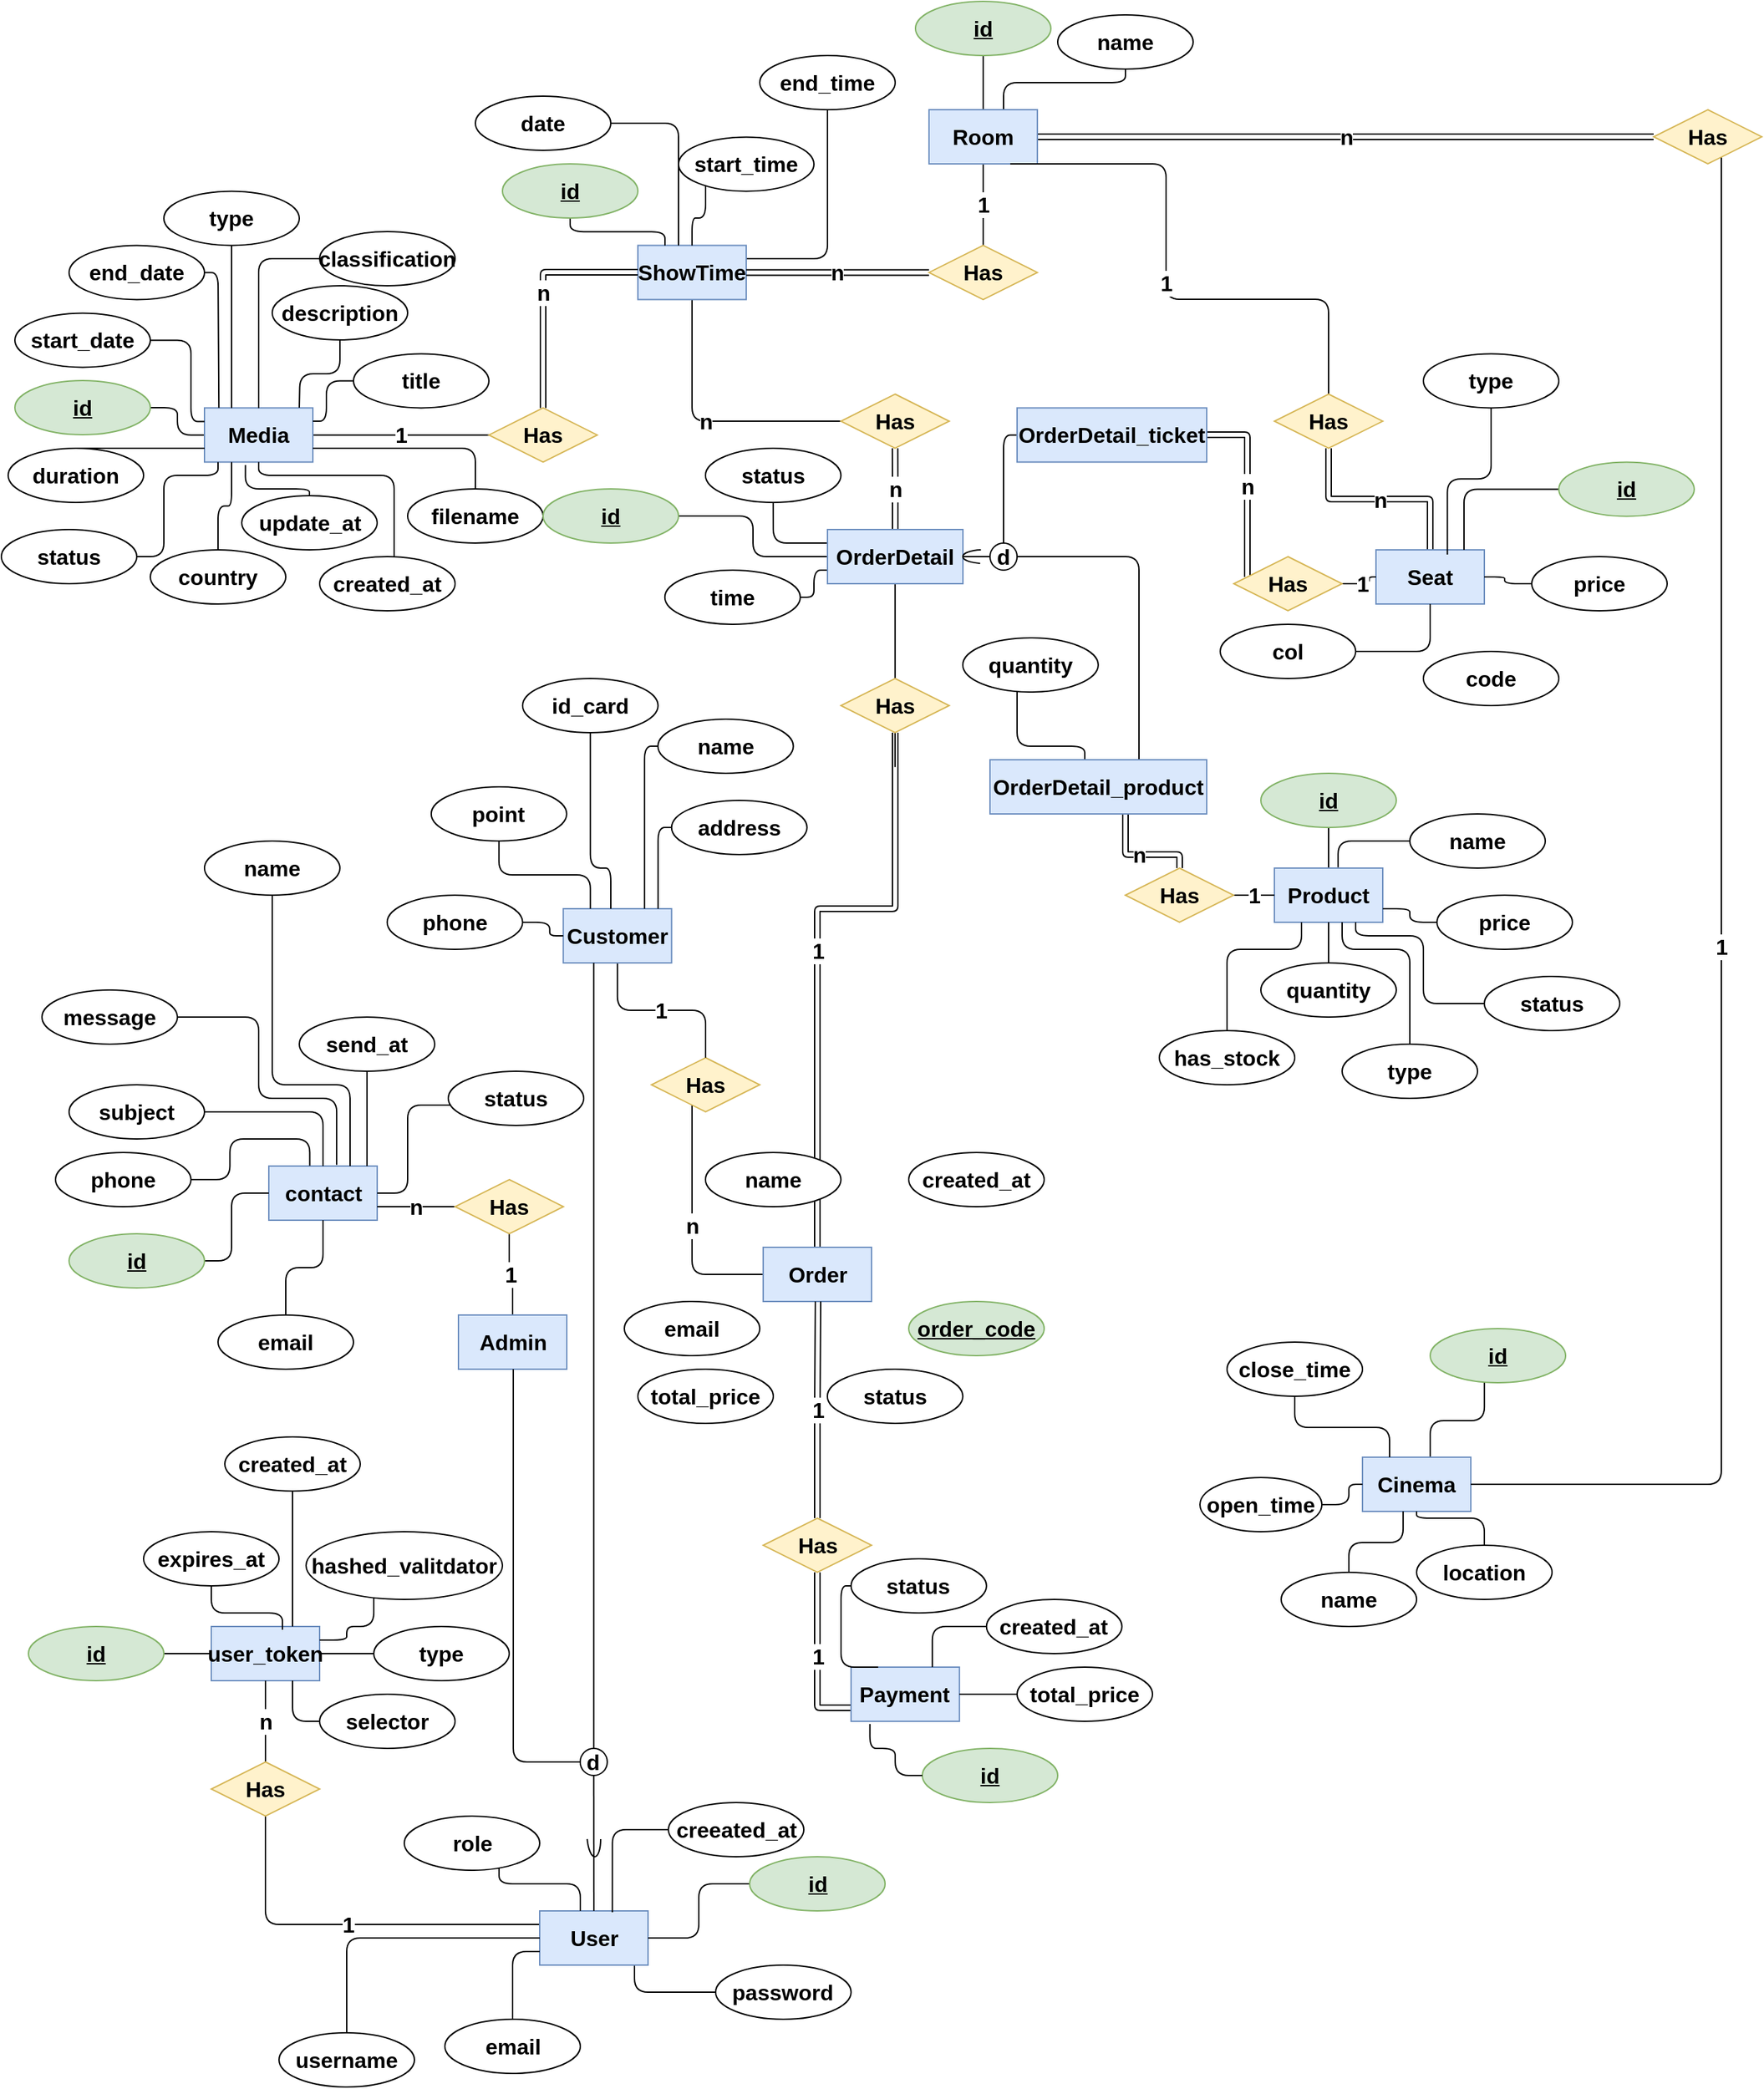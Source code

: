 <mxfile>
    <diagram id="02SapOzhCbqgvy_b65oz" name="Page-1">
        <mxGraphModel dx="1269" dy="2213" grid="1" gridSize="10" guides="1" tooltips="1" connect="1" arrows="1" fold="1" page="1" pageScale="1" pageWidth="850" pageHeight="1100" math="0" shadow="0">
            <root>
                <mxCell id="0"/>
                <mxCell id="1" parent="0"/>
                <mxCell id="560" value="1" style="edgeStyle=orthogonalEdgeStyle;shape=connector;rounded=1;jumpStyle=arc;jumpSize=13;orthogonalLoop=1;jettySize=auto;html=1;strokeColor=default;align=center;verticalAlign=middle;fontFamily=Helvetica;fontSize=16;fontColor=default;labelBackgroundColor=default;endArrow=none;endFill=0;spacing=3;fontStyle=1" edge="1" parent="1" source="562" target="578">
                    <mxGeometry relative="1" as="geometry"/>
                </mxCell>
                <mxCell id="561" style="edgeStyle=orthogonalEdgeStyle;shape=connector;rounded=1;jumpStyle=arc;jumpSize=13;orthogonalLoop=1;jettySize=auto;html=1;strokeColor=default;align=center;verticalAlign=middle;fontFamily=Helvetica;fontSize=16;fontColor=default;labelBackgroundColor=default;endArrow=none;endFill=0;spacing=3;fontStyle=1" edge="1" parent="1" source="562" target="620">
                    <mxGeometry relative="1" as="geometry"/>
                </mxCell>
                <mxCell id="562" value="Media" style="whiteSpace=wrap;html=1;align=center;fillColor=#dae8fc;strokeColor=#6c8ebf;fontSize=16;spacing=3;fontStyle=1" vertex="1" parent="1">
                    <mxGeometry x="-700" y="260.2" width="80" height="40" as="geometry"/>
                </mxCell>
                <mxCell id="563" style="edgeStyle=orthogonalEdgeStyle;shape=connector;rounded=1;jumpStyle=arc;jumpSize=13;html=1;strokeColor=default;align=center;verticalAlign=middle;fontFamily=Helvetica;fontSize=16;fontColor=default;labelBackgroundColor=default;endArrow=none;endFill=0;spacing=3;fontStyle=1" edge="1" parent="1" source="564" target="677">
                    <mxGeometry relative="1" as="geometry">
                        <Array as="points">
                            <mxPoint x="205.03" y="1008"/>
                            <mxPoint x="245.03" y="1008"/>
                        </Array>
                    </mxGeometry>
                </mxCell>
                <mxCell id="564" value="Cinema" style="whiteSpace=wrap;html=1;align=center;fillColor=#dae8fc;strokeColor=#6c8ebf;fontSize=16;spacing=3;fontStyle=1" vertex="1" parent="1">
                    <mxGeometry x="155.03" y="1035" width="80" height="40" as="geometry"/>
                </mxCell>
                <mxCell id="565" value="n" style="edgeStyle=orthogonalEdgeStyle;shape=link;rounded=1;jumpStyle=arc;jumpSize=13;html=1;strokeColor=default;align=center;verticalAlign=middle;fontFamily=Helvetica;fontSize=16;fontColor=default;labelBackgroundColor=default;endArrow=none;endFill=0;spacing=3;fontStyle=1" edge="1" parent="1" source="567" target="571">
                    <mxGeometry relative="1" as="geometry">
                        <mxPoint x="230.0" y="-29.8" as="targetPoint"/>
                        <Array as="points"/>
                    </mxGeometry>
                </mxCell>
                <mxCell id="566" value="1" style="edgeStyle=orthogonalEdgeStyle;shape=connector;rounded=1;jumpStyle=arc;jumpSize=13;orthogonalLoop=1;jettySize=auto;html=1;strokeColor=default;align=center;verticalAlign=middle;fontFamily=Helvetica;fontSize=16;fontColor=default;labelBackgroundColor=default;endArrow=none;endFill=0;spacing=3;fontStyle=1" edge="1" parent="1" source="567" target="564">
                    <mxGeometry relative="1" as="geometry">
                        <Array as="points">
                            <mxPoint x="420" y="1055"/>
                        </Array>
                    </mxGeometry>
                </mxCell>
                <mxCell id="567" value="Has" style="shape=rhombus;perimeter=rhombusPerimeter;whiteSpace=wrap;html=1;align=center;strokeColor=#d6b656;verticalAlign=middle;fontFamily=Helvetica;fontSize=16;fillColor=#fff2cc;spacing=3;fontStyle=1" vertex="1" parent="1">
                    <mxGeometry x="370" y="40" width="80" height="40" as="geometry"/>
                </mxCell>
                <mxCell id="568" value="1" style="edgeStyle=orthogonalEdgeStyle;shape=connector;rounded=1;jumpStyle=arc;jumpSize=13;html=1;strokeColor=default;align=center;verticalAlign=middle;fontFamily=Helvetica;fontSize=16;fontColor=default;labelBackgroundColor=default;endArrow=none;endFill=0;spacing=3;fontStyle=1" edge="1" parent="1" source="571" target="575">
                    <mxGeometry relative="1" as="geometry">
                        <Array as="points">
                            <mxPoint x="-125" y="80"/>
                            <mxPoint x="-125" y="80"/>
                        </Array>
                    </mxGeometry>
                </mxCell>
                <mxCell id="569" style="edgeStyle=orthogonalEdgeStyle;shape=connector;rounded=1;jumpStyle=arc;jumpSize=13;orthogonalLoop=1;jettySize=auto;html=1;strokeColor=default;align=center;verticalAlign=middle;fontFamily=Helvetica;fontSize=16;fontColor=default;labelBackgroundColor=default;endArrow=none;endFill=0;spacing=3;fontStyle=1" edge="1" parent="1" source="571" target="686">
                    <mxGeometry relative="1" as="geometry"/>
                </mxCell>
                <mxCell id="570" style="edgeStyle=orthogonalEdgeStyle;shape=connector;rounded=1;jumpStyle=arc;jumpSize=13;orthogonalLoop=1;jettySize=auto;html=1;strokeColor=default;align=center;verticalAlign=middle;fontFamily=Helvetica;fontSize=16;fontColor=default;labelBackgroundColor=default;endArrow=none;endFill=0;spacing=3;fontStyle=1" edge="1" parent="1" source="571" target="687">
                    <mxGeometry relative="1" as="geometry">
                        <Array as="points">
                            <mxPoint x="-110" y="20"/>
                        </Array>
                    </mxGeometry>
                </mxCell>
                <mxCell id="571" value="Room" style="whiteSpace=wrap;html=1;align=center;fillColor=#dae8fc;strokeColor=#6c8ebf;fontSize=16;spacing=3;fontStyle=1" vertex="1" parent="1">
                    <mxGeometry x="-165.04" y="40" width="80" height="40" as="geometry"/>
                </mxCell>
                <mxCell id="572" value="n" style="edgeStyle=orthogonalEdgeStyle;shape=connector;rounded=1;jumpStyle=arc;jumpSize=13;html=1;strokeColor=default;align=center;verticalAlign=middle;fontFamily=Helvetica;fontSize=16;fontColor=default;labelBackgroundColor=default;endArrow=none;endFill=0;spacing=3;fontStyle=1" edge="1" parent="1" source="574" target="576">
                    <mxGeometry relative="1" as="geometry">
                        <Array as="points">
                            <mxPoint x="-340" y="270"/>
                        </Array>
                    </mxGeometry>
                </mxCell>
                <mxCell id="573" style="edgeStyle=orthogonalEdgeStyle;shape=connector;rounded=1;jumpStyle=arc;jumpSize=13;orthogonalLoop=1;jettySize=auto;html=1;strokeColor=default;align=center;verticalAlign=middle;fontFamily=Helvetica;fontSize=16;fontColor=default;labelBackgroundColor=default;endArrow=none;endFill=0;spacing=3;fontStyle=1" edge="1" parent="1" source="574" target="698">
                    <mxGeometry relative="1" as="geometry">
                        <Array as="points">
                            <mxPoint x="-240" y="150"/>
                        </Array>
                    </mxGeometry>
                </mxCell>
                <mxCell id="574" value="ShowTime" style="whiteSpace=wrap;html=1;align=center;fillColor=#dae8fc;strokeColor=#6c8ebf;fontSize=16;spacing=3;fontStyle=1" vertex="1" parent="1">
                    <mxGeometry x="-380" y="140.2" width="80" height="40" as="geometry"/>
                </mxCell>
                <mxCell id="575" value="Has" style="shape=rhombus;perimeter=rhombusPerimeter;whiteSpace=wrap;html=1;align=center;strokeColor=#d6b656;verticalAlign=middle;fontFamily=Helvetica;fontSize=16;fillColor=#fff2cc;spacing=3;fontStyle=1" vertex="1" parent="1">
                    <mxGeometry x="-165.04" y="140.2" width="80" height="40" as="geometry"/>
                </mxCell>
                <mxCell id="576" value="Has" style="shape=rhombus;perimeter=rhombusPerimeter;whiteSpace=wrap;html=1;align=center;strokeColor=#d6b656;verticalAlign=middle;fontFamily=Helvetica;fontSize=16;fillColor=#fff2cc;spacing=3;fontStyle=1" vertex="1" parent="1">
                    <mxGeometry x="-230.09" y="250" width="80" height="40" as="geometry"/>
                </mxCell>
                <mxCell id="577" value="n" style="edgeStyle=orthogonalEdgeStyle;shape=link;rounded=1;jumpStyle=arc;jumpSize=13;html=1;strokeColor=default;align=center;verticalAlign=middle;fontFamily=Helvetica;fontSize=16;fontColor=default;labelBackgroundColor=default;endArrow=none;endFill=0;spacing=3;fontStyle=1" edge="1" parent="1" source="578" target="574">
                    <mxGeometry relative="1" as="geometry">
                        <mxPoint x="-385.155" y="-4.783" as="sourcePoint"/>
                        <Array as="points">
                            <mxPoint x="-450" y="160"/>
                        </Array>
                    </mxGeometry>
                </mxCell>
                <mxCell id="578" value="Has" style="shape=rhombus;perimeter=rhombusPerimeter;whiteSpace=wrap;html=1;align=center;strokeColor=#d6b656;verticalAlign=middle;fontFamily=Helvetica;fontSize=16;fillColor=#fff2cc;spacing=3;fontStyle=1" vertex="1" parent="1">
                    <mxGeometry x="-490" y="260.2" width="80" height="40" as="geometry"/>
                </mxCell>
                <mxCell id="579" value="n" style="edgeStyle=orthogonalEdgeStyle;shape=link;rounded=1;jumpStyle=arc;jumpSize=13;html=1;strokeColor=default;align=center;verticalAlign=middle;fontFamily=Helvetica;fontSize=16;fontColor=default;labelBackgroundColor=default;endArrow=none;endFill=0;spacing=3;fontStyle=1" edge="1" parent="1" source="580" target="582">
                    <mxGeometry relative="1" as="geometry"/>
                </mxCell>
                <mxCell id="580" value="Seat" style="whiteSpace=wrap;html=1;align=center;fillColor=#dae8fc;strokeColor=#6c8ebf;fontSize=16;spacing=3;fontStyle=1" vertex="1" parent="1">
                    <mxGeometry x="165" y="365" width="80" height="40" as="geometry"/>
                </mxCell>
                <mxCell id="581" value="1" style="edgeStyle=orthogonalEdgeStyle;shape=connector;rounded=1;jumpStyle=arc;jumpSize=13;orthogonalLoop=1;jettySize=auto;html=1;entryX=0.75;entryY=1;entryDx=0;entryDy=0;strokeColor=default;align=center;verticalAlign=middle;fontFamily=Helvetica;fontSize=16;fontColor=default;labelBackgroundColor=default;endArrow=none;endFill=0;spacing=3;fontStyle=1" edge="1" parent="1" source="582" target="571">
                    <mxGeometry relative="1" as="geometry">
                        <Array as="points">
                            <mxPoint x="130" y="180"/>
                            <mxPoint x="10" y="180"/>
                            <mxPoint x="10" y="80"/>
                        </Array>
                    </mxGeometry>
                </mxCell>
                <mxCell id="582" value="Has" style="shape=rhombus;perimeter=rhombusPerimeter;whiteSpace=wrap;html=1;align=center;strokeColor=#d6b656;verticalAlign=middle;fontFamily=Helvetica;fontSize=16;fillColor=#fff2cc;spacing=3;fontStyle=1" vertex="1" parent="1">
                    <mxGeometry x="90" y="250" width="80" height="40" as="geometry"/>
                </mxCell>
                <mxCell id="583" style="edgeStyle=orthogonalEdgeStyle;shape=connector;rounded=1;jumpStyle=arc;jumpSize=13;html=1;strokeColor=default;align=center;verticalAlign=middle;fontFamily=Helvetica;fontSize=16;fontColor=default;labelBackgroundColor=default;endArrow=none;endFill=0;spacing=3;fontStyle=1" edge="1" parent="1" source="585" target="643">
                    <mxGeometry relative="1" as="geometry">
                        <Array as="points">
                            <mxPoint x="-382.5" y="1430"/>
                        </Array>
                    </mxGeometry>
                </mxCell>
                <mxCell id="584" value="1" style="edgeStyle=orthogonalEdgeStyle;shape=connector;rounded=1;jumpStyle=arc;jumpSize=13;html=1;strokeColor=default;align=center;verticalAlign=middle;fontFamily=Helvetica;fontSize=16;fontColor=default;labelBackgroundColor=default;endArrow=none;endFill=0;exitX=0;exitY=0.25;exitDx=0;exitDy=0;spacing=3;fontStyle=1" edge="1" parent="1" source="585" target="665">
                    <mxGeometry relative="1" as="geometry">
                        <Array as="points">
                            <mxPoint x="-655" y="1380"/>
                        </Array>
                        <mxPoint x="-450.0" y="1400" as="sourcePoint"/>
                        <mxPoint x="-802.5" y="1220" as="targetPoint"/>
                    </mxGeometry>
                </mxCell>
                <mxCell id="585" value="User" style="whiteSpace=wrap;html=1;align=center;fillColor=#dae8fc;strokeColor=#6c8ebf;fontSize=16;spacing=3;fontStyle=1" vertex="1" parent="1">
                    <mxGeometry x="-452.5" y="1370" width="80" height="40" as="geometry"/>
                </mxCell>
                <mxCell id="586" value="n" style="edgeStyle=orthogonalEdgeStyle;shape=connector;rounded=1;jumpStyle=arc;jumpSize=13;html=1;strokeColor=default;align=center;verticalAlign=middle;fontFamily=Helvetica;fontSize=16;fontColor=default;labelBackgroundColor=default;endArrow=none;endFill=0;spacing=3;fontStyle=1" edge="1" parent="1" source="587" target="593">
                    <mxGeometry relative="1" as="geometry">
                        <Array as="points">
                            <mxPoint x="-340" y="900"/>
                        </Array>
                    </mxGeometry>
                </mxCell>
                <mxCell id="587" value="Has" style="shape=rhombus;perimeter=rhombusPerimeter;whiteSpace=wrap;html=1;align=center;strokeColor=#d6b656;verticalAlign=middle;fontFamily=Helvetica;fontSize=16;fillColor=#fff2cc;spacing=3;fontStyle=1" vertex="1" parent="1">
                    <mxGeometry x="-370" y="740" width="80" height="40" as="geometry"/>
                </mxCell>
                <mxCell id="588" value="1" style="edgeStyle=orthogonalEdgeStyle;shape=connector;rounded=1;jumpStyle=arc;jumpSize=13;html=1;strokeColor=default;align=center;verticalAlign=middle;fontFamily=Helvetica;fontSize=16;fontColor=default;labelBackgroundColor=default;endArrow=none;endFill=0;spacing=3;fontStyle=1" edge="1" parent="1" source="589" target="587">
                    <mxGeometry relative="1" as="geometry"/>
                </mxCell>
                <mxCell id="589" value="Customer" style="whiteSpace=wrap;html=1;align=center;fillColor=#dae8fc;strokeColor=#6c8ebf;fontSize=16;spacing=3;fontStyle=1" vertex="1" parent="1">
                    <mxGeometry x="-435.12" y="630" width="80" height="40" as="geometry"/>
                </mxCell>
                <mxCell id="590" value="1" style="edgeStyle=orthogonalEdgeStyle;shape=connector;rounded=1;jumpStyle=arc;jumpSize=13;html=1;strokeColor=default;align=center;verticalAlign=middle;fontFamily=Helvetica;fontSize=16;fontColor=default;labelBackgroundColor=default;endArrow=none;endFill=0;spacing=3;fontStyle=1" edge="1" parent="1" source="591" target="619">
                    <mxGeometry relative="1" as="geometry"/>
                </mxCell>
                <mxCell id="591" value="Admin" style="whiteSpace=wrap;html=1;align=center;fillColor=#dae8fc;strokeColor=#6c8ebf;fontSize=16;spacing=3;fontStyle=1" vertex="1" parent="1">
                    <mxGeometry x="-512.5" y="930" width="80" height="40" as="geometry"/>
                </mxCell>
                <mxCell id="592" value="1" style="edgeStyle=orthogonalEdgeStyle;shape=link;rounded=1;jumpStyle=arc;jumpSize=13;html=1;strokeColor=default;align=center;verticalAlign=middle;fontFamily=Helvetica;fontSize=16;fontColor=default;labelBackgroundColor=default;endArrow=none;endFill=0;spacing=3;fontStyle=1" edge="1" parent="1" source="593" target="595">
                    <mxGeometry relative="1" as="geometry">
                        <mxPoint x="150" y="560" as="targetPoint"/>
                        <Array as="points">
                            <mxPoint x="-190" y="630"/>
                        </Array>
                    </mxGeometry>
                </mxCell>
                <mxCell id="593" value="Order" style="whiteSpace=wrap;html=1;align=center;fillColor=#dae8fc;strokeColor=#6c8ebf;fontSize=16;spacing=3;fontStyle=1" vertex="1" parent="1">
                    <mxGeometry x="-287.47" y="880" width="80" height="40" as="geometry"/>
                </mxCell>
                <mxCell id="594" value="n" style="edgeStyle=orthogonalEdgeStyle;shape=connector;rounded=1;jumpStyle=arc;jumpSize=13;html=1;strokeColor=default;align=center;verticalAlign=middle;fontFamily=Helvetica;fontSize=16;fontColor=default;labelBackgroundColor=default;endArrow=none;endFill=0;spacing=3;fontStyle=1" edge="1" parent="1" source="595" target="602">
                    <mxGeometry relative="1" as="geometry">
                        <mxPoint x="-20.0" y="600" as="targetPoint"/>
                        <Array as="points">
                            <mxPoint x="-190" y="530"/>
                            <mxPoint x="-190" y="530"/>
                        </Array>
                    </mxGeometry>
                </mxCell>
                <mxCell id="595" value="Has" style="shape=rhombus;perimeter=rhombusPerimeter;whiteSpace=wrap;html=1;align=center;strokeColor=#d6b656;verticalAlign=middle;fontFamily=Helvetica;fontSize=16;fillColor=#fff2cc;spacing=3;fontStyle=1" vertex="1" parent="1">
                    <mxGeometry x="-230.09" y="460" width="80" height="40" as="geometry"/>
                </mxCell>
                <mxCell id="596" value="n" style="edgeStyle=orthogonalEdgeStyle;shape=link;rounded=1;jumpStyle=arc;jumpSize=13;html=1;strokeColor=default;align=center;verticalAlign=middle;fontFamily=Helvetica;fontSize=16;fontColor=default;labelBackgroundColor=default;endArrow=none;endFill=0;spacing=3;fontStyle=1" edge="1" parent="1" source="754" target="616">
                    <mxGeometry relative="1" as="geometry">
                        <Array as="points">
                            <mxPoint x="-20" y="590"/>
                            <mxPoint x="20" y="590"/>
                        </Array>
                    </mxGeometry>
                </mxCell>
                <mxCell id="597" value="n" style="edgeStyle=orthogonalEdgeStyle;shape=link;rounded=1;jumpStyle=arc;jumpSize=13;html=1;strokeColor=default;align=center;verticalAlign=middle;fontFamily=Helvetica;fontSize=16;fontColor=default;labelBackgroundColor=default;endArrow=none;endFill=0;spacing=3;fontStyle=1" edge="1" parent="1" source="602" target="576">
                    <mxGeometry relative="1" as="geometry"/>
                </mxCell>
                <mxCell id="598" style="edgeStyle=orthogonalEdgeStyle;shape=connector;rounded=1;jumpStyle=arc;jumpSize=13;orthogonalLoop=1;jettySize=auto;html=1;strokeColor=default;align=center;verticalAlign=middle;fontFamily=Helvetica;fontSize=16;fontColor=default;labelBackgroundColor=default;endArrow=none;endFill=0;spacing=3;fontStyle=1" edge="1" parent="1" source="602" target="735">
                    <mxGeometry relative="1" as="geometry">
                        <Array as="points">
                            <mxPoint x="-280" y="360"/>
                        </Array>
                    </mxGeometry>
                </mxCell>
                <mxCell id="599" style="edgeStyle=orthogonalEdgeStyle;shape=connector;rounded=1;jumpStyle=arc;jumpSize=13;orthogonalLoop=1;jettySize=auto;html=1;strokeColor=default;align=center;verticalAlign=middle;fontFamily=Helvetica;fontSize=16;fontColor=default;labelBackgroundColor=default;endArrow=none;endFill=0;spacing=3;fontStyle=1" edge="1" parent="1" source="602" target="736">
                    <mxGeometry relative="1" as="geometry"/>
                </mxCell>
                <mxCell id="600" style="edgeStyle=orthogonalEdgeStyle;shape=connector;rounded=1;jumpStyle=arc;jumpSize=13;orthogonalLoop=1;jettySize=auto;html=1;strokeColor=default;align=center;verticalAlign=middle;fontFamily=Helvetica;fontSize=16;fontColor=default;labelBackgroundColor=default;endArrow=none;endFill=0;spacing=3;fontStyle=1" edge="1" parent="1" source="602" target="732">
                    <mxGeometry relative="1" as="geometry">
                        <Array as="points">
                            <mxPoint x="-250" y="380"/>
                            <mxPoint x="-250" y="400"/>
                        </Array>
                    </mxGeometry>
                </mxCell>
                <mxCell id="601" style="edgeStyle=orthogonalEdgeStyle;shape=connector;rounded=1;jumpStyle=arc;jumpSize=13;orthogonalLoop=1;jettySize=auto;html=1;strokeColor=default;align=center;verticalAlign=middle;fontFamily=Helvetica;fontSize=16;fontColor=default;labelBackgroundColor=default;endArrow=none;endFill=0;spacing=3;fontStyle=1" edge="1" parent="1" source="602" target="752">
                    <mxGeometry relative="1" as="geometry"/>
                </mxCell>
                <mxCell id="602" value="OrderDetail" style="whiteSpace=wrap;html=1;align=center;fillColor=#dae8fc;strokeColor=#6c8ebf;fontSize=16;spacing=3;fontStyle=1" vertex="1" parent="1">
                    <mxGeometry x="-240" y="350" width="100" height="40" as="geometry"/>
                </mxCell>
                <mxCell id="603" style="edgeStyle=orthogonalEdgeStyle;shape=connector;rounded=1;jumpStyle=arc;jumpSize=13;html=1;strokeColor=default;align=center;verticalAlign=middle;fontFamily=Helvetica;fontSize=16;fontColor=default;labelBackgroundColor=default;endArrow=none;endFill=0;spacing=3;fontStyle=1" edge="1" parent="1" source="605" target="589">
                    <mxGeometry relative="1" as="geometry">
                        <Array as="points">
                            <mxPoint x="-413" y="740"/>
                            <mxPoint x="-413" y="740"/>
                        </Array>
                    </mxGeometry>
                </mxCell>
                <mxCell id="604" style="edgeStyle=orthogonalEdgeStyle;shape=connector;rounded=1;jumpStyle=arc;jumpSize=13;html=1;strokeColor=default;align=center;verticalAlign=middle;fontFamily=Helvetica;fontSize=16;fontColor=default;labelBackgroundColor=default;endArrow=none;endFill=0;spacing=3;fontStyle=1" edge="1" parent="1" source="605" target="591">
                    <mxGeometry relative="1" as="geometry">
                        <Array as="points">
                            <mxPoint x="-472" y="1260"/>
                        </Array>
                    </mxGeometry>
                </mxCell>
                <mxCell id="605" value="d" style="ellipse;whiteSpace=wrap;html=1;fontSize=16;spacing=3;fontStyle=1" vertex="1" parent="1">
                    <mxGeometry x="-422.59" y="1250" width="20" height="20" as="geometry"/>
                </mxCell>
                <mxCell id="606" value="1" style="edgeStyle=orthogonalEdgeStyle;shape=link;rounded=1;jumpStyle=arc;jumpSize=13;html=1;strokeColor=default;align=center;verticalAlign=middle;fontFamily=Helvetica;fontSize=16;fontColor=default;labelBackgroundColor=default;endArrow=none;endFill=0;spacing=3;fontStyle=1" edge="1" parent="1" source="608" target="609">
                    <mxGeometry relative="1" as="geometry">
                        <Array as="points">
                            <mxPoint x="-247" y="1220"/>
                        </Array>
                    </mxGeometry>
                </mxCell>
                <mxCell id="607" value="1" style="edgeStyle=orthogonalEdgeStyle;shape=link;rounded=1;jumpStyle=arc;jumpSize=13;html=1;strokeColor=default;align=center;verticalAlign=middle;fontFamily=Helvetica;fontSize=16;fontColor=default;labelBackgroundColor=default;endArrow=none;endFill=0;spacing=3;fontStyle=1" edge="1" parent="1" source="608" target="593">
                    <mxGeometry relative="1" as="geometry">
                        <Array as="points">
                            <mxPoint x="-247" y="1000"/>
                            <mxPoint x="-247" y="1000"/>
                        </Array>
                    </mxGeometry>
                </mxCell>
                <mxCell id="608" value="Has" style="shape=rhombus;perimeter=rhombusPerimeter;whiteSpace=wrap;html=1;align=center;strokeColor=#d6b656;verticalAlign=middle;fontFamily=Helvetica;fontSize=16;fillColor=#fff2cc;spacing=3;fontStyle=1" vertex="1" parent="1">
                    <mxGeometry x="-287.47" y="1080" width="80" height="40" as="geometry"/>
                </mxCell>
                <mxCell id="609" value="Payment" style="whiteSpace=wrap;html=1;align=center;fillColor=#dae8fc;strokeColor=#6c8ebf;fontSize=16;spacing=3;fontStyle=1" vertex="1" parent="1">
                    <mxGeometry x="-222.59" y="1190" width="80" height="40" as="geometry"/>
                </mxCell>
                <mxCell id="610" value="n" style="edgeStyle=orthogonalEdgeStyle;shape=link;rounded=1;jumpStyle=arc;jumpSize=13;html=1;strokeColor=default;align=center;verticalAlign=middle;fontFamily=Helvetica;fontSize=16;fontColor=default;labelBackgroundColor=default;endArrow=none;endFill=0;spacing=3;fontStyle=1" edge="1" parent="1" source="612" target="753">
                    <mxGeometry relative="1" as="geometry">
                        <Array as="points">
                            <mxPoint x="70" y="280"/>
                            <mxPoint x="70" y="280"/>
                        </Array>
                    </mxGeometry>
                </mxCell>
                <mxCell id="611" value="1" style="edgeStyle=orthogonalEdgeStyle;shape=connector;rounded=1;jumpStyle=arc;jumpSize=13;orthogonalLoop=1;jettySize=auto;html=1;strokeColor=default;align=center;verticalAlign=middle;fontFamily=Helvetica;fontSize=16;fontColor=default;labelBackgroundColor=default;endArrow=none;endFill=0;spacing=3;fontStyle=1" edge="1" parent="1" source="612" target="580">
                    <mxGeometry relative="1" as="geometry"/>
                </mxCell>
                <mxCell id="612" value="Has" style="shape=rhombus;perimeter=rhombusPerimeter;whiteSpace=wrap;html=1;align=center;strokeColor=#d6b656;verticalAlign=middle;fontFamily=Helvetica;fontSize=16;fillColor=#fff2cc;spacing=3;fontStyle=1" vertex="1" parent="1">
                    <mxGeometry x="60" y="370" width="80" height="40" as="geometry"/>
                </mxCell>
                <mxCell id="613" style="edgeStyle=orthogonalEdgeStyle;shape=connector;rounded=1;jumpStyle=arc;jumpSize=13;orthogonalLoop=1;jettySize=auto;html=1;strokeColor=default;align=center;verticalAlign=middle;fontFamily=Helvetica;fontSize=16;fontColor=default;labelBackgroundColor=default;endArrow=none;endFill=0;spacing=3;fontStyle=1" edge="1" parent="1" source="614" target="724">
                    <mxGeometry relative="1" as="geometry"/>
                </mxCell>
                <mxCell id="614" value="Product" style="whiteSpace=wrap;html=1;align=center;fillColor=#dae8fc;strokeColor=#6c8ebf;fontSize=16;spacing=3;fontStyle=1" vertex="1" parent="1">
                    <mxGeometry x="90.0" y="600" width="80" height="40" as="geometry"/>
                </mxCell>
                <mxCell id="615" value="1" style="edgeStyle=orthogonalEdgeStyle;shape=connector;rounded=1;jumpStyle=arc;jumpSize=13;html=1;strokeColor=default;align=center;verticalAlign=middle;fontFamily=Helvetica;fontSize=16;fontColor=default;labelBackgroundColor=default;endArrow=none;endFill=0;spacing=3;fontStyle=1" edge="1" parent="1" source="616" target="614">
                    <mxGeometry relative="1" as="geometry"/>
                </mxCell>
                <mxCell id="616" value="Has" style="shape=rhombus;perimeter=rhombusPerimeter;whiteSpace=wrap;html=1;align=center;strokeColor=#d6b656;verticalAlign=middle;fontFamily=Helvetica;fontSize=16;fillColor=#fff2cc;spacing=3;fontStyle=1" vertex="1" parent="1">
                    <mxGeometry x="-20.09" y="600" width="80" height="40" as="geometry"/>
                </mxCell>
                <mxCell id="617" value="contact" style="whiteSpace=wrap;html=1;align=center;fillColor=#dae8fc;strokeColor=#6c8ebf;fontSize=16;spacing=3;fontStyle=1" vertex="1" parent="1">
                    <mxGeometry x="-652.5" y="820" width="80" height="40" as="geometry"/>
                </mxCell>
                <mxCell id="618" value="n" style="edgeStyle=orthogonalEdgeStyle;shape=connector;rounded=1;jumpStyle=arc;jumpSize=13;html=1;strokeColor=default;align=center;verticalAlign=middle;fontFamily=Helvetica;fontSize=16;fontColor=default;labelBackgroundColor=default;endArrow=none;endFill=0;spacing=3;fontStyle=1" edge="1" parent="1" source="619" target="617">
                    <mxGeometry relative="1" as="geometry">
                        <Array as="points">
                            <mxPoint x="-560" y="850"/>
                            <mxPoint x="-560" y="850"/>
                        </Array>
                    </mxGeometry>
                </mxCell>
                <mxCell id="619" value="Has" style="shape=rhombus;perimeter=rhombusPerimeter;whiteSpace=wrap;html=1;align=center;strokeColor=#d6b656;verticalAlign=middle;fontFamily=Helvetica;fontSize=16;fillColor=#fff2cc;spacing=3;fontStyle=1" vertex="1" parent="1">
                    <mxGeometry x="-514.97" y="830" width="80" height="40" as="geometry"/>
                </mxCell>
                <mxCell id="620" value="&lt;span&gt;id&lt;/span&gt;" style="ellipse;whiteSpace=wrap;html=1;align=center;fontStyle=5;fillColor=#d5e8d4;strokeColor=#82b366;fontSize=16;spacing=3;" vertex="1" parent="1">
                    <mxGeometry x="-840" y="240" width="100" height="40" as="geometry"/>
                </mxCell>
                <mxCell id="621" style="edgeStyle=orthogonalEdgeStyle;shape=connector;rounded=1;jumpStyle=arc;jumpSize=13;orthogonalLoop=1;jettySize=auto;html=1;strokeColor=default;align=center;verticalAlign=middle;fontFamily=Helvetica;fontSize=16;fontColor=default;labelBackgroundColor=default;endArrow=none;endFill=0;spacing=3;fontStyle=1" edge="1" parent="1" source="622" target="562">
                    <mxGeometry relative="1" as="geometry">
                        <Array as="points">
                            <mxPoint x="-730" y="370"/>
                            <mxPoint x="-730" y="310"/>
                            <mxPoint x="-690" y="310"/>
                        </Array>
                    </mxGeometry>
                </mxCell>
                <mxCell id="622" value="status" style="ellipse;whiteSpace=wrap;html=1;align=center;fontStyle=1;fontSize=16;spacing=3;" vertex="1" parent="1">
                    <mxGeometry x="-850" y="350" width="100" height="40" as="geometry"/>
                </mxCell>
                <mxCell id="623" value="end_date" style="ellipse;whiteSpace=wrap;html=1;align=center;fontStyle=1;fontSize=16;spacing=3;" vertex="1" parent="1">
                    <mxGeometry x="-800" y="140.2" width="100" height="40" as="geometry"/>
                </mxCell>
                <mxCell id="624" style="edgeStyle=orthogonalEdgeStyle;shape=connector;rounded=1;jumpStyle=arc;jumpSize=13;orthogonalLoop=1;jettySize=auto;html=1;strokeColor=default;align=center;verticalAlign=middle;fontFamily=Helvetica;fontSize=16;fontColor=default;labelBackgroundColor=default;endArrow=none;endFill=0;spacing=3;fontStyle=1" edge="1" parent="1" source="625">
                    <mxGeometry relative="1" as="geometry">
                        <mxPoint x="-630" y="260" as="targetPoint"/>
                    </mxGeometry>
                </mxCell>
                <mxCell id="625" value="description" style="ellipse;whiteSpace=wrap;html=1;align=center;fontStyle=1;fontSize=16;spacing=3;" vertex="1" parent="1">
                    <mxGeometry x="-650" y="170" width="100" height="40" as="geometry"/>
                </mxCell>
                <mxCell id="626" style="edgeStyle=orthogonalEdgeStyle;shape=connector;rounded=1;jumpStyle=arc;jumpSize=13;orthogonalLoop=1;jettySize=auto;html=1;strokeColor=default;align=center;verticalAlign=middle;fontFamily=Helvetica;fontSize=16;fontColor=default;labelBackgroundColor=default;endArrow=none;endFill=0;spacing=3;fontStyle=1" edge="1" parent="1" source="627" target="562">
                    <mxGeometry relative="1" as="geometry">
                        <Array as="points">
                            <mxPoint x="-610" y="240"/>
                            <mxPoint x="-610" y="270"/>
                        </Array>
                    </mxGeometry>
                </mxCell>
                <mxCell id="627" value="title" style="ellipse;whiteSpace=wrap;html=1;align=center;fontStyle=1;fontSize=16;spacing=3;" vertex="1" parent="1">
                    <mxGeometry x="-590" y="220.2" width="100" height="40" as="geometry"/>
                </mxCell>
                <mxCell id="628" value="update_at" style="ellipse;whiteSpace=wrap;html=1;align=center;fontStyle=1;fontSize=16;spacing=3;" vertex="1" parent="1">
                    <mxGeometry x="-672.5" y="325" width="100" height="40" as="geometry"/>
                </mxCell>
                <mxCell id="629" style="edgeStyle=orthogonalEdgeStyle;shape=connector;rounded=1;jumpStyle=arc;jumpSize=13;orthogonalLoop=1;jettySize=auto;html=1;entryX=0.5;entryY=1;entryDx=0;entryDy=0;strokeColor=default;align=center;verticalAlign=middle;fontFamily=Helvetica;fontSize=16;fontColor=default;labelBackgroundColor=default;endArrow=none;endFill=0;spacing=3;fontStyle=1" edge="1" parent="1" source="630" target="562">
                    <mxGeometry relative="1" as="geometry">
                        <Array as="points">
                            <mxPoint x="-560" y="310"/>
                            <mxPoint x="-660" y="310"/>
                        </Array>
                    </mxGeometry>
                </mxCell>
                <mxCell id="630" value="created_at" style="ellipse;whiteSpace=wrap;html=1;align=center;fontStyle=1;fontSize=16;spacing=3;" vertex="1" parent="1">
                    <mxGeometry x="-614.97" y="370" width="100" height="40" as="geometry"/>
                </mxCell>
                <mxCell id="631" style="edgeStyle=orthogonalEdgeStyle;shape=connector;rounded=1;jumpStyle=arc;jumpSize=13;orthogonalLoop=1;jettySize=auto;html=1;entryX=0.25;entryY=1;entryDx=0;entryDy=0;strokeColor=default;align=center;verticalAlign=middle;fontFamily=Helvetica;fontSize=16;fontColor=default;labelBackgroundColor=default;endArrow=none;endFill=0;spacing=3;fontStyle=1" edge="1" parent="1" source="632" target="562">
                    <mxGeometry relative="1" as="geometry"/>
                </mxCell>
                <mxCell id="632" value="country" style="ellipse;whiteSpace=wrap;html=1;align=center;fontStyle=1;fontSize=16;spacing=3;" vertex="1" parent="1">
                    <mxGeometry x="-740" y="365" width="100" height="40" as="geometry"/>
                </mxCell>
                <mxCell id="633" style="edgeStyle=orthogonalEdgeStyle;shape=connector;rounded=1;jumpStyle=arc;jumpSize=13;orthogonalLoop=1;jettySize=auto;html=1;strokeColor=default;align=center;verticalAlign=middle;fontFamily=Helvetica;fontSize=16;fontColor=default;labelBackgroundColor=default;endArrow=none;endFill=0;spacing=3;fontStyle=1" edge="1" parent="1" source="634" target="562">
                    <mxGeometry relative="1" as="geometry">
                        <Array as="points">
                            <mxPoint x="-500" y="290"/>
                        </Array>
                    </mxGeometry>
                </mxCell>
                <mxCell id="634" value="filename" style="ellipse;whiteSpace=wrap;html=1;align=center;fontStyle=1;fontSize=16;spacing=3;" vertex="1" parent="1">
                    <mxGeometry x="-550" y="320" width="100" height="40" as="geometry"/>
                </mxCell>
                <mxCell id="635" style="edgeStyle=orthogonalEdgeStyle;shape=connector;rounded=1;jumpStyle=arc;jumpSize=13;orthogonalLoop=1;jettySize=auto;html=1;strokeColor=default;align=center;verticalAlign=middle;fontFamily=Helvetica;fontSize=16;fontColor=default;labelBackgroundColor=default;endArrow=none;endFill=0;spacing=3;fontStyle=1" edge="1" parent="1" source="636" target="562">
                    <mxGeometry relative="1" as="geometry">
                        <Array as="points">
                            <mxPoint x="-720" y="290"/>
                            <mxPoint x="-720" y="290"/>
                        </Array>
                    </mxGeometry>
                </mxCell>
                <mxCell id="636" value="duration" style="ellipse;whiteSpace=wrap;html=1;align=center;fontStyle=1;fontSize=16;spacing=3;" vertex="1" parent="1">
                    <mxGeometry x="-844.97" y="290" width="100" height="40" as="geometry"/>
                </mxCell>
                <mxCell id="637" style="edgeStyle=orthogonalEdgeStyle;shape=connector;rounded=1;jumpStyle=arc;jumpSize=13;orthogonalLoop=1;jettySize=auto;html=1;entryX=0;entryY=0.25;entryDx=0;entryDy=0;strokeColor=default;align=center;verticalAlign=middle;fontFamily=Helvetica;fontSize=16;fontColor=default;labelBackgroundColor=default;endArrow=none;endFill=0;spacing=3;fontStyle=1" edge="1" parent="1" source="638" target="562">
                    <mxGeometry relative="1" as="geometry">
                        <Array as="points">
                            <mxPoint x="-710" y="210"/>
                            <mxPoint x="-710" y="270"/>
                        </Array>
                    </mxGeometry>
                </mxCell>
                <mxCell id="638" value="start_date" style="ellipse;whiteSpace=wrap;html=1;align=center;fontStyle=1;fontSize=16;spacing=3;" vertex="1" parent="1">
                    <mxGeometry x="-840" y="190.2" width="100" height="40" as="geometry"/>
                </mxCell>
                <mxCell id="639" style="edgeStyle=orthogonalEdgeStyle;shape=connector;rounded=1;jumpStyle=arc;jumpSize=13;orthogonalLoop=1;jettySize=auto;html=1;entryX=0.25;entryY=0;entryDx=0;entryDy=0;strokeColor=default;align=center;verticalAlign=middle;fontFamily=Helvetica;fontSize=16;fontColor=default;labelBackgroundColor=default;endArrow=none;endFill=0;spacing=3;fontStyle=1" edge="1" parent="1" source="640" target="562">
                    <mxGeometry relative="1" as="geometry">
                        <Array as="points">
                            <mxPoint x="-680" y="170"/>
                            <mxPoint x="-680" y="170"/>
                        </Array>
                    </mxGeometry>
                </mxCell>
                <mxCell id="640" value="type" style="ellipse;whiteSpace=wrap;html=1;align=center;fontStyle=1;fontSize=16;spacing=3;" vertex="1" parent="1">
                    <mxGeometry x="-730" y="100.2" width="100" height="40" as="geometry"/>
                </mxCell>
                <mxCell id="641" style="edgeStyle=orthogonalEdgeStyle;shape=connector;rounded=1;jumpStyle=arc;jumpSize=13;orthogonalLoop=1;jettySize=auto;html=1;strokeColor=default;align=center;verticalAlign=middle;fontFamily=Helvetica;fontSize=16;fontColor=default;labelBackgroundColor=default;endArrow=none;endFill=0;spacing=3;fontStyle=1" edge="1" parent="1" source="642" target="562">
                    <mxGeometry relative="1" as="geometry"/>
                </mxCell>
                <mxCell id="642" value="classification" style="ellipse;whiteSpace=wrap;html=1;align=center;fontStyle=1;fontSize=16;spacing=3;" vertex="1" parent="1">
                    <mxGeometry x="-614.97" y="130" width="100" height="40" as="geometry"/>
                </mxCell>
                <mxCell id="643" value="password" style="ellipse;whiteSpace=wrap;html=1;align=center;fontStyle=1;fontSize=16;spacing=3;" vertex="1" parent="1">
                    <mxGeometry x="-322.59" y="1410" width="100" height="40" as="geometry"/>
                </mxCell>
                <mxCell id="644" style="edgeStyle=orthogonalEdgeStyle;shape=connector;rounded=1;jumpStyle=arc;jumpSize=13;orthogonalLoop=1;jettySize=auto;html=1;strokeColor=default;align=center;verticalAlign=middle;fontFamily=Helvetica;fontSize=16;fontColor=default;labelBackgroundColor=default;endArrow=none;endFill=0;spacing=3;fontStyle=1" edge="1" parent="1" source="645" target="585">
                    <mxGeometry relative="1" as="geometry"/>
                </mxCell>
                <mxCell id="645" value="&lt;span&gt;id&lt;/span&gt;" style="ellipse;whiteSpace=wrap;html=1;align=center;fontStyle=5;fillColor=#d5e8d4;strokeColor=#82b366;fontSize=16;spacing=3;" vertex="1" parent="1">
                    <mxGeometry x="-297.47" y="1330" width="100" height="40" as="geometry"/>
                </mxCell>
                <mxCell id="646" style="edgeStyle=orthogonalEdgeStyle;shape=connector;rounded=1;jumpStyle=arc;jumpSize=13;orthogonalLoop=1;jettySize=auto;html=1;strokeColor=default;align=center;verticalAlign=middle;fontFamily=Helvetica;fontSize=16;fontColor=default;labelBackgroundColor=default;endArrow=none;endFill=0;spacing=3;fontStyle=1" edge="1" parent="1" source="647" target="589">
                    <mxGeometry relative="1" as="geometry"/>
                </mxCell>
                <mxCell id="647" value="phone" style="ellipse;whiteSpace=wrap;html=1;align=center;fontStyle=1;fontSize=16;spacing=3;" vertex="1" parent="1">
                    <mxGeometry x="-565.12" y="620" width="100" height="40" as="geometry"/>
                </mxCell>
                <mxCell id="648" style="edgeStyle=orthogonalEdgeStyle;shape=connector;rounded=1;jumpStyle=arc;jumpSize=13;orthogonalLoop=1;jettySize=auto;html=1;strokeColor=default;align=center;verticalAlign=middle;fontFamily=Helvetica;fontSize=16;fontColor=default;labelBackgroundColor=default;endArrow=none;endFill=0;spacing=3;fontStyle=1" edge="1" parent="1" source="649" target="589">
                    <mxGeometry relative="1" as="geometry">
                        <Array as="points">
                            <mxPoint x="-375.12" y="510"/>
                        </Array>
                    </mxGeometry>
                </mxCell>
                <mxCell id="649" value="name" style="ellipse;whiteSpace=wrap;html=1;align=center;fontStyle=1;fontSize=16;spacing=3;" vertex="1" parent="1">
                    <mxGeometry x="-365.21" y="490" width="100" height="40" as="geometry"/>
                </mxCell>
                <mxCell id="650" style="edgeStyle=orthogonalEdgeStyle;shape=connector;rounded=1;jumpStyle=arc;jumpSize=13;html=1;strokeColor=default;align=center;verticalAlign=middle;fontFamily=Helvetica;fontSize=16;fontColor=default;labelBackgroundColor=default;endArrow=none;endFill=0;spacing=3;fontStyle=1" edge="1" parent="1" source="651" target="585">
                    <mxGeometry relative="1" as="geometry">
                        <Array as="points">
                            <mxPoint x="-472" y="1400"/>
                        </Array>
                    </mxGeometry>
                </mxCell>
                <mxCell id="651" value="email" style="ellipse;whiteSpace=wrap;html=1;align=center;fontStyle=1;fontSize=16;spacing=3;" vertex="1" parent="1">
                    <mxGeometry x="-522.5" y="1450" width="100" height="40" as="geometry"/>
                </mxCell>
                <mxCell id="652" style="edgeStyle=orthogonalEdgeStyle;shape=connector;rounded=1;jumpStyle=arc;jumpSize=13;html=1;strokeColor=default;align=center;verticalAlign=middle;fontFamily=Helvetica;fontSize=16;fontColor=default;labelBackgroundColor=default;endArrow=none;endFill=0;spacing=3;fontStyle=1" edge="1" parent="1" source="653" target="585">
                    <mxGeometry relative="1" as="geometry">
                        <Array as="points">
                            <mxPoint x="-595" y="1390"/>
                        </Array>
                    </mxGeometry>
                </mxCell>
                <mxCell id="653" value="username" style="ellipse;whiteSpace=wrap;html=1;align=center;fontStyle=1;fontSize=16;spacing=3;" vertex="1" parent="1">
                    <mxGeometry x="-644.97" y="1460" width="100" height="40" as="geometry"/>
                </mxCell>
                <mxCell id="654" style="edgeStyle=orthogonalEdgeStyle;shape=connector;rounded=1;jumpStyle=arc;jumpSize=13;html=1;strokeColor=default;align=center;verticalAlign=middle;fontFamily=Helvetica;fontSize=16;fontColor=default;labelBackgroundColor=default;endArrow=none;endFill=0;spacing=3;fontStyle=1" edge="1" parent="1" source="655" target="585">
                    <mxGeometry relative="1" as="geometry">
                        <Array as="points">
                            <mxPoint x="-482.5" y="1350"/>
                            <mxPoint x="-422.5" y="1350"/>
                        </Array>
                    </mxGeometry>
                </mxCell>
                <mxCell id="655" value="role" style="ellipse;whiteSpace=wrap;html=1;align=center;fontStyle=1;fontSize=16;spacing=3;" vertex="1" parent="1">
                    <mxGeometry x="-552.5" y="1300" width="100" height="40" as="geometry"/>
                </mxCell>
                <mxCell id="656" style="edgeStyle=orthogonalEdgeStyle;shape=connector;rounded=1;jumpStyle=arc;jumpSize=13;html=1;strokeColor=default;align=center;verticalAlign=middle;fontFamily=Helvetica;fontSize=16;fontColor=default;labelBackgroundColor=default;endArrow=none;endFill=0;spacing=3;fontStyle=1" edge="1" parent="1" source="657" target="589">
                    <mxGeometry relative="1" as="geometry">
                        <Array as="points">
                            <mxPoint x="-365.12" y="570"/>
                        </Array>
                    </mxGeometry>
                </mxCell>
                <mxCell id="657" value="address" style="ellipse;whiteSpace=wrap;html=1;align=center;fontStyle=1;fontSize=16;spacing=3;" vertex="1" parent="1">
                    <mxGeometry x="-355.12" y="550" width="100" height="40" as="geometry"/>
                </mxCell>
                <mxCell id="658" style="edgeStyle=orthogonalEdgeStyle;shape=connector;rounded=1;jumpStyle=arc;jumpSize=13;html=1;strokeColor=default;align=center;verticalAlign=middle;fontFamily=Helvetica;fontSize=16;fontColor=default;labelBackgroundColor=default;endArrow=none;endFill=0;spacing=3;fontStyle=1" edge="1" parent="1" source="659" target="589">
                    <mxGeometry relative="1" as="geometry">
                        <Array as="points">
                            <mxPoint x="-415" y="600"/>
                            <mxPoint x="-400" y="600"/>
                        </Array>
                    </mxGeometry>
                </mxCell>
                <mxCell id="659" value="id_card" style="ellipse;whiteSpace=wrap;html=1;align=center;fontStyle=1;fontSize=16;spacing=3;" vertex="1" parent="1">
                    <mxGeometry x="-465.12" y="460" width="100" height="40" as="geometry"/>
                </mxCell>
                <mxCell id="660" style="edgeStyle=orthogonalEdgeStyle;shape=connector;rounded=1;jumpStyle=arc;jumpSize=13;orthogonalLoop=1;jettySize=auto;html=1;strokeColor=default;align=center;verticalAlign=middle;fontFamily=Helvetica;fontSize=16;fontColor=default;labelBackgroundColor=default;endArrow=none;endFill=0;spacing=3;fontStyle=1" edge="1" parent="1" source="661" target="589">
                    <mxGeometry relative="1" as="geometry">
                        <Array as="points">
                            <mxPoint x="-483.12" y="605"/>
                            <mxPoint x="-415.12" y="605"/>
                        </Array>
                    </mxGeometry>
                </mxCell>
                <mxCell id="661" value="point" style="ellipse;whiteSpace=wrap;html=1;align=center;fontStyle=1;fontSize=16;spacing=3;" vertex="1" parent="1">
                    <mxGeometry x="-532.59" y="540" width="100" height="40" as="geometry"/>
                </mxCell>
                <mxCell id="662" value="creeated_at" style="ellipse;whiteSpace=wrap;html=1;align=center;fontStyle=1;fontSize=16;spacing=3;" vertex="1" parent="1">
                    <mxGeometry x="-357.47" y="1290" width="100" height="40" as="geometry"/>
                </mxCell>
                <mxCell id="663" value="user_token" style="whiteSpace=wrap;html=1;align=center;fillColor=#dae8fc;strokeColor=#6c8ebf;fontSize=16;spacing=3;fontStyle=1" vertex="1" parent="1">
                    <mxGeometry x="-695" y="1160" width="80" height="40" as="geometry"/>
                </mxCell>
                <mxCell id="664" value="n" style="edgeStyle=orthogonalEdgeStyle;shape=connector;rounded=1;jumpStyle=arc;jumpSize=13;html=1;strokeColor=default;align=center;verticalAlign=middle;fontFamily=Helvetica;fontSize=16;fontColor=default;labelBackgroundColor=default;endArrow=none;endFill=0;spacing=3;fontStyle=1" edge="1" parent="1" source="665" target="663">
                    <mxGeometry relative="1" as="geometry"/>
                </mxCell>
                <mxCell id="665" value="Has" style="shape=rhombus;perimeter=rhombusPerimeter;whiteSpace=wrap;html=1;align=center;strokeColor=#d6b656;verticalAlign=middle;fontFamily=Helvetica;fontSize=16;fillColor=#fff2cc;spacing=3;fontStyle=1" vertex="1" parent="1">
                    <mxGeometry x="-694.97" y="1260" width="80" height="40" as="geometry"/>
                </mxCell>
                <mxCell id="666" style="edgeStyle=orthogonalEdgeStyle;shape=connector;rounded=1;jumpStyle=arc;jumpSize=13;orthogonalLoop=1;jettySize=auto;html=1;strokeColor=default;align=center;verticalAlign=middle;fontFamily=Helvetica;fontSize=16;fontColor=default;labelBackgroundColor=default;endArrow=none;endFill=0;spacing=3;fontStyle=1" edge="1" parent="1" source="667" target="663">
                    <mxGeometry relative="1" as="geometry"/>
                </mxCell>
                <mxCell id="667" value="&lt;span&gt;id&lt;/span&gt;" style="ellipse;whiteSpace=wrap;html=1;align=center;fontStyle=5;fillColor=#d5e8d4;strokeColor=#82b366;fontSize=16;spacing=3;" vertex="1" parent="1">
                    <mxGeometry x="-830" y="1160" width="100" height="40" as="geometry"/>
                </mxCell>
                <mxCell id="668" style="edgeStyle=orthogonalEdgeStyle;shape=connector;rounded=1;jumpStyle=arc;jumpSize=13;orthogonalLoop=1;jettySize=auto;html=1;strokeColor=default;align=center;verticalAlign=middle;fontFamily=Helvetica;fontSize=16;fontColor=default;labelBackgroundColor=default;endArrow=none;endFill=0;spacing=3;fontStyle=1" edge="1" parent="1" source="669" target="663">
                    <mxGeometry relative="1" as="geometry">
                        <Array as="points">
                            <mxPoint x="-635" y="1230"/>
                        </Array>
                    </mxGeometry>
                </mxCell>
                <mxCell id="669" value="selector" style="ellipse;whiteSpace=wrap;html=1;align=center;fontStyle=1;fontSize=16;spacing=3;" vertex="1" parent="1">
                    <mxGeometry x="-615" y="1210" width="100" height="40" as="geometry"/>
                </mxCell>
                <mxCell id="670" style="edgeStyle=orthogonalEdgeStyle;shape=connector;rounded=1;jumpStyle=arc;jumpSize=13;orthogonalLoop=1;jettySize=auto;html=1;strokeColor=default;align=center;verticalAlign=middle;fontFamily=Helvetica;fontSize=16;fontColor=default;labelBackgroundColor=default;endArrow=none;endFill=0;spacing=3;fontStyle=1" edge="1" parent="1" source="671" target="663">
                    <mxGeometry relative="1" as="geometry"/>
                </mxCell>
                <mxCell id="671" value="type" style="ellipse;whiteSpace=wrap;html=1;align=center;fontStyle=1;fontSize=16;spacing=3;" vertex="1" parent="1">
                    <mxGeometry x="-575" y="1160" width="100" height="40" as="geometry"/>
                </mxCell>
                <mxCell id="672" style="edgeStyle=orthogonalEdgeStyle;shape=connector;rounded=1;jumpStyle=arc;jumpSize=13;orthogonalLoop=1;jettySize=auto;html=1;strokeColor=default;align=center;verticalAlign=middle;fontFamily=Helvetica;fontSize=16;fontColor=default;labelBackgroundColor=default;endArrow=none;endFill=0;spacing=3;fontStyle=1" edge="1" parent="1" source="673" target="663">
                    <mxGeometry relative="1" as="geometry">
                        <Array as="points">
                            <mxPoint x="-575" y="1160"/>
                            <mxPoint x="-595" y="1160"/>
                            <mxPoint x="-595" y="1170"/>
                        </Array>
                    </mxGeometry>
                </mxCell>
                <mxCell id="673" value="hashed_valitdator" style="ellipse;whiteSpace=wrap;html=1;align=center;fontStyle=1;fontSize=16;spacing=3;" vertex="1" parent="1">
                    <mxGeometry x="-625" y="1090" width="145" height="50" as="geometry"/>
                </mxCell>
                <mxCell id="674" value="expires_at" style="ellipse;whiteSpace=wrap;html=1;align=center;fontStyle=1;fontSize=16;spacing=3;" vertex="1" parent="1">
                    <mxGeometry x="-744.97" y="1090" width="100" height="40" as="geometry"/>
                </mxCell>
                <mxCell id="675" style="edgeStyle=orthogonalEdgeStyle;shape=connector;rounded=1;jumpStyle=arc;jumpSize=13;orthogonalLoop=1;jettySize=auto;html=1;entryX=0.75;entryY=0;entryDx=0;entryDy=0;strokeColor=default;align=center;verticalAlign=middle;fontFamily=Helvetica;fontSize=16;fontColor=default;labelBackgroundColor=default;endArrow=none;endFill=0;spacing=3;fontStyle=1" edge="1" parent="1" source="676" target="663">
                    <mxGeometry relative="1" as="geometry"/>
                </mxCell>
                <mxCell id="676" value="created_at" style="ellipse;whiteSpace=wrap;html=1;align=center;fontStyle=1;fontSize=16;spacing=3;" vertex="1" parent="1">
                    <mxGeometry x="-685" y="1020" width="100" height="40" as="geometry"/>
                </mxCell>
                <mxCell id="677" value="&lt;span&gt;id&lt;/span&gt;" style="ellipse;whiteSpace=wrap;html=1;align=center;fontStyle=5;fillColor=#d5e8d4;strokeColor=#82b366;fontSize=16;spacing=3;" vertex="1" parent="1">
                    <mxGeometry x="205.03" y="940" width="100" height="40" as="geometry"/>
                </mxCell>
                <mxCell id="678" style="edgeStyle=orthogonalEdgeStyle;shape=connector;rounded=1;jumpStyle=arc;jumpSize=13;orthogonalLoop=1;jettySize=auto;html=1;strokeColor=default;align=center;verticalAlign=middle;fontFamily=Helvetica;fontSize=16;fontColor=default;labelBackgroundColor=default;endArrow=none;endFill=0;spacing=3;fontStyle=1" edge="1" parent="1" source="679" target="564">
                    <mxGeometry relative="1" as="geometry"/>
                </mxCell>
                <mxCell id="679" value="open_time" style="ellipse;whiteSpace=wrap;html=1;align=center;fontStyle=1;fontSize=16;spacing=3;" vertex="1" parent="1">
                    <mxGeometry x="35.03" y="1050" width="90" height="40" as="geometry"/>
                </mxCell>
                <mxCell id="680" style="edgeStyle=orthogonalEdgeStyle;shape=connector;rounded=1;jumpStyle=arc;jumpSize=13;orthogonalLoop=1;jettySize=auto;html=1;strokeColor=default;align=center;verticalAlign=middle;fontFamily=Helvetica;fontSize=16;fontColor=default;labelBackgroundColor=default;endArrow=none;endFill=0;spacing=3;fontStyle=1" edge="1" parent="1" source="681" target="564">
                    <mxGeometry relative="1" as="geometry">
                        <Array as="points">
                            <mxPoint x="105.03" y="1013"/>
                            <mxPoint x="175.03" y="1013"/>
                        </Array>
                    </mxGeometry>
                </mxCell>
                <mxCell id="681" value="close_time" style="ellipse;whiteSpace=wrap;html=1;align=center;fontStyle=1;fontSize=16;spacing=3;" vertex="1" parent="1">
                    <mxGeometry x="55.03" y="950" width="100" height="40" as="geometry"/>
                </mxCell>
                <mxCell id="682" style="edgeStyle=orthogonalEdgeStyle;shape=connector;rounded=1;jumpStyle=arc;jumpSize=13;orthogonalLoop=1;jettySize=auto;html=1;strokeColor=default;align=center;verticalAlign=middle;fontFamily=Helvetica;fontSize=16;fontColor=default;labelBackgroundColor=default;endArrow=none;endFill=0;spacing=3;fontStyle=1" edge="1" parent="1" source="683" target="564">
                    <mxGeometry relative="1" as="geometry"/>
                </mxCell>
                <mxCell id="683" value="location" style="ellipse;whiteSpace=wrap;html=1;align=center;fontStyle=1;fontSize=16;spacing=3;" vertex="1" parent="1">
                    <mxGeometry x="195" y="1100" width="100" height="40" as="geometry"/>
                </mxCell>
                <mxCell id="684" style="edgeStyle=orthogonalEdgeStyle;shape=connector;rounded=1;jumpStyle=arc;jumpSize=13;orthogonalLoop=1;jettySize=auto;html=1;strokeColor=default;align=center;verticalAlign=middle;fontFamily=Helvetica;fontSize=16;fontColor=default;labelBackgroundColor=default;endArrow=none;endFill=0;spacing=3;fontStyle=1" edge="1" parent="1" source="685" target="564">
                    <mxGeometry relative="1" as="geometry">
                        <Array as="points">
                            <mxPoint x="145.03" y="1098"/>
                            <mxPoint x="185.03" y="1098"/>
                        </Array>
                    </mxGeometry>
                </mxCell>
                <mxCell id="685" value="name" style="ellipse;whiteSpace=wrap;html=1;align=center;fontStyle=1;fontSize=16;spacing=3;" vertex="1" parent="1">
                    <mxGeometry x="95" y="1120" width="100" height="40" as="geometry"/>
                </mxCell>
                <mxCell id="686" value="&lt;span&gt;id&lt;/span&gt;" style="ellipse;whiteSpace=wrap;html=1;align=center;fontStyle=5;fillColor=#d5e8d4;strokeColor=#82b366;fontSize=16;spacing=3;" vertex="1" parent="1">
                    <mxGeometry x="-175.04" y="-40" width="100" height="40" as="geometry"/>
                </mxCell>
                <mxCell id="687" value="name" style="ellipse;whiteSpace=wrap;html=1;align=center;fontStyle=1;fontSize=16;spacing=3;" vertex="1" parent="1">
                    <mxGeometry x="-70.0" y="-30.0" width="100" height="40" as="geometry"/>
                </mxCell>
                <mxCell id="688" style="edgeStyle=orthogonalEdgeStyle;shape=connector;rounded=1;jumpStyle=arc;jumpSize=13;orthogonalLoop=1;jettySize=auto;html=1;strokeColor=default;align=center;verticalAlign=middle;fontFamily=Helvetica;fontSize=16;fontColor=default;labelBackgroundColor=default;endArrow=none;endFill=0;spacing=3;fontStyle=1" edge="1" parent="1" source="689" target="580">
                    <mxGeometry relative="1" as="geometry">
                        <Array as="points">
                            <mxPoint x="230" y="320"/>
                        </Array>
                    </mxGeometry>
                </mxCell>
                <mxCell id="689" value="&lt;span&gt;id&lt;/span&gt;" style="ellipse;whiteSpace=wrap;html=1;align=center;fontStyle=5;fillColor=#d5e8d4;strokeColor=#82b366;fontSize=16;spacing=3;" vertex="1" parent="1">
                    <mxGeometry x="300" y="300.2" width="100" height="40" as="geometry"/>
                </mxCell>
                <mxCell id="690" value="type" style="ellipse;whiteSpace=wrap;html=1;align=center;fontStyle=1;fontSize=16;spacing=3;" vertex="1" parent="1">
                    <mxGeometry x="200" y="220.2" width="100" height="40" as="geometry"/>
                </mxCell>
                <mxCell id="691" style="edgeStyle=orthogonalEdgeStyle;shape=connector;rounded=1;jumpStyle=arc;jumpSize=13;orthogonalLoop=1;jettySize=auto;html=1;strokeColor=default;align=center;verticalAlign=middle;fontFamily=Helvetica;fontSize=16;fontColor=default;labelBackgroundColor=default;endArrow=none;endFill=0;spacing=3;fontStyle=1" edge="1" parent="1" source="692" target="580">
                    <mxGeometry relative="1" as="geometry"/>
                </mxCell>
                <mxCell id="692" value="col" style="ellipse;whiteSpace=wrap;html=1;align=center;fontStyle=1;fontSize=16;spacing=3;" vertex="1" parent="1">
                    <mxGeometry x="50" y="420" width="100" height="40" as="geometry"/>
                </mxCell>
                <mxCell id="693" value="code" style="ellipse;whiteSpace=wrap;html=1;align=center;fontStyle=1;fontSize=16;spacing=3;" vertex="1" parent="1">
                    <mxGeometry x="200" y="440" width="100" height="40" as="geometry"/>
                </mxCell>
                <mxCell id="694" style="edgeStyle=orthogonalEdgeStyle;shape=connector;rounded=1;jumpStyle=arc;jumpSize=13;orthogonalLoop=1;jettySize=auto;html=1;strokeColor=default;align=center;verticalAlign=middle;fontFamily=Helvetica;fontSize=16;fontColor=default;labelBackgroundColor=default;endArrow=none;endFill=0;spacing=3;fontStyle=1" edge="1" parent="1" source="695" target="580">
                    <mxGeometry relative="1" as="geometry"/>
                </mxCell>
                <mxCell id="695" value="price" style="ellipse;whiteSpace=wrap;html=1;align=center;fontStyle=1;fontSize=16;spacing=3;" vertex="1" parent="1">
                    <mxGeometry x="280" y="370" width="100" height="40" as="geometry"/>
                </mxCell>
                <mxCell id="696" style="edgeStyle=orthogonalEdgeStyle;shape=connector;rounded=1;jumpStyle=arc;jumpSize=13;html=1;entryX=0.25;entryY=0;entryDx=0;entryDy=0;strokeColor=default;align=center;verticalAlign=middle;fontFamily=Helvetica;fontSize=16;fontColor=default;labelBackgroundColor=default;endArrow=none;endFill=0;spacing=3;fontStyle=1" edge="1" parent="1" source="697" target="574">
                    <mxGeometry relative="1" as="geometry"/>
                </mxCell>
                <mxCell id="697" value="&lt;span&gt;id&lt;/span&gt;" style="ellipse;whiteSpace=wrap;html=1;align=center;fontStyle=5;fillColor=#d5e8d4;strokeColor=#82b366;fontSize=16;spacing=3;" vertex="1" parent="1">
                    <mxGeometry x="-480" y="80.0" width="100" height="40" as="geometry"/>
                </mxCell>
                <mxCell id="698" value="end_time" style="ellipse;whiteSpace=wrap;html=1;align=center;fontStyle=1;fontSize=16;spacing=3;" vertex="1" parent="1">
                    <mxGeometry x="-290" width="100" height="40" as="geometry"/>
                </mxCell>
                <mxCell id="699" style="edgeStyle=orthogonalEdgeStyle;shape=connector;rounded=1;jumpStyle=arc;jumpSize=13;orthogonalLoop=1;jettySize=auto;html=1;strokeColor=default;align=center;verticalAlign=middle;fontFamily=Helvetica;fontSize=16;fontColor=default;labelBackgroundColor=default;endArrow=none;endFill=0;spacing=3;fontStyle=1" edge="1" parent="1" source="700" target="574">
                    <mxGeometry relative="1" as="geometry">
                        <Array as="points">
                            <mxPoint x="-330" y="120"/>
                        </Array>
                    </mxGeometry>
                </mxCell>
                <mxCell id="700" value="start_time" style="ellipse;whiteSpace=wrap;html=1;align=center;fontStyle=1;fontSize=16;spacing=3;" vertex="1" parent="1">
                    <mxGeometry x="-350" y="60.2" width="100" height="40" as="geometry"/>
                </mxCell>
                <mxCell id="701" style="edgeStyle=orthogonalEdgeStyle;shape=connector;rounded=1;jumpStyle=arc;jumpSize=13;orthogonalLoop=1;jettySize=auto;html=1;strokeColor=default;align=center;verticalAlign=middle;fontFamily=Helvetica;fontSize=16;fontColor=default;labelBackgroundColor=default;endArrow=none;endFill=0;spacing=3;fontStyle=1" edge="1" parent="1" source="702" target="574">
                    <mxGeometry relative="1" as="geometry">
                        <Array as="points">
                            <mxPoint x="-350" y="50"/>
                        </Array>
                    </mxGeometry>
                </mxCell>
                <mxCell id="702" value="date" style="ellipse;whiteSpace=wrap;html=1;align=center;fontStyle=1;fontSize=16;spacing=3;" vertex="1" parent="1">
                    <mxGeometry x="-500" y="30" width="100" height="40" as="geometry"/>
                </mxCell>
                <mxCell id="703" style="edgeStyle=orthogonalEdgeStyle;shape=connector;rounded=1;jumpStyle=arc;jumpSize=13;orthogonalLoop=1;jettySize=auto;html=1;strokeColor=default;align=center;verticalAlign=middle;fontFamily=Helvetica;fontSize=16;fontColor=default;labelBackgroundColor=default;endArrow=none;endFill=0;spacing=3;fontStyle=1" edge="1" parent="1" source="704" target="617">
                    <mxGeometry relative="1" as="geometry">
                        <Array as="points">
                            <mxPoint x="-680" y="840"/>
                        </Array>
                    </mxGeometry>
                </mxCell>
                <mxCell id="704" value="&lt;span&gt;id&lt;/span&gt;" style="ellipse;whiteSpace=wrap;html=1;align=center;fontStyle=5;fillColor=#d5e8d4;strokeColor=#82b366;fontSize=16;spacing=3;" vertex="1" parent="1">
                    <mxGeometry x="-800" y="870" width="100" height="40" as="geometry"/>
                </mxCell>
                <mxCell id="705" style="edgeStyle=orthogonalEdgeStyle;shape=connector;rounded=1;jumpStyle=arc;jumpSize=13;orthogonalLoop=1;jettySize=auto;html=1;entryX=0.5;entryY=0;entryDx=0;entryDy=0;strokeColor=default;align=center;verticalAlign=middle;fontFamily=Helvetica;fontSize=16;fontColor=default;labelBackgroundColor=default;endArrow=none;endFill=0;spacing=3;fontStyle=1" edge="1" parent="1" source="706" target="617">
                    <mxGeometry relative="1" as="geometry">
                        <Array as="points">
                            <mxPoint x="-790" y="760"/>
                            <mxPoint x="-790" y="780"/>
                            <mxPoint x="-613" y="780"/>
                        </Array>
                    </mxGeometry>
                </mxCell>
                <mxCell id="706" value="subject" style="ellipse;whiteSpace=wrap;html=1;align=center;fontStyle=1;fontSize=16;spacing=3;" vertex="1" parent="1">
                    <mxGeometry x="-800" y="760" width="100" height="40" as="geometry"/>
                </mxCell>
                <mxCell id="707" value="phone" style="ellipse;whiteSpace=wrap;html=1;align=center;fontStyle=1;fontSize=16;spacing=3;" vertex="1" parent="1">
                    <mxGeometry x="-810" y="810" width="100" height="40" as="geometry"/>
                </mxCell>
                <mxCell id="708" style="edgeStyle=orthogonalEdgeStyle;shape=connector;rounded=1;jumpStyle=arc;jumpSize=13;orthogonalLoop=1;jettySize=auto;html=1;strokeColor=default;align=center;verticalAlign=middle;fontFamily=Helvetica;fontSize=16;fontColor=default;labelBackgroundColor=default;endArrow=none;endFill=0;spacing=3;fontStyle=1" edge="1" parent="1" source="709" target="617">
                    <mxGeometry relative="1" as="geometry"/>
                </mxCell>
                <mxCell id="709" value="email" style="ellipse;whiteSpace=wrap;html=1;align=center;fontStyle=1;fontSize=16;spacing=3;" vertex="1" parent="1">
                    <mxGeometry x="-690" y="930" width="100" height="40" as="geometry"/>
                </mxCell>
                <mxCell id="710" style="edgeStyle=orthogonalEdgeStyle;shape=connector;rounded=1;jumpStyle=arc;jumpSize=13;orthogonalLoop=1;jettySize=auto;html=1;entryX=0.75;entryY=0;entryDx=0;entryDy=0;strokeColor=default;align=center;verticalAlign=middle;fontFamily=Helvetica;fontSize=16;fontColor=default;labelBackgroundColor=default;endArrow=none;endFill=0;spacing=3;fontStyle=1" edge="1" parent="1" source="711" target="617">
                    <mxGeometry relative="1" as="geometry">
                        <Array as="points">
                            <mxPoint x="-592" y="760"/>
                        </Array>
                    </mxGeometry>
                </mxCell>
                <mxCell id="711" value="name" style="ellipse;whiteSpace=wrap;html=1;align=center;fontStyle=1;fontSize=16;spacing=3;" vertex="1" parent="1">
                    <mxGeometry x="-700" y="580" width="100" height="40" as="geometry"/>
                </mxCell>
                <mxCell id="712" value="message" style="ellipse;whiteSpace=wrap;html=1;align=center;fontStyle=1;fontSize=16;spacing=3;" vertex="1" parent="1">
                    <mxGeometry x="-820" y="690" width="100" height="40" as="geometry"/>
                </mxCell>
                <mxCell id="713" style="edgeStyle=orthogonalEdgeStyle;shape=connector;rounded=1;jumpStyle=arc;jumpSize=13;orthogonalLoop=1;jettySize=auto;html=1;strokeColor=default;align=center;verticalAlign=middle;fontFamily=Helvetica;fontSize=16;fontColor=default;labelBackgroundColor=default;endArrow=none;endFill=0;spacing=3;fontStyle=1" edge="1" parent="1" source="714" target="617">
                    <mxGeometry relative="1" as="geometry">
                        <Array as="points">
                            <mxPoint x="-550" y="775"/>
                            <mxPoint x="-550" y="840"/>
                        </Array>
                    </mxGeometry>
                </mxCell>
                <mxCell id="714" value="status" style="ellipse;whiteSpace=wrap;html=1;align=center;fontStyle=1;fontSize=16;spacing=3;" vertex="1" parent="1">
                    <mxGeometry x="-520" y="750" width="100" height="40" as="geometry"/>
                </mxCell>
                <mxCell id="715" style="edgeStyle=orthogonalEdgeStyle;shape=connector;rounded=1;jumpStyle=arc;jumpSize=13;orthogonalLoop=1;jettySize=auto;html=1;strokeColor=default;align=center;verticalAlign=middle;fontFamily=Helvetica;fontSize=16;fontColor=default;labelBackgroundColor=default;endArrow=none;endFill=0;spacing=3;fontStyle=1" edge="1" parent="1" source="716" target="617">
                    <mxGeometry relative="1" as="geometry">
                        <Array as="points">
                            <mxPoint x="-630" y="730"/>
                        </Array>
                    </mxGeometry>
                </mxCell>
                <mxCell id="716" value="send_at" style="ellipse;whiteSpace=wrap;html=1;align=center;fontStyle=1;fontSize=16;spacing=3;" vertex="1" parent="1">
                    <mxGeometry x="-630" y="710" width="100" height="40" as="geometry"/>
                </mxCell>
                <mxCell id="717" value="&lt;span&gt;id&lt;/span&gt;" style="ellipse;whiteSpace=wrap;html=1;align=center;fontStyle=5;fillColor=#d5e8d4;strokeColor=#82b366;fontSize=16;spacing=3;" vertex="1" parent="1">
                    <mxGeometry x="-170.0" y="1250" width="100" height="40" as="geometry"/>
                </mxCell>
                <mxCell id="718" style="edgeStyle=orthogonalEdgeStyle;shape=connector;rounded=1;jumpStyle=arc;jumpSize=13;orthogonalLoop=1;jettySize=auto;html=1;entryX=0.75;entryY=0;entryDx=0;entryDy=0;strokeColor=default;align=center;verticalAlign=middle;fontFamily=Helvetica;fontSize=16;fontColor=default;labelBackgroundColor=default;endArrow=none;endFill=0;spacing=3;fontStyle=1" edge="1" parent="1" source="719" target="609">
                    <mxGeometry relative="1" as="geometry"/>
                </mxCell>
                <mxCell id="719" value="created_at" style="ellipse;whiteSpace=wrap;html=1;align=center;fontStyle=1;fontSize=16;spacing=3;" vertex="1" parent="1">
                    <mxGeometry x="-122.59" y="1140" width="100" height="40" as="geometry"/>
                </mxCell>
                <mxCell id="720" style="edgeStyle=orthogonalEdgeStyle;shape=connector;rounded=1;jumpStyle=arc;jumpSize=13;orthogonalLoop=1;jettySize=auto;html=1;entryX=0.25;entryY=0;entryDx=0;entryDy=0;strokeColor=default;align=center;verticalAlign=middle;fontFamily=Helvetica;fontSize=16;fontColor=default;labelBackgroundColor=default;endArrow=none;endFill=0;spacing=3;fontStyle=1" edge="1" parent="1" source="721" target="609">
                    <mxGeometry relative="1" as="geometry">
                        <Array as="points">
                            <mxPoint x="-230" y="1130"/>
                            <mxPoint x="-230" y="1190"/>
                        </Array>
                    </mxGeometry>
                </mxCell>
                <mxCell id="721" value="status" style="ellipse;whiteSpace=wrap;html=1;align=center;fontStyle=1;fontSize=16;spacing=3;" vertex="1" parent="1">
                    <mxGeometry x="-222.59" y="1110" width="100" height="40" as="geometry"/>
                </mxCell>
                <mxCell id="722" style="edgeStyle=orthogonalEdgeStyle;shape=connector;rounded=1;jumpStyle=arc;jumpSize=13;orthogonalLoop=1;jettySize=auto;html=1;strokeColor=default;align=center;verticalAlign=middle;fontFamily=Helvetica;fontSize=16;fontColor=default;labelBackgroundColor=default;endArrow=none;endFill=0;spacing=3;fontStyle=1" edge="1" parent="1" source="723" target="609">
                    <mxGeometry relative="1" as="geometry"/>
                </mxCell>
                <mxCell id="723" value="total_price" style="ellipse;whiteSpace=wrap;html=1;align=center;fontStyle=1;fontSize=16;spacing=3;" vertex="1" parent="1">
                    <mxGeometry x="-100" y="1190" width="100" height="40" as="geometry"/>
                </mxCell>
                <mxCell id="724" value="&lt;span&gt;id&lt;/span&gt;" style="ellipse;whiteSpace=wrap;html=1;align=center;fontStyle=5;fillColor=#d5e8d4;strokeColor=#82b366;fontSize=16;spacing=3;" vertex="1" parent="1">
                    <mxGeometry x="80.0" y="530" width="100" height="40" as="geometry"/>
                </mxCell>
                <mxCell id="725" style="edgeStyle=orthogonalEdgeStyle;shape=connector;rounded=1;jumpStyle=arc;jumpSize=13;orthogonalLoop=1;jettySize=auto;html=1;strokeColor=default;align=center;verticalAlign=middle;fontFamily=Helvetica;fontSize=16;fontColor=default;labelBackgroundColor=default;endArrow=none;endFill=0;spacing=3;fontStyle=1" edge="1" parent="1" source="726" target="614">
                    <mxGeometry relative="1" as="geometry">
                        <Array as="points">
                            <mxPoint x="200" y="700"/>
                            <mxPoint x="200" y="650"/>
                            <mxPoint x="150" y="650"/>
                        </Array>
                    </mxGeometry>
                </mxCell>
                <mxCell id="726" value="status" style="ellipse;whiteSpace=wrap;html=1;align=center;fontStyle=1;fontSize=16;spacing=3;" vertex="1" parent="1">
                    <mxGeometry x="245" y="680" width="100" height="40" as="geometry"/>
                </mxCell>
                <mxCell id="727" style="edgeStyle=orthogonalEdgeStyle;shape=connector;rounded=1;jumpStyle=arc;jumpSize=13;orthogonalLoop=1;jettySize=auto;html=1;strokeColor=default;align=center;verticalAlign=middle;fontFamily=Helvetica;fontSize=16;fontColor=default;labelBackgroundColor=default;endArrow=none;endFill=0;spacing=3;fontStyle=1" edge="1" parent="1" source="728" target="614">
                    <mxGeometry relative="1" as="geometry">
                        <Array as="points">
                            <mxPoint x="190" y="640"/>
                            <mxPoint x="190" y="630"/>
                        </Array>
                    </mxGeometry>
                </mxCell>
                <mxCell id="728" value="price" style="ellipse;whiteSpace=wrap;html=1;align=center;fontStyle=1;fontSize=16;spacing=3;" vertex="1" parent="1">
                    <mxGeometry x="210.03" y="620" width="100" height="40" as="geometry"/>
                </mxCell>
                <mxCell id="729" style="edgeStyle=orthogonalEdgeStyle;shape=connector;rounded=1;jumpStyle=arc;jumpSize=13;orthogonalLoop=1;jettySize=auto;html=1;strokeColor=default;align=center;verticalAlign=middle;fontFamily=Helvetica;fontSize=16;fontColor=default;labelBackgroundColor=default;endArrow=none;endFill=0;spacing=3;fontStyle=1" edge="1" parent="1" source="730" target="614">
                    <mxGeometry relative="1" as="geometry">
                        <Array as="points">
                            <mxPoint x="190" y="660"/>
                            <mxPoint x="140" y="660"/>
                        </Array>
                    </mxGeometry>
                </mxCell>
                <mxCell id="730" value="type" style="ellipse;whiteSpace=wrap;html=1;align=center;fontStyle=1;fontSize=16;spacing=3;" vertex="1" parent="1">
                    <mxGeometry x="140" y="730" width="100" height="40" as="geometry"/>
                </mxCell>
                <mxCell id="731" value="name" style="ellipse;whiteSpace=wrap;html=1;align=center;fontStyle=1;fontSize=16;spacing=3;" vertex="1" parent="1">
                    <mxGeometry x="190" y="560" width="100" height="40" as="geometry"/>
                </mxCell>
                <mxCell id="732" value="time" style="ellipse;whiteSpace=wrap;html=1;align=center;fontStyle=1;fontSize=16;spacing=3;" vertex="1" parent="1">
                    <mxGeometry x="-360.09" y="380" width="100" height="40" as="geometry"/>
                </mxCell>
                <mxCell id="733" style="edgeStyle=orthogonalEdgeStyle;shape=connector;rounded=1;jumpStyle=arc;jumpSize=13;orthogonalLoop=1;jettySize=auto;html=1;strokeColor=default;align=center;verticalAlign=middle;fontFamily=Helvetica;fontSize=16;fontColor=default;labelBackgroundColor=default;endArrow=none;endFill=0;spacing=3;fontStyle=1" edge="1" parent="1" source="734" target="754">
                    <mxGeometry relative="1" as="geometry">
                        <Array as="points">
                            <mxPoint x="-100" y="510"/>
                            <mxPoint x="-50" y="510"/>
                        </Array>
                    </mxGeometry>
                </mxCell>
                <mxCell id="734" value="quantity" style="ellipse;whiteSpace=wrap;html=1;align=center;fontStyle=1;fontSize=16;spacing=3;" vertex="1" parent="1">
                    <mxGeometry x="-140.09" y="430" width="100" height="40" as="geometry"/>
                </mxCell>
                <mxCell id="735" value="status" style="ellipse;whiteSpace=wrap;html=1;align=center;fontStyle=1;fontSize=16;spacing=3;" vertex="1" parent="1">
                    <mxGeometry x="-330.09" y="290" width="100" height="40" as="geometry"/>
                </mxCell>
                <mxCell id="736" value="&lt;span&gt;id&lt;/span&gt;" style="ellipse;whiteSpace=wrap;html=1;align=center;fontStyle=5;fillColor=#d5e8d4;strokeColor=#82b366;fontSize=16;spacing=3;" vertex="1" parent="1">
                    <mxGeometry x="-450" y="320" width="100" height="40" as="geometry"/>
                </mxCell>
                <mxCell id="737" value="&lt;span&gt;order_code&lt;/span&gt;" style="ellipse;whiteSpace=wrap;html=1;align=center;fontStyle=5;fillColor=#d5e8d4;strokeColor=#82b366;fontSize=16;spacing=3;" vertex="1" parent="1">
                    <mxGeometry x="-180.0" y="920" width="100" height="40" as="geometry"/>
                </mxCell>
                <mxCell id="738" value="name" style="ellipse;whiteSpace=wrap;html=1;align=center;fontStyle=1;fontSize=16;spacing=3;" vertex="1" parent="1">
                    <mxGeometry x="-330.09" y="810" width="100" height="40" as="geometry"/>
                </mxCell>
                <mxCell id="739" value="email" style="ellipse;whiteSpace=wrap;html=1;align=center;fontStyle=1;fontSize=16;spacing=3;" vertex="1" parent="1">
                    <mxGeometry x="-390" y="920" width="100" height="40" as="geometry"/>
                </mxCell>
                <mxCell id="740" value="total_price" style="ellipse;whiteSpace=wrap;html=1;align=center;fontStyle=1;fontSize=16;spacing=3;" vertex="1" parent="1">
                    <mxGeometry x="-380" y="970" width="100" height="40" as="geometry"/>
                </mxCell>
                <mxCell id="741" value="status" style="ellipse;whiteSpace=wrap;html=1;align=center;fontStyle=1;fontSize=16;spacing=3;" vertex="1" parent="1">
                    <mxGeometry x="-240.09" y="970" width="100" height="40" as="geometry"/>
                </mxCell>
                <mxCell id="742" value="created_at" style="ellipse;whiteSpace=wrap;html=1;align=center;fontStyle=1;fontSize=16;spacing=3;" vertex="1" parent="1">
                    <mxGeometry x="-180" y="810" width="100" height="40" as="geometry"/>
                </mxCell>
                <mxCell id="743" style="edgeStyle=orthogonalEdgeStyle;shape=connector;rounded=1;jumpStyle=arc;jumpSize=13;orthogonalLoop=1;jettySize=auto;html=1;strokeColor=default;align=center;verticalAlign=middle;fontFamily=Helvetica;fontSize=16;fontColor=default;labelBackgroundColor=default;endArrow=none;endFill=0;spacing=3;fontStyle=1" edge="1" parent="1" source="744" target="614">
                    <mxGeometry relative="1" as="geometry"/>
                </mxCell>
                <mxCell id="744" value="quantity" style="ellipse;whiteSpace=wrap;html=1;align=center;fontStyle=1;fontSize=16;spacing=3;" vertex="1" parent="1">
                    <mxGeometry x="80.0" y="670" width="100" height="40" as="geometry"/>
                </mxCell>
                <mxCell id="745" style="edgeStyle=orthogonalEdgeStyle;shape=connector;rounded=1;jumpStyle=arc;jumpSize=13;orthogonalLoop=1;jettySize=auto;html=1;strokeColor=default;align=center;verticalAlign=middle;fontFamily=Helvetica;fontSize=16;fontColor=default;labelBackgroundColor=default;endArrow=none;endFill=0;spacing=3;fontStyle=1" edge="1" parent="1" source="746" target="614">
                    <mxGeometry relative="1" as="geometry">
                        <Array as="points">
                            <mxPoint x="55" y="660"/>
                            <mxPoint x="110" y="660"/>
                        </Array>
                    </mxGeometry>
                </mxCell>
                <mxCell id="746" value="has_stock" style="ellipse;whiteSpace=wrap;html=1;align=center;fontStyle=1;fontSize=16;spacing=3;" vertex="1" parent="1">
                    <mxGeometry x="5.03" y="720" width="100" height="40" as="geometry"/>
                </mxCell>
                <mxCell id="747" style="edgeStyle=orthogonalEdgeStyle;shape=connector;rounded=1;jumpStyle=arc;jumpSize=13;orthogonalLoop=1;jettySize=auto;html=1;entryX=0.626;entryY=-0.023;entryDx=0;entryDy=0;entryPerimeter=0;strokeColor=default;align=center;verticalAlign=middle;fontFamily=Helvetica;fontSize=16;fontColor=default;labelBackgroundColor=default;endArrow=none;endFill=0;spacing=3;fontStyle=1" edge="1" parent="1" source="712" target="617">
                    <mxGeometry relative="1" as="geometry">
                        <Array as="points">
                            <mxPoint x="-660" y="710"/>
                            <mxPoint x="-660" y="770"/>
                            <mxPoint x="-602" y="770"/>
                        </Array>
                    </mxGeometry>
                </mxCell>
                <mxCell id="748" style="edgeStyle=orthogonalEdgeStyle;shape=connector;rounded=1;jumpStyle=arc;jumpSize=13;orthogonalLoop=1;jettySize=auto;html=1;entryX=0.378;entryY=-0.007;entryDx=0;entryDy=0;entryPerimeter=0;strokeColor=default;align=center;verticalAlign=middle;fontFamily=Helvetica;fontSize=16;fontColor=default;labelBackgroundColor=default;endArrow=none;endFill=0;spacing=3;fontStyle=1" edge="1" parent="1" source="707" target="617">
                    <mxGeometry relative="1" as="geometry"/>
                </mxCell>
                <mxCell id="749" style="edgeStyle=orthogonalEdgeStyle;shape=connector;rounded=1;jumpStyle=arc;jumpSize=13;orthogonalLoop=1;jettySize=auto;html=1;entryX=0.671;entryY=0.025;entryDx=0;entryDy=0;entryPerimeter=0;strokeColor=default;align=center;verticalAlign=middle;fontFamily=Helvetica;fontSize=16;fontColor=default;labelBackgroundColor=default;endArrow=none;endFill=0;spacing=3;fontStyle=1" edge="1" parent="1" source="662" target="585">
                    <mxGeometry relative="1" as="geometry"/>
                </mxCell>
                <mxCell id="750" style="edgeStyle=orthogonalEdgeStyle;shape=connector;rounded=1;jumpStyle=arc;jumpSize=13;orthogonalLoop=1;jettySize=auto;html=1;strokeColor=default;align=center;verticalAlign=middle;fontFamily=Helvetica;fontSize=16;fontColor=default;labelBackgroundColor=default;endArrow=none;endFill=0;spacing=3;fontStyle=1" edge="1" parent="1" source="752" target="753">
                    <mxGeometry relative="1" as="geometry">
                        <Array as="points">
                            <mxPoint x="-110" y="290"/>
                            <mxPoint x="-110" y="290"/>
                        </Array>
                    </mxGeometry>
                </mxCell>
                <mxCell id="751" style="edgeStyle=orthogonalEdgeStyle;shape=connector;rounded=1;jumpStyle=arc;jumpSize=13;orthogonalLoop=1;jettySize=auto;html=1;strokeColor=default;align=center;verticalAlign=middle;fontFamily=Helvetica;fontSize=16;fontColor=default;labelBackgroundColor=default;endArrow=none;endFill=0;spacing=3;fontStyle=1" edge="1" parent="1" source="752" target="754">
                    <mxGeometry relative="1" as="geometry">
                        <Array as="points">
                            <mxPoint x="-10" y="370"/>
                        </Array>
                    </mxGeometry>
                </mxCell>
                <mxCell id="752" value="d" style="ellipse;whiteSpace=wrap;html=1;fontSize=16;spacing=3;fontStyle=1" vertex="1" parent="1">
                    <mxGeometry x="-120" y="360" width="20" height="20" as="geometry"/>
                </mxCell>
                <mxCell id="753" value="OrderDetail_ticket" style="whiteSpace=wrap;html=1;align=center;fillColor=#dae8fc;strokeColor=#6c8ebf;fontSize=16;spacing=3;fontStyle=1" vertex="1" parent="1">
                    <mxGeometry x="-100" y="260.2" width="140" height="40" as="geometry"/>
                </mxCell>
                <mxCell id="754" value="OrderDetail_product" style="whiteSpace=wrap;html=1;align=center;fillColor=#dae8fc;strokeColor=#6c8ebf;fontSize=16;spacing=3;fontStyle=1" vertex="1" parent="1">
                    <mxGeometry x="-120" y="520" width="160" height="40" as="geometry"/>
                </mxCell>
                <mxCell id="755" style="edgeStyle=orthogonalEdgeStyle;shape=connector;rounded=1;jumpStyle=arc;jumpSize=13;orthogonalLoop=1;jettySize=auto;html=1;entryX=0.588;entryY=-0.017;entryDx=0;entryDy=0;entryPerimeter=0;strokeColor=default;align=center;verticalAlign=middle;fontFamily=Helvetica;fontSize=16;fontColor=default;labelBackgroundColor=default;endArrow=none;endFill=0;spacing=3;fontStyle=1" edge="1" parent="1" source="731" target="614">
                    <mxGeometry relative="1" as="geometry"/>
                </mxCell>
                <mxCell id="756" style="edgeStyle=orthogonalEdgeStyle;shape=connector;rounded=1;jumpStyle=arc;jumpSize=13;orthogonalLoop=1;jettySize=auto;html=1;entryX=0.657;entryY=0.059;entryDx=0;entryDy=0;entryPerimeter=0;strokeColor=default;align=center;verticalAlign=middle;fontFamily=Helvetica;fontSize=16;fontColor=default;labelBackgroundColor=default;endArrow=none;endFill=0;spacing=3;fontStyle=1" edge="1" parent="1" source="674" target="663">
                    <mxGeometry relative="1" as="geometry"/>
                </mxCell>
                <mxCell id="757" value="" style="verticalLabelPosition=bottom;verticalAlign=top;html=1;shape=mxgraph.basic.arc;startAngle=0.524;endAngle=0.982;fontFamily=Helvetica;fontSize=16;fontColor=default;labelBackgroundColor=default;spacing=3;fontStyle=1" vertex="1" parent="1">
                    <mxGeometry x="-140.09" y="365" width="30.09" height="10" as="geometry"/>
                </mxCell>
                <mxCell id="758" value="" style="group;rotation=-183;fontSize=16;spacing=3;fontStyle=1" vertex="1" connectable="0" parent="1">
                    <mxGeometry x="-417.585" y="1299.955" width="10" height="30.09" as="geometry"/>
                </mxCell>
                <mxCell id="759" style="edgeStyle=orthogonalEdgeStyle;shape=connector;rounded=1;jumpStyle=arc;jumpSize=13;orthogonalLoop=1;jettySize=auto;html=1;strokeColor=default;align=center;verticalAlign=middle;fontFamily=Helvetica;fontSize=16;fontColor=default;labelBackgroundColor=default;endArrow=none;endFill=0;spacing=3;fontStyle=1" edge="1" parent="758" source="585" target="605">
                    <mxGeometry relative="1" as="geometry"/>
                </mxCell>
                <mxCell id="760" value="" style="verticalLabelPosition=bottom;verticalAlign=top;html=1;shape=mxgraph.basic.arc;startAngle=0.524;endAngle=0.982;fontFamily=Helvetica;fontSize=16;fontColor=default;labelBackgroundColor=default;rotation=-93;spacing=3;fontStyle=1" vertex="1" parent="758">
                    <mxGeometry x="-10" y="10" width="30.09" height="10" as="geometry"/>
                </mxCell>
                <mxCell id="761" style="edgeStyle=orthogonalEdgeStyle;shape=connector;rounded=1;jumpStyle=arc;jumpSize=13;orthogonalLoop=1;jettySize=auto;html=1;entryX=0.378;entryY=1.053;entryDx=0;entryDy=0;entryPerimeter=0;strokeColor=default;align=center;verticalAlign=middle;fontFamily=Helvetica;fontSize=16;fontColor=default;labelBackgroundColor=default;endArrow=none;endFill=0;spacing=3;fontStyle=1" edge="1" parent="1" source="628" target="562">
                    <mxGeometry relative="1" as="geometry">
                        <Array as="points">
                            <mxPoint x="-622" y="320"/>
                            <mxPoint x="-670" y="320"/>
                        </Array>
                    </mxGeometry>
                </mxCell>
                <mxCell id="762" style="edgeStyle=orthogonalEdgeStyle;shape=connector;rounded=1;jumpStyle=arc;jumpSize=13;orthogonalLoop=1;jettySize=auto;html=1;entryX=0.133;entryY=-0.002;entryDx=0;entryDy=0;entryPerimeter=0;strokeColor=default;align=center;verticalAlign=middle;fontFamily=Helvetica;fontSize=16;fontColor=default;labelBackgroundColor=default;endArrow=none;endFill=0;spacing=3;fontStyle=1" edge="1" parent="1" source="623" target="562">
                    <mxGeometry relative="1" as="geometry">
                        <Array as="points">
                            <mxPoint x="-690" y="160"/>
                            <mxPoint x="-690" y="220"/>
                            <mxPoint x="-689" y="220"/>
                        </Array>
                    </mxGeometry>
                </mxCell>
                <mxCell id="763" value="n" style="edgeStyle=orthogonalEdgeStyle;shape=link;rounded=1;jumpStyle=arc;jumpSize=13;html=1;strokeColor=default;align=center;verticalAlign=middle;fontFamily=Helvetica;fontSize=16;fontColor=default;labelBackgroundColor=default;endArrow=none;endFill=0;spacing=3;fontStyle=1" edge="1" parent="1" source="575" target="574">
                    <mxGeometry relative="1" as="geometry">
                        <Array as="points">
                            <mxPoint x="-130" y="160"/>
                        </Array>
                        <mxPoint x="-50.09" y="120.4" as="sourcePoint"/>
                        <mxPoint x="-260.09" y="160.4" as="targetPoint"/>
                    </mxGeometry>
                </mxCell>
                <mxCell id="764" style="edgeStyle=orthogonalEdgeStyle;shape=connector;rounded=1;jumpStyle=arc;jumpSize=13;orthogonalLoop=1;jettySize=auto;html=1;entryX=0.174;entryY=1.05;entryDx=0;entryDy=0;entryPerimeter=0;strokeColor=default;align=center;verticalAlign=middle;fontFamily=Helvetica;fontSize=16;fontColor=default;labelBackgroundColor=default;endArrow=none;endFill=0;spacing=3;fontStyle=1" edge="1" parent="1" source="717" target="609">
                    <mxGeometry relative="1" as="geometry">
                        <Array as="points">
                            <mxPoint x="-190" y="1270"/>
                            <mxPoint x="-190" y="1250"/>
                            <mxPoint x="-209" y="1250"/>
                        </Array>
                    </mxGeometry>
                </mxCell>
                <mxCell id="765" style="edgeStyle=orthogonalEdgeStyle;shape=connector;rounded=1;jumpStyle=arc;jumpSize=13;orthogonalLoop=1;jettySize=auto;html=1;entryX=0.659;entryY=0.086;entryDx=0;entryDy=0;entryPerimeter=0;strokeColor=default;align=center;verticalAlign=middle;fontFamily=Helvetica;fontSize=16;fontColor=default;labelBackgroundColor=default;endArrow=none;endFill=0;spacing=3;fontStyle=1" edge="1" parent="1" source="690" target="580">
                    <mxGeometry relative="1" as="geometry"/>
                </mxCell>
            </root>
        </mxGraphModel>
    </diagram>
    <diagram id="LNc4okclckovZmSJuyNc" name="Page-2">
        <mxGraphModel dx="1708" dy="1558" grid="1" gridSize="10" guides="1" tooltips="1" connect="1" arrows="1" fold="1" page="1" pageScale="1" pageWidth="850" pageHeight="1100" math="0" shadow="0">
            <root>
                <mxCell id="0"/>
                <mxCell id="1" parent="0"/>
                <mxCell id="AunCylXgQYoGjt5CeC0j-1" value="" style="rounded=0;whiteSpace=wrap;html=1;fontFamily=Helvetica;fontSize=12;fontColor=default;labelBackgroundColor=default;" vertex="1" parent="1">
                    <mxGeometry x="520" y="520" width="120" height="60" as="geometry"/>
                </mxCell>
                <mxCell id="AunCylXgQYoGjt5CeC0j-2" value="" style="rounded=0;whiteSpace=wrap;html=1;fontFamily=Helvetica;fontSize=12;fontColor=default;labelBackgroundColor=default;" vertex="1" parent="1">
                    <mxGeometry x="640" y="520" width="120" height="60" as="geometry"/>
                </mxCell>
                <mxCell id="AunCylXgQYoGjt5CeC0j-3" value="" style="rounded=0;whiteSpace=wrap;html=1;fontFamily=Helvetica;fontSize=12;fontColor=default;labelBackgroundColor=default;" vertex="1" parent="1">
                    <mxGeometry x="760" y="520" width="120" height="60" as="geometry"/>
                </mxCell>
                <mxCell id="AunCylXgQYoGjt5CeC0j-4" value="" style="rounded=0;whiteSpace=wrap;html=1;fontFamily=Helvetica;fontSize=12;fontColor=default;labelBackgroundColor=default;" vertex="1" parent="1">
                    <mxGeometry x="880" y="520" width="120" height="60" as="geometry"/>
                </mxCell>
                <mxCell id="AunCylXgQYoGjt5CeC0j-5" value="" style="rounded=0;whiteSpace=wrap;html=1;fontFamily=Helvetica;fontSize=12;fontColor=default;labelBackgroundColor=default;" vertex="1" parent="1">
                    <mxGeometry x="1000" y="520" width="120" height="60" as="geometry"/>
                </mxCell>
                <mxCell id="AunCylXgQYoGjt5CeC0j-6" value="" style="rounded=0;whiteSpace=wrap;html=1;fontFamily=Helvetica;fontSize=12;fontColor=default;labelBackgroundColor=default;" vertex="1" parent="1">
                    <mxGeometry x="1120" y="520" width="120" height="60" as="geometry"/>
                </mxCell>
                <mxCell id="AunCylXgQYoGjt5CeC0j-7" value="" style="rounded=0;whiteSpace=wrap;html=1;fontFamily=Helvetica;fontSize=12;fontColor=default;labelBackgroundColor=default;" vertex="1" parent="1">
                    <mxGeometry x="1240" y="520" width="120" height="60" as="geometry"/>
                </mxCell>
                <mxCell id="AunCylXgQYoGjt5CeC0j-8" value="" style="rounded=0;whiteSpace=wrap;html=1;fontFamily=Helvetica;fontSize=12;fontColor=default;labelBackgroundColor=default;" vertex="1" parent="1">
                    <mxGeometry x="1360" y="520" width="120" height="60" as="geometry"/>
                </mxCell>
                <mxCell id="AunCylXgQYoGjt5CeC0j-11" value="" style="rounded=0;whiteSpace=wrap;html=1;fontFamily=Helvetica;fontSize=12;fontColor=default;labelBackgroundColor=default;" vertex="1" parent="1">
                    <mxGeometry x="520" y="670" width="120" height="60" as="geometry"/>
                </mxCell>
                <mxCell id="AunCylXgQYoGjt5CeC0j-12" value="" style="rounded=0;whiteSpace=wrap;html=1;fontFamily=Helvetica;fontSize=12;fontColor=default;labelBackgroundColor=default;" vertex="1" parent="1">
                    <mxGeometry x="640" y="670" width="120" height="60" as="geometry"/>
                </mxCell>
                <mxCell id="AunCylXgQYoGjt5CeC0j-13" value="" style="rounded=0;whiteSpace=wrap;html=1;fontFamily=Helvetica;fontSize=12;fontColor=default;labelBackgroundColor=default;" vertex="1" parent="1">
                    <mxGeometry x="760" y="670" width="120" height="60" as="geometry"/>
                </mxCell>
                <mxCell id="AunCylXgQYoGjt5CeC0j-14" value="" style="rounded=0;whiteSpace=wrap;html=1;fontFamily=Helvetica;fontSize=12;fontColor=default;labelBackgroundColor=default;" vertex="1" parent="1">
                    <mxGeometry x="880" y="670" width="120" height="60" as="geometry"/>
                </mxCell>
                <mxCell id="AunCylXgQYoGjt5CeC0j-15" value="" style="rounded=0;whiteSpace=wrap;html=1;fontFamily=Helvetica;fontSize=12;fontColor=default;labelBackgroundColor=default;" vertex="1" parent="1">
                    <mxGeometry x="1000" y="670" width="120" height="60" as="geometry"/>
                </mxCell>
                <mxCell id="AunCylXgQYoGjt5CeC0j-16" value="" style="rounded=0;whiteSpace=wrap;html=1;fontFamily=Helvetica;fontSize=12;fontColor=default;labelBackgroundColor=default;" vertex="1" parent="1">
                    <mxGeometry x="1120" y="670" width="120" height="60" as="geometry"/>
                </mxCell>
                <mxCell id="AunCylXgQYoGjt5CeC0j-17" value="" style="rounded=0;whiteSpace=wrap;html=1;fontFamily=Helvetica;fontSize=12;fontColor=default;labelBackgroundColor=default;" vertex="1" parent="1">
                    <mxGeometry x="1240" y="670" width="120" height="60" as="geometry"/>
                </mxCell>
                <mxCell id="AunCylXgQYoGjt5CeC0j-18" value="" style="rounded=0;whiteSpace=wrap;html=1;fontFamily=Helvetica;fontSize=12;fontColor=default;labelBackgroundColor=default;" vertex="1" parent="1">
                    <mxGeometry x="1360" y="670" width="120" height="60" as="geometry"/>
                </mxCell>
                <mxCell id="AunCylXgQYoGjt5CeC0j-19" value="" style="rounded=0;whiteSpace=wrap;html=1;fontFamily=Helvetica;fontSize=12;fontColor=default;labelBackgroundColor=default;" vertex="1" parent="1">
                    <mxGeometry x="520" y="810" width="120" height="60" as="geometry"/>
                </mxCell>
                <mxCell id="AunCylXgQYoGjt5CeC0j-20" value="" style="rounded=0;whiteSpace=wrap;html=1;fontFamily=Helvetica;fontSize=12;fontColor=default;labelBackgroundColor=default;" vertex="1" parent="1">
                    <mxGeometry x="640" y="810" width="120" height="60" as="geometry"/>
                </mxCell>
                <mxCell id="AunCylXgQYoGjt5CeC0j-21" value="" style="rounded=0;whiteSpace=wrap;html=1;fontFamily=Helvetica;fontSize=12;fontColor=default;labelBackgroundColor=default;" vertex="1" parent="1">
                    <mxGeometry x="760" y="810" width="120" height="60" as="geometry"/>
                </mxCell>
                <mxCell id="AunCylXgQYoGjt5CeC0j-22" value="" style="rounded=0;whiteSpace=wrap;html=1;fontFamily=Helvetica;fontSize=12;fontColor=default;labelBackgroundColor=default;" vertex="1" parent="1">
                    <mxGeometry x="880" y="810" width="120" height="60" as="geometry"/>
                </mxCell>
                <mxCell id="AunCylXgQYoGjt5CeC0j-23" value="" style="rounded=0;whiteSpace=wrap;html=1;fontFamily=Helvetica;fontSize=12;fontColor=default;labelBackgroundColor=default;" vertex="1" parent="1">
                    <mxGeometry x="1000" y="810" width="120" height="60" as="geometry"/>
                </mxCell>
                <mxCell id="AunCylXgQYoGjt5CeC0j-24" value="" style="rounded=0;whiteSpace=wrap;html=1;fontFamily=Helvetica;fontSize=12;fontColor=default;labelBackgroundColor=default;" vertex="1" parent="1">
                    <mxGeometry x="1120" y="810" width="120" height="60" as="geometry"/>
                </mxCell>
                <mxCell id="AunCylXgQYoGjt5CeC0j-25" value="" style="rounded=0;whiteSpace=wrap;html=1;fontFamily=Helvetica;fontSize=12;fontColor=default;labelBackgroundColor=default;" vertex="1" parent="1">
                    <mxGeometry x="1240" y="810" width="120" height="60" as="geometry"/>
                </mxCell>
                <mxCell id="AunCylXgQYoGjt5CeC0j-26" value="" style="rounded=0;whiteSpace=wrap;html=1;fontFamily=Helvetica;fontSize=12;fontColor=default;labelBackgroundColor=default;" vertex="1" parent="1">
                    <mxGeometry x="1360" y="810" width="120" height="60" as="geometry"/>
                </mxCell>
                <mxCell id="AunCylXgQYoGjt5CeC0j-27" value="" style="rounded=0;whiteSpace=wrap;html=1;fontFamily=Helvetica;fontSize=12;fontColor=default;labelBackgroundColor=default;" vertex="1" parent="1">
                    <mxGeometry x="520" y="960" width="120" height="60" as="geometry"/>
                </mxCell>
                <mxCell id="AunCylXgQYoGjt5CeC0j-28" value="" style="rounded=0;whiteSpace=wrap;html=1;fontFamily=Helvetica;fontSize=12;fontColor=default;labelBackgroundColor=default;" vertex="1" parent="1">
                    <mxGeometry x="640" y="960" width="120" height="60" as="geometry"/>
                </mxCell>
                <mxCell id="AunCylXgQYoGjt5CeC0j-29" value="" style="rounded=0;whiteSpace=wrap;html=1;fontFamily=Helvetica;fontSize=12;fontColor=default;labelBackgroundColor=default;" vertex="1" parent="1">
                    <mxGeometry x="760" y="960" width="120" height="60" as="geometry"/>
                </mxCell>
                <mxCell id="AunCylXgQYoGjt5CeC0j-30" value="" style="rounded=0;whiteSpace=wrap;html=1;fontFamily=Helvetica;fontSize=12;fontColor=default;labelBackgroundColor=default;" vertex="1" parent="1">
                    <mxGeometry x="880" y="960" width="120" height="60" as="geometry"/>
                </mxCell>
                <mxCell id="AunCylXgQYoGjt5CeC0j-31" value="" style="rounded=0;whiteSpace=wrap;html=1;fontFamily=Helvetica;fontSize=12;fontColor=default;labelBackgroundColor=default;" vertex="1" parent="1">
                    <mxGeometry x="1000" y="960" width="120" height="60" as="geometry"/>
                </mxCell>
                <mxCell id="AunCylXgQYoGjt5CeC0j-32" value="" style="rounded=0;whiteSpace=wrap;html=1;fontFamily=Helvetica;fontSize=12;fontColor=default;labelBackgroundColor=default;" vertex="1" parent="1">
                    <mxGeometry x="1120" y="960" width="120" height="60" as="geometry"/>
                </mxCell>
                <mxCell id="AunCylXgQYoGjt5CeC0j-33" value="" style="rounded=0;whiteSpace=wrap;html=1;fontFamily=Helvetica;fontSize=12;fontColor=default;labelBackgroundColor=default;" vertex="1" parent="1">
                    <mxGeometry x="1240" y="960" width="120" height="60" as="geometry"/>
                </mxCell>
                <mxCell id="AunCylXgQYoGjt5CeC0j-34" value="" style="rounded=0;whiteSpace=wrap;html=1;fontFamily=Helvetica;fontSize=12;fontColor=default;labelBackgroundColor=default;" vertex="1" parent="1">
                    <mxGeometry x="1360" y="960" width="120" height="60" as="geometry"/>
                </mxCell>
                <mxCell id="AunCylXgQYoGjt5CeC0j-35" value="" style="rounded=0;whiteSpace=wrap;html=1;fontFamily=Helvetica;fontSize=12;fontColor=default;labelBackgroundColor=default;" vertex="1" parent="1">
                    <mxGeometry x="520" y="1110" width="120" height="60" as="geometry"/>
                </mxCell>
                <mxCell id="AunCylXgQYoGjt5CeC0j-36" value="" style="rounded=0;whiteSpace=wrap;html=1;fontFamily=Helvetica;fontSize=12;fontColor=default;labelBackgroundColor=default;" vertex="1" parent="1">
                    <mxGeometry x="640" y="1110" width="120" height="60" as="geometry"/>
                </mxCell>
                <mxCell id="AunCylXgQYoGjt5CeC0j-37" value="" style="rounded=0;whiteSpace=wrap;html=1;fontFamily=Helvetica;fontSize=12;fontColor=default;labelBackgroundColor=default;" vertex="1" parent="1">
                    <mxGeometry x="760" y="1110" width="120" height="60" as="geometry"/>
                </mxCell>
                <mxCell id="AunCylXgQYoGjt5CeC0j-38" value="" style="rounded=0;whiteSpace=wrap;html=1;fontFamily=Helvetica;fontSize=12;fontColor=default;labelBackgroundColor=default;" vertex="1" parent="1">
                    <mxGeometry x="880" y="1110" width="120" height="60" as="geometry"/>
                </mxCell>
                <mxCell id="AunCylXgQYoGjt5CeC0j-39" value="" style="rounded=0;whiteSpace=wrap;html=1;fontFamily=Helvetica;fontSize=12;fontColor=default;labelBackgroundColor=default;" vertex="1" parent="1">
                    <mxGeometry x="1000" y="1110" width="120" height="60" as="geometry"/>
                </mxCell>
                <mxCell id="AunCylXgQYoGjt5CeC0j-40" value="" style="rounded=0;whiteSpace=wrap;html=1;fontFamily=Helvetica;fontSize=12;fontColor=default;labelBackgroundColor=default;" vertex="1" parent="1">
                    <mxGeometry x="1120" y="1110" width="120" height="60" as="geometry"/>
                </mxCell>
                <mxCell id="AunCylXgQYoGjt5CeC0j-41" value="" style="rounded=0;whiteSpace=wrap;html=1;fontFamily=Helvetica;fontSize=12;fontColor=default;labelBackgroundColor=default;" vertex="1" parent="1">
                    <mxGeometry x="1240" y="1110" width="120" height="60" as="geometry"/>
                </mxCell>
                <mxCell id="AunCylXgQYoGjt5CeC0j-42" value="" style="rounded=0;whiteSpace=wrap;html=1;fontFamily=Helvetica;fontSize=12;fontColor=default;labelBackgroundColor=default;" vertex="1" parent="1">
                    <mxGeometry x="1360" y="1110" width="120" height="60" as="geometry"/>
                </mxCell>
                <mxCell id="AunCylXgQYoGjt5CeC0j-43" value="" style="rounded=0;whiteSpace=wrap;html=1;fontFamily=Helvetica;fontSize=12;fontColor=default;labelBackgroundColor=default;" vertex="1" parent="1">
                    <mxGeometry x="520" y="1250" width="120" height="60" as="geometry"/>
                </mxCell>
                <mxCell id="AunCylXgQYoGjt5CeC0j-44" value="" style="rounded=0;whiteSpace=wrap;html=1;fontFamily=Helvetica;fontSize=12;fontColor=default;labelBackgroundColor=default;" vertex="1" parent="1">
                    <mxGeometry x="640" y="1250" width="120" height="60" as="geometry"/>
                </mxCell>
                <mxCell id="AunCylXgQYoGjt5CeC0j-45" value="" style="rounded=0;whiteSpace=wrap;html=1;fontFamily=Helvetica;fontSize=12;fontColor=default;labelBackgroundColor=default;" vertex="1" parent="1">
                    <mxGeometry x="760" y="1250" width="120" height="60" as="geometry"/>
                </mxCell>
                <mxCell id="AunCylXgQYoGjt5CeC0j-46" value="" style="rounded=0;whiteSpace=wrap;html=1;fontFamily=Helvetica;fontSize=12;fontColor=default;labelBackgroundColor=default;" vertex="1" parent="1">
                    <mxGeometry x="880" y="1250" width="120" height="60" as="geometry"/>
                </mxCell>
                <mxCell id="AunCylXgQYoGjt5CeC0j-47" value="" style="rounded=0;whiteSpace=wrap;html=1;fontFamily=Helvetica;fontSize=12;fontColor=default;labelBackgroundColor=default;" vertex="1" parent="1">
                    <mxGeometry x="1000" y="1250" width="120" height="60" as="geometry"/>
                </mxCell>
                <mxCell id="AunCylXgQYoGjt5CeC0j-48" value="" style="rounded=0;whiteSpace=wrap;html=1;fontFamily=Helvetica;fontSize=12;fontColor=default;labelBackgroundColor=default;" vertex="1" parent="1">
                    <mxGeometry x="1120" y="1250" width="120" height="60" as="geometry"/>
                </mxCell>
                <mxCell id="AunCylXgQYoGjt5CeC0j-49" value="" style="rounded=0;whiteSpace=wrap;html=1;fontFamily=Helvetica;fontSize=12;fontColor=default;labelBackgroundColor=default;" vertex="1" parent="1">
                    <mxGeometry x="1240" y="1250" width="120" height="60" as="geometry"/>
                </mxCell>
                <mxCell id="AunCylXgQYoGjt5CeC0j-50" value="" style="rounded=0;whiteSpace=wrap;html=1;fontFamily=Helvetica;fontSize=12;fontColor=default;labelBackgroundColor=default;" vertex="1" parent="1">
                    <mxGeometry x="1360" y="1250" width="120" height="60" as="geometry"/>
                </mxCell>
            </root>
        </mxGraphModel>
    </diagram>
    <diagram id="sRRFXtWCT88_Kx1tP_7E" name="Page-3">
        <mxGraphModel dx="2041" dy="2516" grid="1" gridSize="10" guides="1" tooltips="1" connect="1" arrows="1" fold="1" page="1" pageScale="1" pageWidth="850" pageHeight="1100" math="0" shadow="0">
            <root>
                <mxCell id="0"/>
                <mxCell id="1" parent="0"/>
                <mxCell id="Uaf2S9VRrsXDN28cyn4M-1" value="Media" style="whiteSpace=wrap;html=1;align=center;fillColor=#dae8fc;strokeColor=#6c8ebf;" vertex="1" parent="1">
                    <mxGeometry x="-350" y="100" width="80" height="40" as="geometry"/>
                </mxCell>
                <mxCell id="Uaf2S9VRrsXDN28cyn4M-2" value="1" style="edgeStyle=orthogonalEdgeStyle;shape=connector;rounded=1;jumpStyle=arc;jumpSize=13;html=1;strokeColor=default;align=center;verticalAlign=middle;fontFamily=Helvetica;fontSize=12;fontColor=default;labelBackgroundColor=default;endArrow=none;endFill=0;" edge="1" parent="1" source="Uaf2S9VRrsXDN28cyn4M-8" target="Uaf2S9VRrsXDN28cyn4M-10">
                    <mxGeometry relative="1" as="geometry">
                        <mxPoint as="offset"/>
                    </mxGeometry>
                </mxCell>
                <mxCell id="Uaf2S9VRrsXDN28cyn4M-3" style="edgeStyle=orthogonalEdgeStyle;shape=connector;rounded=1;jumpStyle=arc;jumpSize=13;html=1;strokeColor=default;align=center;verticalAlign=middle;fontFamily=Helvetica;fontSize=12;fontColor=default;labelBackgroundColor=default;endArrow=none;endFill=0;" edge="1" parent="1" source="Uaf2S9VRrsXDN28cyn4M-8" target="Uaf2S9VRrsXDN28cyn4M-126">
                    <mxGeometry relative="1" as="geometry"/>
                </mxCell>
                <mxCell id="Uaf2S9VRrsXDN28cyn4M-4" style="edgeStyle=orthogonalEdgeStyle;shape=connector;rounded=1;jumpStyle=arc;jumpSize=13;html=1;strokeColor=default;align=center;verticalAlign=middle;fontFamily=Helvetica;fontSize=12;fontColor=default;labelBackgroundColor=default;endArrow=none;endFill=0;" edge="1" parent="1" source="Uaf2S9VRrsXDN28cyn4M-8" target="Uaf2S9VRrsXDN28cyn4M-130">
                    <mxGeometry relative="1" as="geometry">
                        <Array as="points">
                            <mxPoint x="590" y="-50"/>
                            <mxPoint x="590" y="-50"/>
                        </Array>
                    </mxGeometry>
                </mxCell>
                <mxCell id="Uaf2S9VRrsXDN28cyn4M-5" style="edgeStyle=orthogonalEdgeStyle;shape=connector;rounded=1;jumpStyle=arc;jumpSize=13;html=1;strokeColor=default;align=center;verticalAlign=middle;fontFamily=Helvetica;fontSize=12;fontColor=default;labelBackgroundColor=default;endArrow=none;endFill=0;" edge="1" parent="1" source="Uaf2S9VRrsXDN28cyn4M-8" target="Uaf2S9VRrsXDN28cyn4M-129">
                    <mxGeometry relative="1" as="geometry">
                        <Array as="points">
                            <mxPoint x="600" y="-50"/>
                            <mxPoint x="600" y="-5"/>
                        </Array>
                    </mxGeometry>
                </mxCell>
                <mxCell id="Uaf2S9VRrsXDN28cyn4M-6" style="edgeStyle=orthogonalEdgeStyle;shape=connector;rounded=1;jumpStyle=arc;jumpSize=13;html=1;strokeColor=default;align=center;verticalAlign=middle;fontFamily=Helvetica;fontSize=12;fontColor=default;labelBackgroundColor=default;endArrow=none;endFill=0;" edge="1" parent="1" source="Uaf2S9VRrsXDN28cyn4M-8" target="Uaf2S9VRrsXDN28cyn4M-127">
                    <mxGeometry relative="1" as="geometry">
                        <Array as="points">
                            <mxPoint x="600" y="-50"/>
                            <mxPoint x="600" y="55"/>
                        </Array>
                    </mxGeometry>
                </mxCell>
                <mxCell id="Uaf2S9VRrsXDN28cyn4M-7" style="edgeStyle=orthogonalEdgeStyle;shape=connector;rounded=1;jumpStyle=arc;jumpSize=13;html=1;strokeColor=default;align=center;verticalAlign=middle;fontFamily=Helvetica;fontSize=12;fontColor=default;labelBackgroundColor=default;endArrow=none;endFill=0;" edge="1" parent="1" source="Uaf2S9VRrsXDN28cyn4M-8" target="Uaf2S9VRrsXDN28cyn4M-128">
                    <mxGeometry relative="1" as="geometry">
                        <Array as="points">
                            <mxPoint x="570" y="-50"/>
                            <mxPoint x="570" y="115"/>
                        </Array>
                    </mxGeometry>
                </mxCell>
                <mxCell id="Uaf2S9VRrsXDN28cyn4M-8" value="Cinema" style="whiteSpace=wrap;html=1;align=center;fillColor=#dae8fc;strokeColor=#6c8ebf;" vertex="1" parent="1">
                    <mxGeometry x="415" y="-70" width="80" height="40" as="geometry"/>
                </mxCell>
                <mxCell id="Uaf2S9VRrsXDN28cyn4M-9" value="n" style="edgeStyle=orthogonalEdgeStyle;shape=link;rounded=1;jumpStyle=arc;jumpSize=13;html=1;strokeColor=default;align=center;verticalAlign=middle;fontFamily=Helvetica;fontSize=12;fontColor=default;labelBackgroundColor=default;endArrow=none;endFill=0;" edge="1" parent="1" source="Uaf2S9VRrsXDN28cyn4M-10" target="Uaf2S9VRrsXDN28cyn4M-16">
                    <mxGeometry relative="1" as="geometry"/>
                </mxCell>
                <mxCell id="Uaf2S9VRrsXDN28cyn4M-10" value="" style="shape=rhombus;perimeter=rhombusPerimeter;whiteSpace=wrap;html=1;align=center;strokeColor=#d6b656;verticalAlign=middle;fontFamily=Helvetica;fontSize=12;fillColor=#fff2cc;" vertex="1" parent="1">
                    <mxGeometry x="415" y="-10" width="80" height="40" as="geometry"/>
                </mxCell>
                <mxCell id="Uaf2S9VRrsXDN28cyn4M-11" value="1" style="edgeStyle=orthogonalEdgeStyle;shape=connector;rounded=1;jumpStyle=arc;jumpSize=13;html=1;strokeColor=default;align=center;verticalAlign=middle;fontFamily=Helvetica;fontSize=12;fontColor=default;labelBackgroundColor=default;endArrow=none;endFill=0;" edge="1" parent="1" source="Uaf2S9VRrsXDN28cyn4M-16" target="Uaf2S9VRrsXDN28cyn4M-28">
                    <mxGeometry x="0.077" relative="1" as="geometry">
                        <Array as="points">
                            <mxPoint x="170" y="90"/>
                        </Array>
                        <mxPoint as="offset"/>
                    </mxGeometry>
                </mxCell>
                <mxCell id="Uaf2S9VRrsXDN28cyn4M-12" value="1" style="edgeStyle=orthogonalEdgeStyle;shape=connector;rounded=1;jumpStyle=arc;jumpSize=13;html=1;strokeColor=default;align=center;verticalAlign=middle;fontFamily=Helvetica;fontSize=12;fontColor=default;labelBackgroundColor=default;endArrow=none;endFill=0;" edge="1" parent="1" source="Uaf2S9VRrsXDN28cyn4M-16" target="Uaf2S9VRrsXDN28cyn4M-20">
                    <mxGeometry relative="1" as="geometry">
                        <Array as="points">
                            <mxPoint x="160" y="80"/>
                            <mxPoint x="160" y="80"/>
                        </Array>
                    </mxGeometry>
                </mxCell>
                <mxCell id="Uaf2S9VRrsXDN28cyn4M-13" style="edgeStyle=orthogonalEdgeStyle;shape=connector;rounded=1;jumpStyle=arc;jumpSize=13;html=1;entryX=0.5;entryY=1;entryDx=0;entryDy=0;strokeColor=default;align=center;verticalAlign=middle;fontFamily=Helvetica;fontSize=12;fontColor=default;labelBackgroundColor=default;endArrow=none;endFill=0;" edge="1" parent="1" source="Uaf2S9VRrsXDN28cyn4M-16" target="Uaf2S9VRrsXDN28cyn4M-133">
                    <mxGeometry relative="1" as="geometry"/>
                </mxCell>
                <mxCell id="Uaf2S9VRrsXDN28cyn4M-14" style="edgeStyle=orthogonalEdgeStyle;shape=connector;rounded=1;jumpStyle=arc;jumpSize=13;html=1;strokeColor=default;align=center;verticalAlign=middle;fontFamily=Helvetica;fontSize=12;fontColor=default;labelBackgroundColor=default;endArrow=none;endFill=0;" edge="1" parent="1" source="Uaf2S9VRrsXDN28cyn4M-16" target="Uaf2S9VRrsXDN28cyn4M-135">
                    <mxGeometry relative="1" as="geometry">
                        <Array as="points">
                            <mxPoint x="190" y="-10"/>
                            <mxPoint x="260" y="-10"/>
                        </Array>
                    </mxGeometry>
                </mxCell>
                <mxCell id="Uaf2S9VRrsXDN28cyn4M-15" style="edgeStyle=orthogonalEdgeStyle;shape=connector;rounded=1;jumpStyle=arc;jumpSize=13;html=1;strokeColor=default;align=center;verticalAlign=middle;fontFamily=Helvetica;fontSize=12;fontColor=default;labelBackgroundColor=default;endArrow=none;endFill=0;" edge="1" parent="1" source="Uaf2S9VRrsXDN28cyn4M-16" target="Uaf2S9VRrsXDN28cyn4M-134">
                    <mxGeometry relative="1" as="geometry">
                        <Array as="points">
                            <mxPoint x="150" y="-5"/>
                            <mxPoint x="130" y="-5"/>
                        </Array>
                    </mxGeometry>
                </mxCell>
                <mxCell id="Uaf2S9VRrsXDN28cyn4M-16" value="Room" style="whiteSpace=wrap;html=1;align=center;fillColor=#dae8fc;strokeColor=#6c8ebf;" vertex="1" parent="1">
                    <mxGeometry x="130" y="30" width="80" height="40" as="geometry"/>
                </mxCell>
                <mxCell id="Uaf2S9VRrsXDN28cyn4M-17" value="n" style="edgeStyle=orthogonalEdgeStyle;shape=connector;rounded=1;jumpStyle=arc;jumpSize=13;html=1;strokeColor=default;align=center;verticalAlign=middle;fontFamily=Helvetica;fontSize=12;fontColor=default;labelBackgroundColor=default;endArrow=none;endFill=0;" edge="1" parent="1" source="Uaf2S9VRrsXDN28cyn4M-19" target="Uaf2S9VRrsXDN28cyn4M-21">
                    <mxGeometry relative="1" as="geometry"/>
                </mxCell>
                <mxCell id="Uaf2S9VRrsXDN28cyn4M-18" value="n" style="edgeStyle=orthogonalEdgeStyle;shape=link;rounded=1;jumpStyle=arc;jumpSize=13;html=1;strokeColor=default;align=center;verticalAlign=middle;fontFamily=Helvetica;fontSize=12;fontColor=default;labelBackgroundColor=default;endArrow=none;endFill=0;" edge="1" parent="1" source="Uaf2S9VRrsXDN28cyn4M-19" target="Uaf2S9VRrsXDN28cyn4M-20">
                    <mxGeometry relative="1" as="geometry">
                        <Array as="points">
                            <mxPoint x="40" y="130"/>
                            <mxPoint x="40" y="130"/>
                        </Array>
                    </mxGeometry>
                </mxCell>
                <mxCell id="Uaf2S9VRrsXDN28cyn4M-19" value="ShowTime" style="whiteSpace=wrap;html=1;align=center;fillColor=#dae8fc;strokeColor=#6c8ebf;" vertex="1" parent="1">
                    <mxGeometry x="-120" y="100" width="80" height="40" as="geometry"/>
                </mxCell>
                <mxCell id="Uaf2S9VRrsXDN28cyn4M-20" value="" style="shape=rhombus;perimeter=rhombusPerimeter;whiteSpace=wrap;html=1;align=center;strokeColor=#d6b656;verticalAlign=middle;fontFamily=Helvetica;fontSize=12;fillColor=#fff2cc;" vertex="1" parent="1">
                    <mxGeometry x="120" y="110" width="80" height="40" as="geometry"/>
                </mxCell>
                <mxCell id="Uaf2S9VRrsXDN28cyn4M-21" value="" style="shape=rhombus;perimeter=rhombusPerimeter;whiteSpace=wrap;html=1;align=center;strokeColor=#d6b656;verticalAlign=middle;fontFamily=Helvetica;fontSize=12;fillColor=#fff2cc;" vertex="1" parent="1">
                    <mxGeometry x="-120" y="240" width="80" height="40" as="geometry"/>
                </mxCell>
                <mxCell id="Uaf2S9VRrsXDN28cyn4M-22" value="1" style="edgeStyle=orthogonalEdgeStyle;shape=connector;rounded=1;jumpStyle=arc;jumpSize=13;html=1;strokeColor=default;align=center;verticalAlign=middle;fontFamily=Helvetica;fontSize=12;fontColor=default;labelBackgroundColor=default;endArrow=none;endFill=0;" edge="1" parent="1" source="Uaf2S9VRrsXDN28cyn4M-24" target="Uaf2S9VRrsXDN28cyn4M-1">
                    <mxGeometry relative="1" as="geometry">
                        <mxPoint x="-120" y="200" as="targetPoint"/>
                    </mxGeometry>
                </mxCell>
                <mxCell id="Uaf2S9VRrsXDN28cyn4M-23" value="n" style="edgeStyle=orthogonalEdgeStyle;shape=link;rounded=1;jumpStyle=arc;jumpSize=13;html=1;strokeColor=default;align=center;verticalAlign=middle;fontFamily=Helvetica;fontSize=12;fontColor=default;labelBackgroundColor=default;endArrow=none;endFill=0;" edge="1" parent="1" source="Uaf2S9VRrsXDN28cyn4M-24" target="Uaf2S9VRrsXDN28cyn4M-19">
                    <mxGeometry relative="1" as="geometry"/>
                </mxCell>
                <mxCell id="Uaf2S9VRrsXDN28cyn4M-24" value="" style="shape=rhombus;perimeter=rhombusPerimeter;whiteSpace=wrap;html=1;align=center;strokeColor=#d6b656;verticalAlign=middle;fontFamily=Helvetica;fontSize=12;fillColor=#fff2cc;" vertex="1" parent="1">
                    <mxGeometry x="-240" y="100" width="80" height="40" as="geometry"/>
                </mxCell>
                <mxCell id="Uaf2S9VRrsXDN28cyn4M-25" value="n" style="edgeStyle=orthogonalEdgeStyle;shape=link;rounded=1;jumpStyle=arc;jumpSize=13;html=1;strokeColor=default;align=center;verticalAlign=middle;fontFamily=Helvetica;fontSize=12;fontColor=default;labelBackgroundColor=default;endArrow=none;endFill=0;" edge="1" parent="1" source="Uaf2S9VRrsXDN28cyn4M-27" target="Uaf2S9VRrsXDN28cyn4M-28">
                    <mxGeometry relative="1" as="geometry"/>
                </mxCell>
                <mxCell id="Uaf2S9VRrsXDN28cyn4M-26" value="1" style="edgeStyle=orthogonalEdgeStyle;shape=connector;rounded=1;jumpStyle=arc;jumpSize=13;html=1;strokeColor=default;align=center;verticalAlign=middle;fontFamily=Helvetica;fontSize=12;fontColor=default;labelBackgroundColor=default;endArrow=none;endFill=0;" edge="1" parent="1" source="Uaf2S9VRrsXDN28cyn4M-27" target="Uaf2S9VRrsXDN28cyn4M-60">
                    <mxGeometry relative="1" as="geometry">
                        <Array as="points">
                            <mxPoint x="180" y="190"/>
                        </Array>
                    </mxGeometry>
                </mxCell>
                <mxCell id="Uaf2S9VRrsXDN28cyn4M-27" value="Seat" style="whiteSpace=wrap;html=1;align=center;fillColor=#dae8fc;strokeColor=#6c8ebf;" vertex="1" parent="1">
                    <mxGeometry x="270" y="170" width="80" height="40" as="geometry"/>
                </mxCell>
                <mxCell id="Uaf2S9VRrsXDN28cyn4M-28" value="" style="shape=rhombus;perimeter=rhombusPerimeter;whiteSpace=wrap;html=1;align=center;strokeColor=#d6b656;verticalAlign=middle;fontFamily=Helvetica;fontSize=12;fillColor=#fff2cc;" vertex="1" parent="1">
                    <mxGeometry x="270" y="70" width="80" height="40" as="geometry"/>
                </mxCell>
                <mxCell id="Uaf2S9VRrsXDN28cyn4M-29" value="" style="edgeStyle=orthogonalEdgeStyle;shape=connector;rounded=1;jumpStyle=arc;jumpSize=13;html=1;strokeColor=default;align=center;verticalAlign=middle;fontFamily=Helvetica;fontSize=12;fontColor=default;labelBackgroundColor=default;endArrow=none;endFill=0;" edge="1" parent="1" source="Uaf2S9VRrsXDN28cyn4M-32" target="Uaf2S9VRrsXDN28cyn4M-54">
                    <mxGeometry relative="1" as="geometry"/>
                </mxCell>
                <mxCell id="Uaf2S9VRrsXDN28cyn4M-30" style="edgeStyle=orthogonalEdgeStyle;shape=connector;rounded=1;jumpStyle=arc;jumpSize=13;html=1;strokeColor=default;align=center;verticalAlign=middle;fontFamily=Helvetica;fontSize=12;fontColor=default;labelBackgroundColor=default;endArrow=none;endFill=0;" edge="1" parent="1" source="Uaf2S9VRrsXDN28cyn4M-32" target="Uaf2S9VRrsXDN28cyn4M-91">
                    <mxGeometry relative="1" as="geometry">
                        <Array as="points">
                            <mxPoint x="-215.03" y="1290"/>
                            <mxPoint x="-255.03" y="1290"/>
                        </Array>
                    </mxGeometry>
                </mxCell>
                <mxCell id="Uaf2S9VRrsXDN28cyn4M-31" value="1" style="edgeStyle=orthogonalEdgeStyle;shape=connector;rounded=1;jumpStyle=arc;jumpSize=13;html=1;strokeColor=default;align=center;verticalAlign=middle;fontFamily=Helvetica;fontSize=12;fontColor=default;labelBackgroundColor=default;endArrow=none;endFill=0;" edge="1" parent="1" source="Uaf2S9VRrsXDN28cyn4M-32" target="Uaf2S9VRrsXDN28cyn4M-114">
                    <mxGeometry relative="1" as="geometry">
                        <Array as="points">
                            <mxPoint x="-190" y="1520"/>
                        </Array>
                    </mxGeometry>
                </mxCell>
                <mxCell id="Uaf2S9VRrsXDN28cyn4M-32" value="User" style="whiteSpace=wrap;html=1;align=center;fillColor=#dae8fc;strokeColor=#6c8ebf;" vertex="1" parent="1">
                    <mxGeometry x="-235.03" y="1230" width="80" height="40" as="geometry"/>
                </mxCell>
                <mxCell id="Uaf2S9VRrsXDN28cyn4M-33" value="n" style="edgeStyle=orthogonalEdgeStyle;shape=connector;rounded=1;jumpStyle=arc;jumpSize=13;html=1;strokeColor=default;align=center;verticalAlign=middle;fontFamily=Helvetica;fontSize=12;fontColor=default;labelBackgroundColor=default;endArrow=none;endFill=0;" edge="1" parent="1" source="Uaf2S9VRrsXDN28cyn4M-34" target="Uaf2S9VRrsXDN28cyn4M-40">
                    <mxGeometry relative="1" as="geometry"/>
                </mxCell>
                <mxCell id="Uaf2S9VRrsXDN28cyn4M-34" value="" style="shape=rhombus;perimeter=rhombusPerimeter;whiteSpace=wrap;html=1;align=center;strokeColor=#d6b656;verticalAlign=middle;fontFamily=Helvetica;fontSize=12;fillColor=#fff2cc;" vertex="1" parent="1">
                    <mxGeometry x="-65.03" y="1080" width="80" height="40" as="geometry"/>
                </mxCell>
                <mxCell id="Uaf2S9VRrsXDN28cyn4M-35" value="1" style="edgeStyle=orthogonalEdgeStyle;shape=connector;rounded=1;jumpStyle=arc;jumpSize=13;html=1;strokeColor=default;align=center;verticalAlign=middle;fontFamily=Helvetica;fontSize=12;fontColor=default;labelBackgroundColor=default;endArrow=none;endFill=0;" edge="1" parent="1" source="Uaf2S9VRrsXDN28cyn4M-36" target="Uaf2S9VRrsXDN28cyn4M-34">
                    <mxGeometry relative="1" as="geometry"/>
                </mxCell>
                <mxCell id="Uaf2S9VRrsXDN28cyn4M-36" value="Customer" style="whiteSpace=wrap;html=1;align=center;fillColor=#dae8fc;strokeColor=#6c8ebf;" vertex="1" parent="1">
                    <mxGeometry x="-235.03" y="1080" width="80" height="40" as="geometry"/>
                </mxCell>
                <mxCell id="Uaf2S9VRrsXDN28cyn4M-37" value="1" style="edgeStyle=orthogonalEdgeStyle;shape=connector;rounded=1;jumpStyle=arc;jumpSize=13;html=1;strokeColor=default;align=center;verticalAlign=middle;fontFamily=Helvetica;fontSize=12;fontColor=default;labelBackgroundColor=default;endArrow=none;endFill=0;" edge="1" parent="1" source="Uaf2S9VRrsXDN28cyn4M-38" target="Uaf2S9VRrsXDN28cyn4M-66">
                    <mxGeometry relative="1" as="geometry"/>
                </mxCell>
                <mxCell id="Uaf2S9VRrsXDN28cyn4M-38" value="Admin" style="whiteSpace=wrap;html=1;align=center;fillColor=#dae8fc;strokeColor=#6c8ebf;" vertex="1" parent="1">
                    <mxGeometry x="-90" y="1230" width="80" height="40" as="geometry"/>
                </mxCell>
                <mxCell id="Uaf2S9VRrsXDN28cyn4M-39" value="1" style="edgeStyle=orthogonalEdgeStyle;shape=connector;rounded=1;jumpStyle=arc;jumpSize=13;html=1;strokeColor=default;align=center;verticalAlign=middle;fontFamily=Helvetica;fontSize=12;fontColor=default;labelBackgroundColor=default;endArrow=none;endFill=0;" edge="1" parent="1" source="Uaf2S9VRrsXDN28cyn4M-40" target="Uaf2S9VRrsXDN28cyn4M-42">
                    <mxGeometry relative="1" as="geometry">
                        <mxPoint x="150" y="640" as="targetPoint"/>
                        <Array as="points">
                            <mxPoint x="90" y="880"/>
                        </Array>
                    </mxGeometry>
                </mxCell>
                <mxCell id="Uaf2S9VRrsXDN28cyn4M-40" value="Order" style="whiteSpace=wrap;html=1;align=center;fillColor=#dae8fc;strokeColor=#6c8ebf;" vertex="1" parent="1">
                    <mxGeometry x="50" y="860" width="80" height="40" as="geometry"/>
                </mxCell>
                <mxCell id="Uaf2S9VRrsXDN28cyn4M-41" value="n" style="edgeStyle=orthogonalEdgeStyle;shape=connector;rounded=1;jumpStyle=arc;jumpSize=13;html=1;strokeColor=default;align=center;verticalAlign=middle;fontFamily=Helvetica;fontSize=12;fontColor=default;labelBackgroundColor=default;endArrow=none;endFill=0;" edge="1" parent="1" source="Uaf2S9VRrsXDN28cyn4M-42" target="Uaf2S9VRrsXDN28cyn4M-50">
                    <mxGeometry relative="1" as="geometry">
                        <mxPoint x="-20.0" y="600" as="targetPoint"/>
                        <Array as="points">
                            <mxPoint x="90" y="500"/>
                            <mxPoint x="90" y="390"/>
                        </Array>
                    </mxGeometry>
                </mxCell>
                <mxCell id="Uaf2S9VRrsXDN28cyn4M-42" value="" style="shape=rhombus;perimeter=rhombusPerimeter;whiteSpace=wrap;html=1;align=center;strokeColor=#d6b656;verticalAlign=middle;fontFamily=Helvetica;fontSize=12;fillColor=#fff2cc;" vertex="1" parent="1">
                    <mxGeometry x="50" y="480" width="80" height="40" as="geometry"/>
                </mxCell>
                <mxCell id="Uaf2S9VRrsXDN28cyn4M-43" value="n" style="edgeStyle=orthogonalEdgeStyle;shape=connector;rounded=1;jumpStyle=arc;jumpSize=13;html=1;strokeColor=default;align=center;verticalAlign=middle;fontFamily=Helvetica;fontSize=12;fontColor=default;labelBackgroundColor=default;endArrow=none;endFill=0;" edge="1" parent="1" source="Uaf2S9VRrsXDN28cyn4M-50" target="Uaf2S9VRrsXDN28cyn4M-63">
                    <mxGeometry relative="1" as="geometry">
                        <Array as="points">
                            <mxPoint x="200" y="380"/>
                        </Array>
                    </mxGeometry>
                </mxCell>
                <mxCell id="Uaf2S9VRrsXDN28cyn4M-44" value="n" style="edgeStyle=orthogonalEdgeStyle;shape=link;rounded=1;jumpStyle=arc;jumpSize=13;html=1;strokeColor=default;align=center;verticalAlign=middle;fontFamily=Helvetica;fontSize=12;fontColor=default;labelBackgroundColor=default;endArrow=none;endFill=0;" edge="1" parent="1" source="Uaf2S9VRrsXDN28cyn4M-50" target="Uaf2S9VRrsXDN28cyn4M-21">
                    <mxGeometry relative="1" as="geometry"/>
                </mxCell>
                <mxCell id="Uaf2S9VRrsXDN28cyn4M-45" style="edgeStyle=orthogonalEdgeStyle;shape=connector;rounded=1;jumpStyle=arc;jumpSize=13;html=1;strokeColor=default;align=center;verticalAlign=middle;fontFamily=Helvetica;fontSize=12;fontColor=default;labelBackgroundColor=default;endArrow=none;endFill=0;" edge="1" parent="1" source="Uaf2S9VRrsXDN28cyn4M-50" target="Uaf2S9VRrsXDN28cyn4M-189">
                    <mxGeometry relative="1" as="geometry">
                        <Array as="points">
                            <mxPoint x="-150" y="390"/>
                            <mxPoint x="-150" y="360"/>
                        </Array>
                    </mxGeometry>
                </mxCell>
                <mxCell id="Uaf2S9VRrsXDN28cyn4M-46" style="edgeStyle=orthogonalEdgeStyle;shape=connector;rounded=1;jumpStyle=arc;jumpSize=13;html=1;strokeColor=default;align=center;verticalAlign=middle;fontFamily=Helvetica;fontSize=12;fontColor=default;labelBackgroundColor=default;endArrow=none;endFill=0;" edge="1" parent="1" source="Uaf2S9VRrsXDN28cyn4M-50" target="Uaf2S9VRrsXDN28cyn4M-183">
                    <mxGeometry relative="1" as="geometry">
                        <Array as="points">
                            <mxPoint x="-150" y="390"/>
                            <mxPoint x="-150" y="420"/>
                        </Array>
                    </mxGeometry>
                </mxCell>
                <mxCell id="Uaf2S9VRrsXDN28cyn4M-47" style="edgeStyle=orthogonalEdgeStyle;shape=connector;rounded=1;jumpStyle=arc;jumpSize=13;html=1;strokeColor=default;align=center;verticalAlign=middle;fontFamily=Helvetica;fontSize=12;fontColor=default;labelBackgroundColor=default;endArrow=none;endFill=0;" edge="1" parent="1" source="Uaf2S9VRrsXDN28cyn4M-50" target="Uaf2S9VRrsXDN28cyn4M-182">
                    <mxGeometry relative="1" as="geometry">
                        <Array as="points">
                            <mxPoint x="-150" y="390"/>
                            <mxPoint x="-150" y="480"/>
                        </Array>
                    </mxGeometry>
                </mxCell>
                <mxCell id="Uaf2S9VRrsXDN28cyn4M-48" style="edgeStyle=orthogonalEdgeStyle;shape=connector;rounded=1;jumpStyle=arc;jumpSize=13;html=1;strokeColor=default;align=center;verticalAlign=middle;fontFamily=Helvetica;fontSize=12;fontColor=default;labelBackgroundColor=default;endArrow=none;endFill=0;" edge="1" parent="1">
                    <mxGeometry relative="1" as="geometry">
                        <mxPoint x="-120" y="390.004" as="sourcePoint"/>
                        <mxPoint x="-190.0" y="540.004" as="targetPoint"/>
                        <Array as="points">
                            <mxPoint x="-150" y="390"/>
                            <mxPoint x="-150" y="540"/>
                        </Array>
                    </mxGeometry>
                </mxCell>
                <mxCell id="Uaf2S9VRrsXDN28cyn4M-49" style="edgeStyle=orthogonalEdgeStyle;shape=connector;rounded=1;jumpStyle=arc;jumpSize=13;html=1;strokeColor=default;align=center;verticalAlign=middle;fontFamily=Helvetica;fontSize=12;fontColor=default;labelBackgroundColor=default;endArrow=none;endFill=0;" edge="1" parent="1" source="Uaf2S9VRrsXDN28cyn4M-50" target="Uaf2S9VRrsXDN28cyn4M-179">
                    <mxGeometry relative="1" as="geometry"/>
                </mxCell>
                <mxCell id="Uaf2S9VRrsXDN28cyn4M-50" value="OrderDetail" style="whiteSpace=wrap;html=1;align=center;fillColor=#dae8fc;strokeColor=#6c8ebf;" vertex="1" parent="1">
                    <mxGeometry x="-120" y="370" width="80" height="40" as="geometry"/>
                </mxCell>
                <mxCell id="Uaf2S9VRrsXDN28cyn4M-51" value="u" style="edgeStyle=orthogonalEdgeStyle;shape=connector;rounded=1;jumpStyle=arc;jumpSize=13;html=1;strokeColor=default;align=center;verticalAlign=middle;fontFamily=Helvetica;fontSize=12;fontColor=default;labelBackgroundColor=default;endArrow=none;endFill=0;" edge="1" parent="1" source="Uaf2S9VRrsXDN28cyn4M-54" target="Uaf2S9VRrsXDN28cyn4M-32">
                    <mxGeometry relative="1" as="geometry"/>
                </mxCell>
                <mxCell id="Uaf2S9VRrsXDN28cyn4M-52" style="edgeStyle=orthogonalEdgeStyle;shape=connector;rounded=1;jumpStyle=arc;jumpSize=13;html=1;strokeColor=default;align=center;verticalAlign=middle;fontFamily=Helvetica;fontSize=12;fontColor=default;labelBackgroundColor=default;endArrow=none;endFill=0;" edge="1" parent="1" source="Uaf2S9VRrsXDN28cyn4M-54" target="Uaf2S9VRrsXDN28cyn4M-36">
                    <mxGeometry relative="1" as="geometry"/>
                </mxCell>
                <mxCell id="Uaf2S9VRrsXDN28cyn4M-53" style="edgeStyle=orthogonalEdgeStyle;shape=connector;rounded=1;jumpStyle=arc;jumpSize=13;html=1;strokeColor=default;align=center;verticalAlign=middle;fontFamily=Helvetica;fontSize=12;fontColor=default;labelBackgroundColor=default;endArrow=none;endFill=0;" edge="1" parent="1" source="Uaf2S9VRrsXDN28cyn4M-54" target="Uaf2S9VRrsXDN28cyn4M-38">
                    <mxGeometry relative="1" as="geometry"/>
                </mxCell>
                <mxCell id="Uaf2S9VRrsXDN28cyn4M-54" value="" style="ellipse;whiteSpace=wrap;html=1;" vertex="1" parent="1">
                    <mxGeometry x="-205.03" y="1150" width="20" height="20" as="geometry"/>
                </mxCell>
                <mxCell id="Uaf2S9VRrsXDN28cyn4M-55" value="n" style="edgeStyle=orthogonalEdgeStyle;shape=connector;rounded=1;jumpStyle=arc;jumpSize=13;html=1;strokeColor=default;align=center;verticalAlign=middle;fontFamily=Helvetica;fontSize=12;fontColor=default;labelBackgroundColor=default;endArrow=none;endFill=0;" edge="1" parent="1" source="Uaf2S9VRrsXDN28cyn4M-57" target="Uaf2S9VRrsXDN28cyn4M-58">
                    <mxGeometry relative="1" as="geometry"/>
                </mxCell>
                <mxCell id="Uaf2S9VRrsXDN28cyn4M-56" value="1" style="edgeStyle=orthogonalEdgeStyle;shape=connector;rounded=1;jumpStyle=arc;jumpSize=13;html=1;strokeColor=default;align=center;verticalAlign=middle;fontFamily=Helvetica;fontSize=12;fontColor=default;labelBackgroundColor=default;endArrow=none;endFill=0;" edge="1" parent="1" source="Uaf2S9VRrsXDN28cyn4M-57" target="Uaf2S9VRrsXDN28cyn4M-40">
                    <mxGeometry relative="1" as="geometry">
                        <Array as="points">
                            <mxPoint x="100" y="1040"/>
                        </Array>
                    </mxGeometry>
                </mxCell>
                <mxCell id="Uaf2S9VRrsXDN28cyn4M-57" value="" style="shape=rhombus;perimeter=rhombusPerimeter;whiteSpace=wrap;html=1;align=center;strokeColor=#d6b656;verticalAlign=middle;fontFamily=Helvetica;fontSize=12;fillColor=#fff2cc;" vertex="1" parent="1">
                    <mxGeometry x="270" y="1020" width="80" height="40" as="geometry"/>
                </mxCell>
                <mxCell id="Uaf2S9VRrsXDN28cyn4M-58" value="Payment" style="whiteSpace=wrap;html=1;align=center;fillColor=#dae8fc;strokeColor=#6c8ebf;" vertex="1" parent="1">
                    <mxGeometry x="455" y="1030" width="80" height="40" as="geometry"/>
                </mxCell>
                <mxCell id="Uaf2S9VRrsXDN28cyn4M-59" value="n" style="edgeStyle=orthogonalEdgeStyle;shape=connector;rounded=1;jumpStyle=arc;jumpSize=13;html=1;strokeColor=default;align=center;verticalAlign=middle;fontFamily=Helvetica;fontSize=12;fontColor=default;labelBackgroundColor=default;endArrow=none;endFill=0;" edge="1" parent="1" source="Uaf2S9VRrsXDN28cyn4M-60" target="Uaf2S9VRrsXDN28cyn4M-50">
                    <mxGeometry relative="1" as="geometry">
                        <Array as="points">
                            <mxPoint x="80" y="330"/>
                            <mxPoint x="-60" y="330"/>
                        </Array>
                    </mxGeometry>
                </mxCell>
                <mxCell id="Uaf2S9VRrsXDN28cyn4M-60" value="" style="shape=rhombus;perimeter=rhombusPerimeter;whiteSpace=wrap;html=1;align=center;strokeColor=#d6b656;verticalAlign=middle;fontFamily=Helvetica;fontSize=12;fillColor=#fff2cc;" vertex="1" parent="1">
                    <mxGeometry x="140" y="280" width="80" height="40" as="geometry"/>
                </mxCell>
                <mxCell id="Uaf2S9VRrsXDN28cyn4M-61" value="Product" style="whiteSpace=wrap;html=1;align=center;fillColor=#dae8fc;strokeColor=#6c8ebf;" vertex="1" parent="1">
                    <mxGeometry x="340" y="540" width="80" height="40" as="geometry"/>
                </mxCell>
                <mxCell id="Uaf2S9VRrsXDN28cyn4M-62" value="1" style="edgeStyle=orthogonalEdgeStyle;shape=connector;rounded=1;jumpStyle=arc;jumpSize=13;html=1;strokeColor=default;align=center;verticalAlign=middle;fontFamily=Helvetica;fontSize=12;fontColor=default;labelBackgroundColor=default;endArrow=none;endFill=0;" edge="1" parent="1" source="Uaf2S9VRrsXDN28cyn4M-63" target="Uaf2S9VRrsXDN28cyn4M-61">
                    <mxGeometry relative="1" as="geometry"/>
                </mxCell>
                <mxCell id="Uaf2S9VRrsXDN28cyn4M-63" value="" style="shape=rhombus;perimeter=rhombusPerimeter;whiteSpace=wrap;html=1;align=center;strokeColor=#d6b656;verticalAlign=middle;fontFamily=Helvetica;fontSize=12;fillColor=#fff2cc;" vertex="1" parent="1">
                    <mxGeometry x="160" y="540" width="80" height="40" as="geometry"/>
                </mxCell>
                <mxCell id="Uaf2S9VRrsXDN28cyn4M-64" value="contact" style="whiteSpace=wrap;html=1;align=center;fillColor=#dae8fc;strokeColor=#6c8ebf;" vertex="1" parent="1">
                    <mxGeometry x="-90" y="1460" width="80" height="40" as="geometry"/>
                </mxCell>
                <mxCell id="Uaf2S9VRrsXDN28cyn4M-65" value="1" style="edgeStyle=orthogonalEdgeStyle;shape=connector;rounded=1;jumpStyle=arc;jumpSize=13;html=1;strokeColor=default;align=center;verticalAlign=middle;fontFamily=Helvetica;fontSize=12;fontColor=default;labelBackgroundColor=default;endArrow=none;endFill=0;" edge="1" parent="1" source="Uaf2S9VRrsXDN28cyn4M-66" target="Uaf2S9VRrsXDN28cyn4M-64">
                    <mxGeometry relative="1" as="geometry"/>
                </mxCell>
                <mxCell id="Uaf2S9VRrsXDN28cyn4M-66" value="" style="shape=rhombus;perimeter=rhombusPerimeter;whiteSpace=wrap;html=1;align=center;strokeColor=#d6b656;verticalAlign=middle;fontFamily=Helvetica;fontSize=12;fillColor=#fff2cc;" vertex="1" parent="1">
                    <mxGeometry x="-90" y="1340" width="80" height="40" as="geometry"/>
                </mxCell>
                <mxCell id="Uaf2S9VRrsXDN28cyn4M-67" style="edgeStyle=orthogonalEdgeStyle;shape=connector;rounded=1;jumpStyle=arc;jumpSize=13;html=1;strokeColor=default;align=center;verticalAlign=middle;fontFamily=Helvetica;fontSize=12;fontColor=default;labelBackgroundColor=default;endArrow=none;endFill=0;" edge="1" parent="1" source="Uaf2S9VRrsXDN28cyn4M-68" target="Uaf2S9VRrsXDN28cyn4M-1">
                    <mxGeometry relative="1" as="geometry">
                        <Array as="points">
                            <mxPoint x="-300" y="-50"/>
                            <mxPoint x="-300" y="-50"/>
                        </Array>
                    </mxGeometry>
                </mxCell>
                <mxCell id="Uaf2S9VRrsXDN28cyn4M-68" value="&lt;span&gt;id&lt;/span&gt;" style="ellipse;whiteSpace=wrap;html=1;align=center;fontStyle=4;fillColor=#d5e8d4;strokeColor=#82b366;" vertex="1" parent="1">
                    <mxGeometry x="-360" y="-140" width="100" height="40" as="geometry"/>
                </mxCell>
                <mxCell id="Uaf2S9VRrsXDN28cyn4M-69" style="edgeStyle=orthogonalEdgeStyle;shape=connector;rounded=1;jumpStyle=arc;jumpSize=13;html=1;strokeColor=default;align=center;verticalAlign=middle;fontFamily=Helvetica;fontSize=12;fontColor=default;labelBackgroundColor=default;endArrow=none;endFill=0;" edge="1" parent="1" source="Uaf2S9VRrsXDN28cyn4M-70" target="Uaf2S9VRrsXDN28cyn4M-1">
                    <mxGeometry relative="1" as="geometry">
                        <Array as="points">
                            <mxPoint x="-320" y="-30"/>
                        </Array>
                    </mxGeometry>
                </mxCell>
                <mxCell id="Uaf2S9VRrsXDN28cyn4M-70" value="status" style="ellipse;whiteSpace=wrap;html=1;align=center;fontStyle=0" vertex="1" parent="1">
                    <mxGeometry x="-590" y="-50" width="100" height="40" as="geometry"/>
                </mxCell>
                <mxCell id="Uaf2S9VRrsXDN28cyn4M-71" style="edgeStyle=orthogonalEdgeStyle;shape=connector;rounded=1;jumpStyle=arc;jumpSize=13;html=1;strokeColor=default;align=center;verticalAlign=middle;fontFamily=Helvetica;fontSize=12;fontColor=default;labelBackgroundColor=default;endArrow=none;endFill=0;" edge="1" parent="1" source="Uaf2S9VRrsXDN28cyn4M-72" target="Uaf2S9VRrsXDN28cyn4M-1">
                    <mxGeometry relative="1" as="geometry">
                        <Array as="points">
                            <mxPoint x="-330" y="30"/>
                        </Array>
                    </mxGeometry>
                </mxCell>
                <mxCell id="Uaf2S9VRrsXDN28cyn4M-72" value="end_date" style="ellipse;whiteSpace=wrap;html=1;align=center;fontStyle=0" vertex="1" parent="1">
                    <mxGeometry x="-582.5" y="10" width="100" height="40" as="geometry"/>
                </mxCell>
                <mxCell id="Uaf2S9VRrsXDN28cyn4M-73" value="description" style="ellipse;whiteSpace=wrap;html=1;align=center;fontStyle=0" vertex="1" parent="1">
                    <mxGeometry x="-470" y="40" width="100" height="40" as="geometry"/>
                </mxCell>
                <mxCell id="Uaf2S9VRrsXDN28cyn4M-74" value="title" style="ellipse;whiteSpace=wrap;html=1;align=center;fontStyle=0" vertex="1" parent="1">
                    <mxGeometry x="-470" y="-20" width="100" height="40" as="geometry"/>
                </mxCell>
                <mxCell id="Uaf2S9VRrsXDN28cyn4M-75" style="edgeStyle=orthogonalEdgeStyle;shape=connector;rounded=1;jumpStyle=arc;jumpSize=13;html=1;strokeColor=default;align=center;verticalAlign=middle;fontFamily=Helvetica;fontSize=12;fontColor=default;labelBackgroundColor=default;endArrow=none;endFill=0;" edge="1" parent="1" source="Uaf2S9VRrsXDN28cyn4M-76" target="Uaf2S9VRrsXDN28cyn4M-1">
                    <mxGeometry relative="1" as="geometry">
                        <Array as="points">
                            <mxPoint x="-330" y="180"/>
                        </Array>
                    </mxGeometry>
                </mxCell>
                <mxCell id="Uaf2S9VRrsXDN28cyn4M-76" value="update_at" style="ellipse;whiteSpace=wrap;html=1;align=center;fontStyle=0" vertex="1" parent="1">
                    <mxGeometry x="-470" y="160" width="100" height="40" as="geometry"/>
                </mxCell>
                <mxCell id="Uaf2S9VRrsXDN28cyn4M-77" style="edgeStyle=orthogonalEdgeStyle;shape=connector;rounded=1;jumpStyle=arc;jumpSize=13;html=1;strokeColor=default;align=center;verticalAlign=middle;fontFamily=Helvetica;fontSize=12;fontColor=default;labelBackgroundColor=default;endArrow=none;endFill=0;" edge="1" parent="1" source="Uaf2S9VRrsXDN28cyn4M-78" target="Uaf2S9VRrsXDN28cyn4M-1">
                    <mxGeometry relative="1" as="geometry"/>
                </mxCell>
                <mxCell id="Uaf2S9VRrsXDN28cyn4M-78" value="created_at" style="ellipse;whiteSpace=wrap;html=1;align=center;fontStyle=0" vertex="1" parent="1">
                    <mxGeometry x="-470" y="220" width="100" height="40" as="geometry"/>
                </mxCell>
                <mxCell id="Uaf2S9VRrsXDN28cyn4M-79" style="edgeStyle=orthogonalEdgeStyle;shape=connector;rounded=1;jumpStyle=arc;jumpSize=13;html=1;strokeColor=default;align=center;verticalAlign=middle;fontFamily=Helvetica;fontSize=12;fontColor=default;labelBackgroundColor=default;endArrow=none;endFill=0;" edge="1" parent="1" source="Uaf2S9VRrsXDN28cyn4M-80" target="Uaf2S9VRrsXDN28cyn4M-1">
                    <mxGeometry relative="1" as="geometry">
                        <Array as="points">
                            <mxPoint x="-320" y="210"/>
                        </Array>
                    </mxGeometry>
                </mxCell>
                <mxCell id="Uaf2S9VRrsXDN28cyn4M-80" value="country" style="ellipse;whiteSpace=wrap;html=1;align=center;fontStyle=0" vertex="1" parent="1">
                    <mxGeometry x="-580" y="190" width="100" height="40" as="geometry"/>
                </mxCell>
                <mxCell id="Uaf2S9VRrsXDN28cyn4M-81" style="edgeStyle=orthogonalEdgeStyle;shape=connector;rounded=1;jumpStyle=arc;jumpSize=13;html=1;strokeColor=default;align=center;verticalAlign=middle;fontFamily=Helvetica;fontSize=12;fontColor=default;labelBackgroundColor=default;endArrow=none;endFill=0;" edge="1" parent="1" source="Uaf2S9VRrsXDN28cyn4M-82" target="Uaf2S9VRrsXDN28cyn4M-1">
                    <mxGeometry relative="1" as="geometry"/>
                </mxCell>
                <mxCell id="Uaf2S9VRrsXDN28cyn4M-82" value="filename" style="ellipse;whiteSpace=wrap;html=1;align=center;fontStyle=0" vertex="1" parent="1">
                    <mxGeometry x="-470" y="-80" width="100" height="40" as="geometry"/>
                </mxCell>
                <mxCell id="Uaf2S9VRrsXDN28cyn4M-83" style="edgeStyle=orthogonalEdgeStyle;shape=connector;rounded=1;jumpStyle=arc;jumpSize=13;html=1;strokeColor=default;align=center;verticalAlign=middle;fontFamily=Helvetica;fontSize=12;fontColor=default;labelBackgroundColor=default;endArrow=none;endFill=0;" edge="1" parent="1" source="Uaf2S9VRrsXDN28cyn4M-84" target="Uaf2S9VRrsXDN28cyn4M-1">
                    <mxGeometry relative="1" as="geometry">
                        <Array as="points">
                            <mxPoint x="-340" y="150"/>
                        </Array>
                    </mxGeometry>
                </mxCell>
                <mxCell id="Uaf2S9VRrsXDN28cyn4M-84" value="duration" style="ellipse;whiteSpace=wrap;html=1;align=center;fontStyle=0" vertex="1" parent="1">
                    <mxGeometry x="-580" y="130" width="100" height="40" as="geometry"/>
                </mxCell>
                <mxCell id="Uaf2S9VRrsXDN28cyn4M-85" style="edgeStyle=orthogonalEdgeStyle;shape=connector;rounded=1;jumpStyle=arc;jumpSize=13;html=1;strokeColor=default;align=center;verticalAlign=middle;fontFamily=Helvetica;fontSize=12;fontColor=default;labelBackgroundColor=default;endArrow=none;endFill=0;" edge="1" parent="1" source="Uaf2S9VRrsXDN28cyn4M-86" target="Uaf2S9VRrsXDN28cyn4M-1">
                    <mxGeometry relative="1" as="geometry">
                        <Array as="points">
                            <mxPoint x="-340" y="90"/>
                        </Array>
                    </mxGeometry>
                </mxCell>
                <mxCell id="Uaf2S9VRrsXDN28cyn4M-86" value="start_date" style="ellipse;whiteSpace=wrap;html=1;align=center;fontStyle=0" vertex="1" parent="1">
                    <mxGeometry x="-580" y="70" width="100" height="40" as="geometry"/>
                </mxCell>
                <mxCell id="Uaf2S9VRrsXDN28cyn4M-87" style="edgeStyle=orthogonalEdgeStyle;shape=connector;rounded=1;jumpStyle=arc;jumpSize=13;html=1;strokeColor=default;align=center;verticalAlign=middle;fontFamily=Helvetica;fontSize=12;fontColor=default;labelBackgroundColor=default;endArrow=none;endFill=0;" edge="1" parent="1" source="Uaf2S9VRrsXDN28cyn4M-88" target="Uaf2S9VRrsXDN28cyn4M-1">
                    <mxGeometry relative="1" as="geometry">
                        <Array as="points">
                            <mxPoint x="-380" y="120"/>
                            <mxPoint x="-380" y="120"/>
                        </Array>
                    </mxGeometry>
                </mxCell>
                <mxCell id="Uaf2S9VRrsXDN28cyn4M-88" value="type" style="ellipse;whiteSpace=wrap;html=1;align=center;fontStyle=0" vertex="1" parent="1">
                    <mxGeometry x="-470" y="100" width="100" height="40" as="geometry"/>
                </mxCell>
                <mxCell id="Uaf2S9VRrsXDN28cyn4M-89" value="classification" style="ellipse;whiteSpace=wrap;html=1;align=center;fontStyle=0" vertex="1" parent="1">
                    <mxGeometry x="-580" y="260" width="100" height="40" as="geometry"/>
                </mxCell>
                <mxCell id="Uaf2S9VRrsXDN28cyn4M-90" style="edgeStyle=orthogonalEdgeStyle;shape=connector;rounded=1;jumpStyle=arc;jumpSize=13;html=1;entryX=0.65;entryY=0.9;entryDx=0;entryDy=0;entryPerimeter=0;strokeColor=default;align=center;verticalAlign=middle;fontFamily=Helvetica;fontSize=12;fontColor=default;labelBackgroundColor=default;endArrow=none;endFill=0;" edge="1" parent="1" source="Uaf2S9VRrsXDN28cyn4M-89" target="Uaf2S9VRrsXDN28cyn4M-1">
                    <mxGeometry relative="1" as="geometry"/>
                </mxCell>
                <mxCell id="Uaf2S9VRrsXDN28cyn4M-91" value="password" style="ellipse;whiteSpace=wrap;html=1;align=center;fontStyle=0" vertex="1" parent="1">
                    <mxGeometry x="-420" y="1400" width="100" height="40" as="geometry"/>
                </mxCell>
                <mxCell id="Uaf2S9VRrsXDN28cyn4M-92" style="edgeStyle=orthogonalEdgeStyle;shape=connector;rounded=1;jumpStyle=arc;jumpSize=13;html=1;strokeColor=default;align=center;verticalAlign=middle;fontFamily=Helvetica;fontSize=12;fontColor=default;labelBackgroundColor=default;endArrow=none;endFill=0;" edge="1" parent="1" source="Uaf2S9VRrsXDN28cyn4M-93" target="Uaf2S9VRrsXDN28cyn4M-32">
                    <mxGeometry relative="1" as="geometry">
                        <mxPoint x="-240" y="1230" as="targetPoint"/>
                        <Array as="points">
                            <mxPoint x="-300" y="1230"/>
                            <mxPoint x="-300" y="1230"/>
                        </Array>
                    </mxGeometry>
                </mxCell>
                <mxCell id="Uaf2S9VRrsXDN28cyn4M-93" value="&lt;span&gt;id&lt;/span&gt;" style="ellipse;whiteSpace=wrap;html=1;align=center;fontStyle=4;fillColor=#d5e8d4;strokeColor=#82b366;" vertex="1" parent="1">
                    <mxGeometry x="-570" y="1210" width="100" height="40" as="geometry"/>
                </mxCell>
                <mxCell id="Uaf2S9VRrsXDN28cyn4M-94" style="edgeStyle=orthogonalEdgeStyle;shape=connector;rounded=1;jumpStyle=arc;jumpSize=13;html=1;strokeColor=default;align=center;verticalAlign=middle;fontFamily=Helvetica;fontSize=12;fontColor=default;labelBackgroundColor=default;endArrow=none;endFill=0;" edge="1" parent="1" source="Uaf2S9VRrsXDN28cyn4M-95" target="Uaf2S9VRrsXDN28cyn4M-36">
                    <mxGeometry relative="1" as="geometry">
                        <Array as="points">
                            <mxPoint x="-225.03" y="1150"/>
                        </Array>
                    </mxGeometry>
                </mxCell>
                <mxCell id="Uaf2S9VRrsXDN28cyn4M-95" value="phone" style="ellipse;whiteSpace=wrap;html=1;align=center;fontStyle=0" vertex="1" parent="1">
                    <mxGeometry x="-595.03" y="1130" width="100" height="40" as="geometry"/>
                </mxCell>
                <mxCell id="Uaf2S9VRrsXDN28cyn4M-96" style="edgeStyle=orthogonalEdgeStyle;shape=connector;rounded=1;jumpStyle=arc;jumpSize=13;html=1;strokeColor=default;align=center;verticalAlign=middle;fontFamily=Helvetica;fontSize=12;fontColor=default;labelBackgroundColor=default;endArrow=none;endFill=0;" edge="1" parent="1" source="Uaf2S9VRrsXDN28cyn4M-97" target="Uaf2S9VRrsXDN28cyn4M-36">
                    <mxGeometry relative="1" as="geometry">
                        <Array as="points">
                            <mxPoint x="-315.03" y="1060"/>
                            <mxPoint x="-315.03" y="1090"/>
                        </Array>
                    </mxGeometry>
                </mxCell>
                <mxCell id="Uaf2S9VRrsXDN28cyn4M-97" value="name" style="ellipse;whiteSpace=wrap;html=1;align=center;fontStyle=0" vertex="1" parent="1">
                    <mxGeometry x="-495.03" y="1040" width="100" height="40" as="geometry"/>
                </mxCell>
                <mxCell id="Uaf2S9VRrsXDN28cyn4M-98" style="edgeStyle=orthogonalEdgeStyle;shape=connector;rounded=1;jumpStyle=arc;jumpSize=13;html=1;strokeColor=default;align=center;verticalAlign=middle;fontFamily=Helvetica;fontSize=12;fontColor=default;labelBackgroundColor=default;endArrow=none;endFill=0;" edge="1" parent="1" source="Uaf2S9VRrsXDN28cyn4M-99" target="Uaf2S9VRrsXDN28cyn4M-32">
                    <mxGeometry relative="1" as="geometry">
                        <Array as="points">
                            <mxPoint x="-375.03" y="1250"/>
                        </Array>
                    </mxGeometry>
                </mxCell>
                <mxCell id="Uaf2S9VRrsXDN28cyn4M-99" value="email" style="ellipse;whiteSpace=wrap;html=1;align=center;fontStyle=0" vertex="1" parent="1">
                    <mxGeometry x="-425.03" y="1350" width="100" height="40" as="geometry"/>
                </mxCell>
                <mxCell id="Uaf2S9VRrsXDN28cyn4M-100" style="edgeStyle=orthogonalEdgeStyle;shape=connector;rounded=1;jumpStyle=arc;jumpSize=13;html=1;strokeColor=default;align=center;verticalAlign=middle;fontFamily=Helvetica;fontSize=12;fontColor=default;labelBackgroundColor=default;endArrow=none;endFill=0;" edge="1" parent="1" source="Uaf2S9VRrsXDN28cyn4M-101" target="Uaf2S9VRrsXDN28cyn4M-32">
                    <mxGeometry relative="1" as="geometry">
                        <Array as="points">
                            <mxPoint x="-435.03" y="1240"/>
                        </Array>
                    </mxGeometry>
                </mxCell>
                <mxCell id="Uaf2S9VRrsXDN28cyn4M-101" value="username" style="ellipse;whiteSpace=wrap;html=1;align=center;fontStyle=0" vertex="1" parent="1">
                    <mxGeometry x="-485.03" y="1300" width="100" height="40" as="geometry"/>
                </mxCell>
                <mxCell id="Uaf2S9VRrsXDN28cyn4M-102" style="edgeStyle=orthogonalEdgeStyle;shape=connector;rounded=1;jumpStyle=arc;jumpSize=13;html=1;strokeColor=default;align=center;verticalAlign=middle;fontFamily=Helvetica;fontSize=12;fontColor=default;labelBackgroundColor=default;endArrow=none;endFill=0;" edge="1" parent="1" source="Uaf2S9VRrsXDN28cyn4M-103" target="Uaf2S9VRrsXDN28cyn4M-32">
                    <mxGeometry relative="1" as="geometry">
                        <Array as="points">
                            <mxPoint x="-315.03" y="1260"/>
                        </Array>
                    </mxGeometry>
                </mxCell>
                <mxCell id="Uaf2S9VRrsXDN28cyn4M-103" value="role" style="ellipse;whiteSpace=wrap;html=1;align=center;fontStyle=0" vertex="1" parent="1">
                    <mxGeometry x="-365.03" y="1300" width="100" height="40" as="geometry"/>
                </mxCell>
                <mxCell id="Uaf2S9VRrsXDN28cyn4M-104" style="edgeStyle=orthogonalEdgeStyle;shape=connector;rounded=1;jumpStyle=arc;jumpSize=13;html=1;strokeColor=default;align=center;verticalAlign=middle;fontFamily=Helvetica;fontSize=12;fontColor=default;labelBackgroundColor=default;endArrow=none;endFill=0;" edge="1" parent="1" source="Uaf2S9VRrsXDN28cyn4M-105" target="Uaf2S9VRrsXDN28cyn4M-36">
                    <mxGeometry relative="1" as="geometry">
                        <Array as="points">
                            <mxPoint x="-305.03" y="1120"/>
                            <mxPoint x="-305.03" y="1110"/>
                        </Array>
                    </mxGeometry>
                </mxCell>
                <mxCell id="Uaf2S9VRrsXDN28cyn4M-105" value="address" style="ellipse;whiteSpace=wrap;html=1;align=center;fontStyle=0" vertex="1" parent="1">
                    <mxGeometry x="-485.03" y="1100" width="100" height="40" as="geometry"/>
                </mxCell>
                <mxCell id="Uaf2S9VRrsXDN28cyn4M-106" style="edgeStyle=orthogonalEdgeStyle;shape=connector;rounded=1;jumpStyle=arc;jumpSize=13;html=1;strokeColor=default;align=center;verticalAlign=middle;fontFamily=Helvetica;fontSize=12;fontColor=default;labelBackgroundColor=default;endArrow=none;endFill=0;" edge="1" parent="1" source="Uaf2S9VRrsXDN28cyn4M-107" target="Uaf2S9VRrsXDN28cyn4M-36">
                    <mxGeometry relative="1" as="geometry">
                        <Array as="points">
                            <mxPoint x="-215.03" y="1180"/>
                        </Array>
                    </mxGeometry>
                </mxCell>
                <mxCell id="Uaf2S9VRrsXDN28cyn4M-107" value="id_card" style="ellipse;whiteSpace=wrap;html=1;align=center;fontStyle=0" vertex="1" parent="1">
                    <mxGeometry x="-475.03" y="1160" width="100" height="40" as="geometry"/>
                </mxCell>
                <mxCell id="Uaf2S9VRrsXDN28cyn4M-108" style="edgeStyle=orthogonalEdgeStyle;shape=connector;rounded=1;jumpStyle=arc;jumpSize=13;html=1;strokeColor=default;align=center;verticalAlign=middle;fontFamily=Helvetica;fontSize=12;fontColor=default;labelBackgroundColor=default;endArrow=none;endFill=0;" edge="1" parent="1" source="Uaf2S9VRrsXDN28cyn4M-109" target="Uaf2S9VRrsXDN28cyn4M-36">
                    <mxGeometry relative="1" as="geometry"/>
                </mxCell>
                <mxCell id="Uaf2S9VRrsXDN28cyn4M-109" value="point" style="ellipse;whiteSpace=wrap;html=1;align=center;fontStyle=0" vertex="1" parent="1">
                    <mxGeometry x="-605.03" y="1070" width="100" height="40" as="geometry"/>
                </mxCell>
                <mxCell id="Uaf2S9VRrsXDN28cyn4M-110" style="edgeStyle=orthogonalEdgeStyle;shape=connector;rounded=1;jumpStyle=arc;jumpSize=13;html=1;strokeColor=default;align=center;verticalAlign=middle;fontFamily=Helvetica;fontSize=12;fontColor=default;labelBackgroundColor=default;endArrow=none;endFill=0;" edge="1" parent="1" source="Uaf2S9VRrsXDN28cyn4M-111" target="Uaf2S9VRrsXDN28cyn4M-32">
                    <mxGeometry relative="1" as="geometry">
                        <Array as="points">
                            <mxPoint x="-495.03" y="1280"/>
                            <mxPoint x="-225.03" y="1280"/>
                        </Array>
                    </mxGeometry>
                </mxCell>
                <mxCell id="Uaf2S9VRrsXDN28cyn4M-111" value="creeated_at" style="ellipse;whiteSpace=wrap;html=1;align=center;fontStyle=0" vertex="1" parent="1">
                    <mxGeometry x="-545.03" y="1350" width="100" height="40" as="geometry"/>
                </mxCell>
                <mxCell id="Uaf2S9VRrsXDN28cyn4M-112" value="user_token" style="whiteSpace=wrap;html=1;align=center;fillColor=#dae8fc;strokeColor=#6c8ebf;" vertex="1" parent="1">
                    <mxGeometry x="-235.03" y="1630" width="80" height="40" as="geometry"/>
                </mxCell>
                <mxCell id="Uaf2S9VRrsXDN28cyn4M-113" value="n" style="edgeStyle=orthogonalEdgeStyle;shape=connector;rounded=1;jumpStyle=arc;jumpSize=13;html=1;strokeColor=default;align=center;verticalAlign=middle;fontFamily=Helvetica;fontSize=12;fontColor=default;labelBackgroundColor=default;endArrow=none;endFill=0;" edge="1" parent="1" source="Uaf2S9VRrsXDN28cyn4M-114" target="Uaf2S9VRrsXDN28cyn4M-112">
                    <mxGeometry relative="1" as="geometry"/>
                </mxCell>
                <mxCell id="Uaf2S9VRrsXDN28cyn4M-114" value="" style="shape=rhombus;perimeter=rhombusPerimeter;whiteSpace=wrap;html=1;align=center;strokeColor=#d6b656;verticalAlign=middle;fontFamily=Helvetica;fontSize=12;fillColor=#fff2cc;" vertex="1" parent="1">
                    <mxGeometry x="-235.03" y="1510" width="80" height="40" as="geometry"/>
                </mxCell>
                <mxCell id="Uaf2S9VRrsXDN28cyn4M-115" style="edgeStyle=orthogonalEdgeStyle;shape=connector;rounded=1;jumpStyle=arc;jumpSize=13;html=1;strokeColor=default;align=center;verticalAlign=middle;fontFamily=Helvetica;fontSize=12;fontColor=default;labelBackgroundColor=default;endArrow=none;endFill=0;" edge="1" parent="1" source="Uaf2S9VRrsXDN28cyn4M-116" target="Uaf2S9VRrsXDN28cyn4M-112">
                    <mxGeometry relative="1" as="geometry"/>
                </mxCell>
                <mxCell id="Uaf2S9VRrsXDN28cyn4M-116" value="&lt;span&gt;id&lt;/span&gt;" style="ellipse;whiteSpace=wrap;html=1;align=center;fontStyle=4;fillColor=#d5e8d4;strokeColor=#82b366;" vertex="1" parent="1">
                    <mxGeometry x="-402.5" y="1710" width="100" height="40" as="geometry"/>
                </mxCell>
                <mxCell id="Uaf2S9VRrsXDN28cyn4M-117" value="selector" style="ellipse;whiteSpace=wrap;html=1;align=center;fontStyle=0" vertex="1" parent="1">
                    <mxGeometry x="-420" y="1800" width="100" height="40" as="geometry"/>
                </mxCell>
                <mxCell id="Uaf2S9VRrsXDN28cyn4M-118" style="edgeStyle=orthogonalEdgeStyle;shape=connector;rounded=1;jumpStyle=arc;jumpSize=13;html=1;strokeColor=default;align=center;verticalAlign=middle;fontFamily=Helvetica;fontSize=12;fontColor=default;labelBackgroundColor=default;endArrow=none;endFill=0;" edge="1" parent="1" source="Uaf2S9VRrsXDN28cyn4M-119" target="Uaf2S9VRrsXDN28cyn4M-112">
                    <mxGeometry relative="1" as="geometry">
                        <Array as="points">
                            <mxPoint x="-40" y="1750"/>
                        </Array>
                    </mxGeometry>
                </mxCell>
                <mxCell id="Uaf2S9VRrsXDN28cyn4M-119" value="type" style="ellipse;whiteSpace=wrap;html=1;align=center;fontStyle=0" vertex="1" parent="1">
                    <mxGeometry x="-90" y="1870" width="100" height="40" as="geometry"/>
                </mxCell>
                <mxCell id="Uaf2S9VRrsXDN28cyn4M-120" style="edgeStyle=orthogonalEdgeStyle;shape=connector;rounded=1;jumpStyle=arc;jumpSize=13;html=1;strokeColor=default;align=center;verticalAlign=middle;fontFamily=Helvetica;fontSize=12;fontColor=default;labelBackgroundColor=default;endArrow=none;endFill=0;" edge="1" parent="1" source="Uaf2S9VRrsXDN28cyn4M-121" target="Uaf2S9VRrsXDN28cyn4M-112">
                    <mxGeometry relative="1" as="geometry">
                        <Array as="points">
                            <mxPoint x="-220" y="1890"/>
                        </Array>
                    </mxGeometry>
                </mxCell>
                <mxCell id="Uaf2S9VRrsXDN28cyn4M-121" value="hashed_valitdator" style="ellipse;whiteSpace=wrap;html=1;align=center;fontStyle=0" vertex="1" parent="1">
                    <mxGeometry x="-230" y="1880" width="100" height="40" as="geometry"/>
                </mxCell>
                <mxCell id="Uaf2S9VRrsXDN28cyn4M-122" style="edgeStyle=orthogonalEdgeStyle;shape=connector;rounded=1;jumpStyle=arc;jumpSize=13;html=1;strokeColor=default;align=center;verticalAlign=middle;fontFamily=Helvetica;fontSize=12;fontColor=default;labelBackgroundColor=default;endArrow=none;endFill=0;" edge="1" parent="1" source="Uaf2S9VRrsXDN28cyn4M-123" target="Uaf2S9VRrsXDN28cyn4M-112">
                    <mxGeometry relative="1" as="geometry">
                        <Array as="points">
                            <mxPoint x="-280" y="1780"/>
                            <mxPoint x="-170" y="1780"/>
                        </Array>
                    </mxGeometry>
                </mxCell>
                <mxCell id="Uaf2S9VRrsXDN28cyn4M-123" value="expires_at" style="ellipse;whiteSpace=wrap;html=1;align=center;fontStyle=0" vertex="1" parent="1">
                    <mxGeometry x="-320" y="1830" width="100" height="40" as="geometry"/>
                </mxCell>
                <mxCell id="Uaf2S9VRrsXDN28cyn4M-124" style="edgeStyle=orthogonalEdgeStyle;shape=connector;rounded=1;jumpStyle=arc;jumpSize=13;html=1;strokeColor=default;align=center;verticalAlign=middle;fontFamily=Helvetica;fontSize=12;fontColor=default;labelBackgroundColor=default;endArrow=none;endFill=0;" edge="1" parent="1" source="Uaf2S9VRrsXDN28cyn4M-125" target="Uaf2S9VRrsXDN28cyn4M-112">
                    <mxGeometry relative="1" as="geometry">
                        <Array as="points">
                            <mxPoint x="20" y="1800"/>
                            <mxPoint x="-170" y="1800"/>
                        </Array>
                    </mxGeometry>
                </mxCell>
                <mxCell id="Uaf2S9VRrsXDN28cyn4M-125" value="created_at" style="ellipse;whiteSpace=wrap;html=1;align=center;fontStyle=0" vertex="1" parent="1">
                    <mxGeometry x="30" y="1780" width="100" height="40" as="geometry"/>
                </mxCell>
                <mxCell id="Uaf2S9VRrsXDN28cyn4M-126" value="&lt;span&gt;id&lt;/span&gt;" style="ellipse;whiteSpace=wrap;html=1;align=center;fontStyle=4;fillColor=#d5e8d4;strokeColor=#82b366;" vertex="1" parent="1">
                    <mxGeometry x="560" y="-115" width="100" height="40" as="geometry"/>
                </mxCell>
                <mxCell id="Uaf2S9VRrsXDN28cyn4M-127" value="open_time" style="ellipse;whiteSpace=wrap;html=1;align=center;fontStyle=0" vertex="1" parent="1">
                    <mxGeometry x="630" y="35" width="100" height="40" as="geometry"/>
                </mxCell>
                <mxCell id="Uaf2S9VRrsXDN28cyn4M-128" value="close_time" style="ellipse;whiteSpace=wrap;html=1;align=center;fontStyle=0" vertex="1" parent="1">
                    <mxGeometry x="620" y="95" width="100" height="40" as="geometry"/>
                </mxCell>
                <mxCell id="Uaf2S9VRrsXDN28cyn4M-129" value="location" style="ellipse;whiteSpace=wrap;html=1;align=center;fontStyle=0" vertex="1" parent="1">
                    <mxGeometry x="620" y="-25" width="100" height="40" as="geometry"/>
                </mxCell>
                <mxCell id="Uaf2S9VRrsXDN28cyn4M-130" value="name" style="ellipse;whiteSpace=wrap;html=1;align=center;fontStyle=0" vertex="1" parent="1">
                    <mxGeometry x="620" y="-75" width="100" height="40" as="geometry"/>
                </mxCell>
                <mxCell id="Uaf2S9VRrsXDN28cyn4M-132" value="user_id" style="ellipse;whiteSpace=wrap;html=1;align=center;fontStyle=0" vertex="1" parent="1">
                    <mxGeometry x="70" y="1590" width="100" height="40" as="geometry"/>
                </mxCell>
                <mxCell id="Uaf2S9VRrsXDN28cyn4M-133" value="&lt;span&gt;id&lt;/span&gt;" style="ellipse;whiteSpace=wrap;html=1;align=center;fontStyle=4;fillColor=#d5e8d4;strokeColor=#82b366;" vertex="1" parent="1">
                    <mxGeometry x="130" y="-140" width="100" height="40" as="geometry"/>
                </mxCell>
                <mxCell id="Uaf2S9VRrsXDN28cyn4M-134" value="name" style="ellipse;whiteSpace=wrap;html=1;align=center;fontStyle=0" vertex="1" parent="1">
                    <mxGeometry x="80" y="-80" width="100" height="40" as="geometry"/>
                </mxCell>
                <mxCell id="Uaf2S9VRrsXDN28cyn4M-135" value="cinema_id" style="ellipse;whiteSpace=wrap;html=1;align=center;fontStyle=0" vertex="1" parent="1">
                    <mxGeometry x="210" y="-90" width="100" height="40" as="geometry"/>
                </mxCell>
                <mxCell id="HF7piyMDNax-OQEe1KZA-2" style="edgeStyle=orthogonalEdgeStyle;shape=connector;rounded=1;jumpStyle=arc;jumpSize=13;html=1;strokeColor=default;align=center;verticalAlign=middle;fontFamily=Helvetica;fontSize=12;fontColor=default;labelBackgroundColor=default;endArrow=none;endFill=0;" edge="1" parent="1" source="Uaf2S9VRrsXDN28cyn4M-140" target="Uaf2S9VRrsXDN28cyn4M-27">
                    <mxGeometry relative="1" as="geometry">
                        <Array as="points">
                            <mxPoint x="370" y="100"/>
                            <mxPoint x="370" y="190"/>
                        </Array>
                    </mxGeometry>
                </mxCell>
                <mxCell id="Uaf2S9VRrsXDN28cyn4M-140" value="&lt;span&gt;id&lt;/span&gt;" style="ellipse;whiteSpace=wrap;html=1;align=center;fontStyle=4;fillColor=#d5e8d4;strokeColor=#82b366;" vertex="1" parent="1">
                    <mxGeometry x="435" y="80" width="100" height="40" as="geometry"/>
                </mxCell>
                <mxCell id="HF7piyMDNax-OQEe1KZA-4" style="edgeStyle=orthogonalEdgeStyle;shape=connector;rounded=1;jumpStyle=arc;jumpSize=13;html=1;strokeColor=default;align=center;verticalAlign=middle;fontFamily=Helvetica;fontSize=12;fontColor=default;labelBackgroundColor=default;endArrow=none;endFill=0;" edge="1" parent="1" source="Uaf2S9VRrsXDN28cyn4M-142" target="Uaf2S9VRrsXDN28cyn4M-27">
                    <mxGeometry relative="1" as="geometry"/>
                </mxCell>
                <mxCell id="Uaf2S9VRrsXDN28cyn4M-142" value="type" style="ellipse;whiteSpace=wrap;html=1;align=center;fontStyle=0" vertex="1" parent="1">
                    <mxGeometry x="430" y="190" width="100" height="40" as="geometry"/>
                </mxCell>
                <mxCell id="HF7piyMDNax-OQEe1KZA-5" style="edgeStyle=orthogonalEdgeStyle;shape=connector;rounded=1;jumpStyle=arc;jumpSize=13;html=1;strokeColor=default;align=center;verticalAlign=middle;fontFamily=Helvetica;fontSize=12;fontColor=default;labelBackgroundColor=default;endArrow=none;endFill=0;" edge="1" parent="1" source="Uaf2S9VRrsXDN28cyn4M-143" target="Uaf2S9VRrsXDN28cyn4M-27">
                    <mxGeometry relative="1" as="geometry"/>
                </mxCell>
                <mxCell id="Uaf2S9VRrsXDN28cyn4M-143" value="col" style="ellipse;whiteSpace=wrap;html=1;align=center;fontStyle=0" vertex="1" parent="1">
                    <mxGeometry x="340" y="240" width="100" height="40" as="geometry"/>
                </mxCell>
                <mxCell id="HF7piyMDNax-OQEe1KZA-3" style="edgeStyle=orthogonalEdgeStyle;shape=connector;rounded=1;jumpStyle=arc;jumpSize=13;html=1;strokeColor=default;align=center;verticalAlign=middle;fontFamily=Helvetica;fontSize=12;fontColor=default;labelBackgroundColor=default;endArrow=none;endFill=0;" edge="1" parent="1" source="Uaf2S9VRrsXDN28cyn4M-144" target="Uaf2S9VRrsXDN28cyn4M-27">
                    <mxGeometry relative="1" as="geometry"/>
                </mxCell>
                <mxCell id="Uaf2S9VRrsXDN28cyn4M-144" value="code" style="ellipse;whiteSpace=wrap;html=1;align=center;fontStyle=0" vertex="1" parent="1">
                    <mxGeometry x="430" y="130" width="100" height="40" as="geometry"/>
                </mxCell>
                <mxCell id="Uaf2S9VRrsXDN28cyn4M-145" value="room_id" style="ellipse;whiteSpace=wrap;html=1;align=center;fontStyle=0" vertex="1" parent="1">
                    <mxGeometry x="460" y="250" width="100" height="40" as="geometry"/>
                </mxCell>
                <mxCell id="HF7piyMDNax-OQEe1KZA-6" style="edgeStyle=orthogonalEdgeStyle;shape=connector;rounded=1;jumpStyle=arc;jumpSize=13;html=1;strokeColor=default;align=center;verticalAlign=middle;fontFamily=Helvetica;fontSize=12;fontColor=default;labelBackgroundColor=default;endArrow=none;endFill=0;" edge="1" parent="1" source="Uaf2S9VRrsXDN28cyn4M-147" target="Uaf2S9VRrsXDN28cyn4M-27">
                    <mxGeometry relative="1" as="geometry"/>
                </mxCell>
                <mxCell id="Uaf2S9VRrsXDN28cyn4M-147" value="price" style="ellipse;whiteSpace=wrap;html=1;align=center;fontStyle=0" vertex="1" parent="1">
                    <mxGeometry x="220" y="240" width="100" height="40" as="geometry"/>
                </mxCell>
                <mxCell id="Uaf2S9VRrsXDN28cyn4M-148" style="edgeStyle=orthogonalEdgeStyle;shape=connector;rounded=1;jumpStyle=arc;jumpSize=13;html=1;entryX=0.25;entryY=0;entryDx=0;entryDy=0;strokeColor=default;align=center;verticalAlign=middle;fontFamily=Helvetica;fontSize=12;fontColor=default;labelBackgroundColor=default;endArrow=none;endFill=0;" edge="1" parent="1" source="Uaf2S9VRrsXDN28cyn4M-149" target="Uaf2S9VRrsXDN28cyn4M-19">
                    <mxGeometry relative="1" as="geometry"/>
                </mxCell>
                <mxCell id="Uaf2S9VRrsXDN28cyn4M-149" value="&lt;span&gt;id&lt;/span&gt;" style="ellipse;whiteSpace=wrap;html=1;align=center;fontStyle=4;fillColor=#d5e8d4;strokeColor=#82b366;" vertex="1" parent="1">
                    <mxGeometry x="-150" y="-20" width="100" height="40" as="geometry"/>
                </mxCell>
                <mxCell id="Uaf2S9VRrsXDN28cyn4M-150" style="edgeStyle=orthogonalEdgeStyle;shape=connector;rounded=1;jumpStyle=arc;jumpSize=13;html=1;strokeColor=default;align=center;verticalAlign=middle;fontFamily=Helvetica;fontSize=12;fontColor=default;labelBackgroundColor=default;endArrow=none;endFill=0;" edge="1" parent="1" source="Uaf2S9VRrsXDN28cyn4M-151" target="Uaf2S9VRrsXDN28cyn4M-19">
                    <mxGeometry relative="1" as="geometry">
                        <Array as="points">
                            <mxPoint x="10" y="90"/>
                            <mxPoint x="-80" y="90"/>
                        </Array>
                    </mxGeometry>
                </mxCell>
                <mxCell id="Uaf2S9VRrsXDN28cyn4M-151" value="room_id" style="ellipse;whiteSpace=wrap;html=1;align=center;fontStyle=0" vertex="1" parent="1">
                    <mxGeometry x="-30" y="-20" width="100" height="40" as="geometry"/>
                </mxCell>
                <mxCell id="Uaf2S9VRrsXDN28cyn4M-152" style="edgeStyle=orthogonalEdgeStyle;shape=connector;rounded=1;jumpStyle=arc;jumpSize=13;html=1;strokeColor=default;align=center;verticalAlign=middle;fontFamily=Helvetica;fontSize=12;fontColor=default;labelBackgroundColor=default;endArrow=none;endFill=0;" edge="1" parent="1" source="Uaf2S9VRrsXDN28cyn4M-153" target="Uaf2S9VRrsXDN28cyn4M-19">
                    <mxGeometry relative="1" as="geometry">
                        <Array as="points">
                            <mxPoint x="80" y="100"/>
                        </Array>
                    </mxGeometry>
                </mxCell>
                <mxCell id="Uaf2S9VRrsXDN28cyn4M-153" value="end_time" style="ellipse;whiteSpace=wrap;html=1;align=center;fontStyle=0" vertex="1" parent="1">
                    <mxGeometry x="20" y="40" width="100" height="40" as="geometry"/>
                </mxCell>
                <mxCell id="Uaf2S9VRrsXDN28cyn4M-154" style="edgeStyle=orthogonalEdgeStyle;shape=connector;rounded=1;jumpStyle=arc;jumpSize=13;html=1;strokeColor=default;align=center;verticalAlign=middle;fontFamily=Helvetica;fontSize=12;fontColor=default;labelBackgroundColor=default;endArrow=none;endFill=0;" edge="1" parent="1" source="Uaf2S9VRrsXDN28cyn4M-155" target="Uaf2S9VRrsXDN28cyn4M-19">
                    <mxGeometry relative="1" as="geometry">
                        <Array as="points">
                            <mxPoint x="-210" y="30"/>
                            <mxPoint x="-110" y="30"/>
                        </Array>
                    </mxGeometry>
                </mxCell>
                <mxCell id="Uaf2S9VRrsXDN28cyn4M-155" value="media_id" style="ellipse;whiteSpace=wrap;html=1;align=center;fontStyle=0" vertex="1" parent="1">
                    <mxGeometry x="-260" y="-20" width="100" height="40" as="geometry"/>
                </mxCell>
                <mxCell id="Uaf2S9VRrsXDN28cyn4M-156" style="edgeStyle=orthogonalEdgeStyle;shape=connector;rounded=1;jumpStyle=arc;jumpSize=13;html=1;strokeColor=default;align=center;verticalAlign=middle;fontFamily=Helvetica;fontSize=12;fontColor=default;labelBackgroundColor=default;endArrow=none;endFill=0;" edge="1" parent="1" source="Uaf2S9VRrsXDN28cyn4M-157" target="Uaf2S9VRrsXDN28cyn4M-19">
                    <mxGeometry relative="1" as="geometry">
                        <Array as="points">
                            <mxPoint x="-40" y="80"/>
                            <mxPoint x="-90" y="80"/>
                        </Array>
                    </mxGeometry>
                </mxCell>
                <mxCell id="Uaf2S9VRrsXDN28cyn4M-157" value="start_time" style="ellipse;whiteSpace=wrap;html=1;align=center;fontStyle=0" vertex="1" parent="1">
                    <mxGeometry x="-90" y="30" width="100" height="40" as="geometry"/>
                </mxCell>
                <mxCell id="Uaf2S9VRrsXDN28cyn4M-158" style="edgeStyle=orthogonalEdgeStyle;shape=connector;rounded=1;jumpStyle=arc;jumpSize=13;html=1;strokeColor=default;align=center;verticalAlign=middle;fontFamily=Helvetica;fontSize=12;fontColor=default;labelBackgroundColor=default;endArrow=none;endFill=0;" edge="1" parent="1" source="Uaf2S9VRrsXDN28cyn4M-159" target="Uaf2S9VRrsXDN28cyn4M-19">
                    <mxGeometry relative="1" as="geometry">
                        <Array as="points">
                            <mxPoint x="-160" y="90"/>
                            <mxPoint x="-120" y="90"/>
                        </Array>
                    </mxGeometry>
                </mxCell>
                <mxCell id="Uaf2S9VRrsXDN28cyn4M-159" value="date" style="ellipse;whiteSpace=wrap;html=1;align=center;fontStyle=0" vertex="1" parent="1">
                    <mxGeometry x="-220" y="40" width="100" height="40" as="geometry"/>
                </mxCell>
                <mxCell id="Uaf2S9VRrsXDN28cyn4M-160" value="&lt;span&gt;id&lt;/span&gt;" style="ellipse;whiteSpace=wrap;html=1;align=center;fontStyle=4;fillColor=#d5e8d4;strokeColor=#82b366;" vertex="1" parent="1">
                    <mxGeometry x="80" y="1470" width="100" height="40" as="geometry"/>
                </mxCell>
                <mxCell id="Uaf2S9VRrsXDN28cyn4M-161" value="admin_id" style="ellipse;whiteSpace=wrap;html=1;align=center;fontStyle=0" vertex="1" parent="1">
                    <mxGeometry x="200" y="1470" width="100" height="40" as="geometry"/>
                </mxCell>
                <mxCell id="Uaf2S9VRrsXDN28cyn4M-162" value="subject" style="ellipse;whiteSpace=wrap;html=1;align=center;fontStyle=0" vertex="1" parent="1">
                    <mxGeometry x="260" y="1520" width="100" height="40" as="geometry"/>
                </mxCell>
                <mxCell id="Uaf2S9VRrsXDN28cyn4M-163" value="phone" style="ellipse;whiteSpace=wrap;html=1;align=center;fontStyle=0" vertex="1" parent="1">
                    <mxGeometry x="140" y="1520" width="100" height="40" as="geometry"/>
                </mxCell>
                <mxCell id="Uaf2S9VRrsXDN28cyn4M-164" value="email" style="ellipse;whiteSpace=wrap;html=1;align=center;fontStyle=0" vertex="1" parent="1">
                    <mxGeometry x="20" y="1520" width="100" height="40" as="geometry"/>
                </mxCell>
                <mxCell id="Uaf2S9VRrsXDN28cyn4M-165" value="name" style="ellipse;whiteSpace=wrap;html=1;align=center;fontStyle=0" vertex="1" parent="1">
                    <mxGeometry x="320" y="1470" width="100" height="40" as="geometry"/>
                </mxCell>
                <mxCell id="Uaf2S9VRrsXDN28cyn4M-166" value="message" style="ellipse;whiteSpace=wrap;html=1;align=center;fontStyle=0" vertex="1" parent="1">
                    <mxGeometry x="380" y="1520" width="100" height="40" as="geometry"/>
                </mxCell>
                <mxCell id="Uaf2S9VRrsXDN28cyn4M-167" value="status" style="ellipse;whiteSpace=wrap;html=1;align=center;fontStyle=0" vertex="1" parent="1">
                    <mxGeometry x="435" y="1470" width="100" height="40" as="geometry"/>
                </mxCell>
                <mxCell id="Uaf2S9VRrsXDN28cyn4M-168" value="send_at" style="ellipse;whiteSpace=wrap;html=1;align=center;fontStyle=0" vertex="1" parent="1">
                    <mxGeometry x="500" y="1520" width="100" height="40" as="geometry"/>
                </mxCell>
                <mxCell id="Uaf2S9VRrsXDN28cyn4M-169" value="&lt;span&gt;id&lt;/span&gt;" style="ellipse;whiteSpace=wrap;html=1;align=center;fontStyle=4;fillColor=#d5e8d4;strokeColor=#82b366;" vertex="1" parent="1">
                    <mxGeometry x="435" y="1100" width="100" height="40" as="geometry"/>
                </mxCell>
                <mxCell id="Uaf2S9VRrsXDN28cyn4M-170" value="created_at" style="ellipse;whiteSpace=wrap;html=1;align=center;fontStyle=0" vertex="1" parent="1">
                    <mxGeometry x="615" y="1180" width="100" height="40" as="geometry"/>
                </mxCell>
                <mxCell id="Uaf2S9VRrsXDN28cyn4M-171" value="status" style="ellipse;whiteSpace=wrap;html=1;align=center;fontStyle=0" vertex="1" parent="1">
                    <mxGeometry x="615" y="1120" width="100" height="40" as="geometry"/>
                </mxCell>
                <mxCell id="Uaf2S9VRrsXDN28cyn4M-172" value="total_price" style="ellipse;whiteSpace=wrap;html=1;align=center;fontStyle=0" vertex="1" parent="1">
                    <mxGeometry x="495" y="1190" width="100" height="40" as="geometry"/>
                </mxCell>
                <mxCell id="Uaf2S9VRrsXDN28cyn4M-173" value="order_code" style="ellipse;whiteSpace=wrap;html=1;align=center;fontStyle=0" vertex="1" parent="1">
                    <mxGeometry x="495" y="1140" width="100" height="40" as="geometry"/>
                </mxCell>
                <mxCell id="Uaf2S9VRrsXDN28cyn4M-174" value="&lt;span&gt;id&lt;/span&gt;" style="ellipse;whiteSpace=wrap;html=1;align=center;fontStyle=4;fillColor=#d5e8d4;strokeColor=#82b366;" vertex="1" parent="1">
                    <mxGeometry x="375" y="440" width="100" height="40" as="geometry"/>
                </mxCell>
                <mxCell id="Uaf2S9VRrsXDN28cyn4M-175" value="created_at" style="ellipse;whiteSpace=wrap;html=1;align=center;fontStyle=0" vertex="1" parent="1">
                    <mxGeometry x="290" y="600" width="100" height="40" as="geometry"/>
                </mxCell>
                <mxCell id="Uaf2S9VRrsXDN28cyn4M-176" value="status" style="ellipse;whiteSpace=wrap;html=1;align=center;fontStyle=0" vertex="1" parent="1">
                    <mxGeometry x="420" y="580" width="100" height="40" as="geometry"/>
                </mxCell>
                <mxCell id="Uaf2S9VRrsXDN28cyn4M-177" value="total_price" style="ellipse;whiteSpace=wrap;html=1;align=center;fontStyle=0" vertex="1" parent="1">
                    <mxGeometry x="380" y="650" width="100" height="40" as="geometry"/>
                </mxCell>
                <mxCell id="Uaf2S9VRrsXDN28cyn4M-178" value="order_code" style="ellipse;whiteSpace=wrap;html=1;align=center;fontStyle=0" vertex="1" parent="1">
                    <mxGeometry x="440" y="510" width="100" height="40" as="geometry"/>
                </mxCell>
                <mxCell id="Uaf2S9VRrsXDN28cyn4M-179" value="order_code" style="ellipse;whiteSpace=wrap;html=1;align=center;fontStyle=0" vertex="1" parent="1">
                    <mxGeometry x="-410" y="370" width="100" height="40" as="geometry"/>
                </mxCell>
                <mxCell id="Uaf2S9VRrsXDN28cyn4M-180" style="edgeStyle=orthogonalEdgeStyle;shape=connector;rounded=1;jumpStyle=arc;jumpSize=13;html=1;strokeColor=default;align=center;verticalAlign=middle;fontFamily=Helvetica;fontSize=12;fontColor=default;labelBackgroundColor=default;endArrow=none;endFill=0;" edge="1" parent="1" source="Uaf2S9VRrsXDN28cyn4M-181" target="Uaf2S9VRrsXDN28cyn4M-50">
                    <mxGeometry relative="1" as="geometry">
                        <Array as="points">
                            <mxPoint x="-150" y="450"/>
                            <mxPoint x="-150" y="390"/>
                        </Array>
                    </mxGeometry>
                </mxCell>
                <mxCell id="Uaf2S9VRrsXDN28cyn4M-181" value="seat_id" style="ellipse;whiteSpace=wrap;html=1;align=center;fontStyle=0" vertex="1" parent="1">
                    <mxGeometry x="-402.5" y="430" width="100" height="40" as="geometry"/>
                </mxCell>
                <mxCell id="Uaf2S9VRrsXDN28cyn4M-182" value="product_id" style="ellipse;whiteSpace=wrap;html=1;align=center;fontStyle=0" vertex="1" parent="1">
                    <mxGeometry x="-290" y="460" width="100" height="40" as="geometry"/>
                </mxCell>
                <mxCell id="Uaf2S9VRrsXDN28cyn4M-183" value="showtime_id" style="ellipse;whiteSpace=wrap;html=1;align=center;fontStyle=0" vertex="1" parent="1">
                    <mxGeometry x="-290" y="400" width="100" height="40" as="geometry"/>
                </mxCell>
                <mxCell id="Uaf2S9VRrsXDN28cyn4M-184" style="edgeStyle=orthogonalEdgeStyle;shape=connector;rounded=1;jumpStyle=arc;jumpSize=13;html=1;strokeColor=default;align=center;verticalAlign=middle;fontFamily=Helvetica;fontSize=12;fontColor=default;labelBackgroundColor=default;endArrow=none;endFill=0;" edge="1" parent="1" source="Uaf2S9VRrsXDN28cyn4M-185" target="Uaf2S9VRrsXDN28cyn4M-50">
                    <mxGeometry relative="1" as="geometry">
                        <Array as="points">
                            <mxPoint x="-150" y="570"/>
                            <mxPoint x="-150" y="390"/>
                        </Array>
                    </mxGeometry>
                </mxCell>
                <mxCell id="Uaf2S9VRrsXDN28cyn4M-185" value="time" style="ellipse;whiteSpace=wrap;html=1;align=center;fontStyle=0" vertex="1" parent="1">
                    <mxGeometry x="-400" y="550" width="100" height="40" as="geometry"/>
                </mxCell>
                <mxCell id="Uaf2S9VRrsXDN28cyn4M-186" style="edgeStyle=orthogonalEdgeStyle;shape=connector;rounded=1;jumpStyle=arc;jumpSize=13;html=1;strokeColor=default;align=center;verticalAlign=middle;fontFamily=Helvetica;fontSize=12;fontColor=default;labelBackgroundColor=default;endArrow=none;endFill=0;" edge="1" parent="1" source="Uaf2S9VRrsXDN28cyn4M-187" target="Uaf2S9VRrsXDN28cyn4M-50">
                    <mxGeometry relative="1" as="geometry">
                        <Array as="points">
                            <mxPoint x="-150" y="510"/>
                            <mxPoint x="-150" y="390"/>
                        </Array>
                    </mxGeometry>
                </mxCell>
                <mxCell id="Uaf2S9VRrsXDN28cyn4M-187" value="quantity" style="ellipse;whiteSpace=wrap;html=1;align=center;fontStyle=0" vertex="1" parent="1">
                    <mxGeometry x="-400" y="490" width="100" height="40" as="geometry"/>
                </mxCell>
                <mxCell id="Uaf2S9VRrsXDN28cyn4M-188" value="status" style="ellipse;whiteSpace=wrap;html=1;align=center;fontStyle=0" vertex="1" parent="1">
                    <mxGeometry x="-290" y="520" width="100" height="40" as="geometry"/>
                </mxCell>
                <mxCell id="Uaf2S9VRrsXDN28cyn4M-189" value="&lt;span&gt;id&lt;/span&gt;" style="ellipse;whiteSpace=wrap;html=1;align=center;fontStyle=4;fillColor=#d5e8d4;strokeColor=#82b366;" vertex="1" parent="1">
                    <mxGeometry x="-290" y="340" width="100" height="40" as="geometry"/>
                </mxCell>
                <mxCell id="Uaf2S9VRrsXDN28cyn4M-190" value="&lt;span&gt;order_code&lt;/span&gt;" style="ellipse;whiteSpace=wrap;html=1;align=center;fontStyle=4;fillColor=#d5e8d4;strokeColor=#82b366;" vertex="1" parent="1">
                    <mxGeometry x="120" y="930" width="100" height="40" as="geometry"/>
                </mxCell>
                <mxCell id="Uaf2S9VRrsXDN28cyn4M-191" value="name" style="ellipse;whiteSpace=wrap;html=1;align=center;fontStyle=0" vertex="1" parent="1">
                    <mxGeometry x="-30" y="930" width="100" height="40" as="geometry"/>
                </mxCell>
                <mxCell id="Uaf2S9VRrsXDN28cyn4M-192" value="user_id" style="ellipse;whiteSpace=wrap;html=1;align=center;fontStyle=0" vertex="1" parent="1">
                    <mxGeometry x="-30" y="780" width="100" height="40" as="geometry"/>
                </mxCell>
                <mxCell id="Uaf2S9VRrsXDN28cyn4M-193" value="email" style="ellipse;whiteSpace=wrap;html=1;align=center;fontStyle=0" vertex="1" parent="1">
                    <mxGeometry x="-70" y="880" width="100" height="40" as="geometry"/>
                </mxCell>
                <mxCell id="Uaf2S9VRrsXDN28cyn4M-194" value="total_price" style="ellipse;whiteSpace=wrap;html=1;align=center;fontStyle=0" vertex="1" parent="1">
                    <mxGeometry x="-65.03" y="830" width="100" height="40" as="geometry"/>
                </mxCell>
                <mxCell id="Uaf2S9VRrsXDN28cyn4M-195" value="status" style="ellipse;whiteSpace=wrap;html=1;align=center;fontStyle=0" vertex="1" parent="1">
                    <mxGeometry x="130" y="810" width="100" height="40" as="geometry"/>
                </mxCell>
                <mxCell id="Uaf2S9VRrsXDN28cyn4M-196" value="created_at" style="ellipse;whiteSpace=wrap;html=1;align=center;fontStyle=0" vertex="1" parent="1">
                    <mxGeometry x="150" y="880" width="100" height="40" as="geometry"/>
                </mxCell>
            </root>
        </mxGraphModel>
    </diagram>
</mxfile>